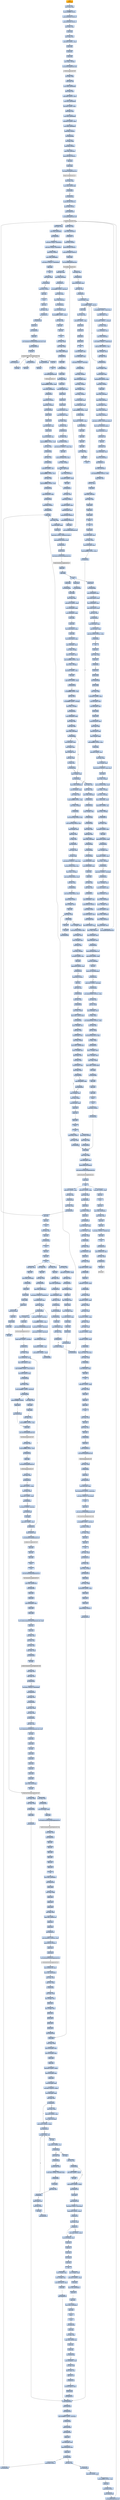 digraph G {
node[shape=rectangle,style=filled,fillcolor=lightsteelblue,color=lightsteelblue]
bgcolor="transparent"
a0x004020bapushl_ebp[label="start\npushl %ebp",color="lightgrey",fillcolor="orange"];
a0x004020bbmovl_esp_ebp[label="0x004020bb\nmovl %esp, %ebp"];
a0x004020bdpushl_0xffffffffUINT8[label="0x004020bd\npushl $0xffffffff<UINT8>"];
a0x004020bfpushl_0x4050c8UINT32[label="0x004020bf\npushl $0x4050c8<UINT32>"];
a0x004020c4pushl_0x402cf4UINT32[label="0x004020c4\npushl $0x402cf4<UINT32>"];
a0x004020c9movl_fs_0_eax[label="0x004020c9\nmovl %fs:0, %eax"];
a0x004020cfpushl_eax[label="0x004020cf\npushl %eax"];
a0x004020d0movl_esp_fs_0[label="0x004020d0\nmovl %esp, %fs:0"];
a0x004020d7subl_0x58UINT8_esp[label="0x004020d7\nsubl $0x58<UINT8>, %esp"];
a0x004020dapushl_ebx[label="0x004020da\npushl %ebx"];
a0x004020dbpushl_esi[label="0x004020db\npushl %esi"];
a0x004020dcpushl_edi[label="0x004020dc\npushl %edi"];
a0x004020ddmovl_esp__24ebp_[label="0x004020dd\nmovl %esp, -24(%ebp)"];
a0x004020e0call_GetVersion_kernel32_dll[label="0x004020e0\ncall GetVersion@kernel32.dll"];
GetVersion_kernel32_dll[label="GetVersion@kernel32.dll",color="lightgrey",fillcolor="lightgrey"];
a0x004020e6xorl_edx_edx[label="0x004020e6\nxorl %edx, %edx"];
a0x004020e8movb_ah_dl[label="0x004020e8\nmovb %ah, %dl"];
a0x004020eamovl_edx_0x00406948[label="0x004020ea\nmovl %edx, 0x00406948"];
a0x004020f0movl_eax_ecx[label="0x004020f0\nmovl %eax, %ecx"];
a0x004020f2andl_0xffUINT32_ecx[label="0x004020f2\nandl $0xff<UINT32>, %ecx"];
a0x004020f8movl_ecx_0x00406944[label="0x004020f8\nmovl %ecx, 0x00406944"];
a0x004020feshll_0x8UINT8_ecx[label="0x004020fe\nshll $0x8<UINT8>, %ecx"];
a0x00402101addl_edx_ecx[label="0x00402101\naddl %edx, %ecx"];
a0x00402103movl_ecx_0x00406940[label="0x00402103\nmovl %ecx, 0x00406940"];
a0x00402109shrl_0x10UINT8_eax[label="0x00402109\nshrl $0x10<UINT8>, %eax"];
a0x0040210cmovl_eax_0x0040693c[label="0x0040210c\nmovl %eax, 0x0040693c"];
a0x00402111pushl_0x1UINT8[label="0x00402111\npushl $0x1<UINT8>"];
a0x00402113call_0x00402bbd[label="0x00402113\ncall 0x00402bbd"];
a0x00402bbdxorl_eax_eax[label="0x00402bbd\nxorl %eax, %eax"];
a0x00402bbfpushl_0x0UINT8[label="0x00402bbf\npushl $0x0<UINT8>"];
a0x00402bc1cmpl_eax_0x8esp_[label="0x00402bc1\ncmpl %eax, 0x8(%esp)"];
a0x00402bc5pushl_0x1000UINT32[label="0x00402bc5\npushl $0x1000<UINT32>"];
a0x00402bcasete_al[label="0x00402bca\nsete %al"];
a0x00402bcdpushl_eax[label="0x00402bcd\npushl %eax"];
a0x00402bcecall_HeapCreate_kernel32_dll[label="0x00402bce\ncall HeapCreate@kernel32.dll"];
HeapCreate_kernel32_dll[label="HeapCreate@kernel32.dll",color="lightgrey",fillcolor="lightgrey"];
a0x00402bd4testl_eax_eax[label="0x00402bd4\ntestl %eax, %eax"];
a0x00402bd6movl_eax_0x00407088[label="0x00402bd6\nmovl %eax, 0x00407088"];
a0x00402bdbje_0x00402bf2[label="0x00402bdb\nje 0x00402bf2"];
a0x00402bddcall_0x00403a42[label="0x00402bdd\ncall 0x00403a42"];
a0x00403a42pushl_0x140UINT32[label="0x00403a42\npushl $0x140<UINT32>"];
a0x00403a47pushl_0x0UINT8[label="0x00403a47\npushl $0x0<UINT8>"];
a0x00403a49pushl_0x00407088[label="0x00403a49\npushl 0x00407088"];
a0x00403a4fcall_HeapAlloc_kernel32_dll[label="0x00403a4f\ncall HeapAlloc@kernel32.dll"];
HeapAlloc_kernel32_dll[label="HeapAlloc@kernel32.dll",color="lightgrey",fillcolor="lightgrey"];
a0x00403a55testl_eax_eax[label="0x00403a55\ntestl %eax, %eax"];
a0x00403a57movl_eax_0x00406e5c[label="0x00403a57\nmovl %eax, 0x00406e5c"];
a0x00403a5cjne_0x00403a5f[label="0x00403a5c\njne 0x00403a5f"];
a0x00403a5fandl_0x0UINT8_0x00406e54[label="0x00403a5f\nandl $0x0<UINT8>, 0x00406e54"];
a0x00403a66andl_0x0UINT8_0x00406e58[label="0x00403a66\nandl $0x0<UINT8>, 0x00406e58"];
a0x00403a6dpushl_0x1UINT8[label="0x00403a6d\npushl $0x1<UINT8>"];
a0x00403a6fmovl_eax_0x00406e50[label="0x00403a6f\nmovl %eax, 0x00406e50"];
a0x00403a74movl_0x10UINT32_0x00406e48[label="0x00403a74\nmovl $0x10<UINT32>, 0x00406e48"];
a0x00403a7epopl_eax[label="0x00403a7e\npopl %eax"];
a0x00403a7fret[label="0x00403a7f\nret"];
a0x00402be2testl_eax_eax[label="0x00402be2\ntestl %eax, %eax"];
a0x00402be4jne_0x00402bf5[label="0x00402be4\njne 0x00402bf5"];
a0x00402bf5pushl_0x1UINT8[label="0x00402bf5\npushl $0x1<UINT8>"];
a0x00402bf7popl_eax[label="0x00402bf7\npopl %eax"];
a0x00402bf8ret[label="0x00402bf8\nret"];
a0x00402118popl_ecx[label="0x00402118\npopl %ecx"];
a0x00402119testl_eax_eax[label="0x00402119\ntestl %eax, %eax"];
a0x0040211bjne_0x00402125[label="0x0040211b\njne 0x00402125"];
a0x00402125call_0x00402aef[label="0x00402125\ncall 0x00402aef"];
a0x00402aefpushl_esi[label="0x00402aef\npushl %esi"];
a0x00402af0call_0x00402f58[label="0x00402af0\ncall 0x00402f58"];
a0x00402f58pushl_esi[label="0x00402f58\npushl %esi"];
a0x00402f59movl_InitializeCriticalSection_kernel32_dll_esi[label="0x00402f59\nmovl InitializeCriticalSection@kernel32.dll, %esi"];
a0x00402f5fpushl_0x00406264[label="0x00402f5f\npushl 0x00406264"];
a0x00402f65call_esi[label="0x00402f65\ncall %esi"];
InitializeCriticalSection_kernel32_dll[label="InitializeCriticalSection@kernel32.dll",color="lightgrey",fillcolor="lightgrey"];
a0x00402f67pushl_0x00406254[label="0x00402f67\npushl 0x00406254"];
a0x00402f6dcall_esi[label="0x00402f6d\ncall %esi"];
a0x00402f6fpushl_0x00406244[label="0x00402f6f\npushl 0x00406244"];
a0x00402f75call_esi[label="0x00402f75\ncall %esi"];
a0x00402f77pushl_0x00406224[label="0x00402f77\npushl 0x00406224"];
a0x00402f7dcall_esi[label="0x00402f7d\ncall %esi"];
a0x00402f7fpopl_esi[label="0x00402f7f\npopl %esi"];
a0x00402f80ret[label="0x00402f80\nret"];
a0x00402af5call_TlsAlloc_kernel32_dll[label="0x00402af5\ncall TlsAlloc@kernel32.dll"];
TlsAlloc_kernel32_dll[label="TlsAlloc@kernel32.dll",color="lightgrey",fillcolor="lightgrey"];
a0x00402afbcmpl_0xffffffffUINT8_eax[label="0x00402afb\ncmpl $0xffffffff<UINT8>, %eax"];
a0x00402afemovl_eax_0x00406174[label="0x00402afe\nmovl %eax, 0x00406174"];
a0x00402b03je_0x00402b3f[label="0x00402b03\nje 0x00402b3f"];
a0x00402b05pushl_0x74UINT8[label="0x00402b05\npushl $0x74<UINT8>"];
a0x00402b07pushl_0x1UINT8[label="0x00402b07\npushl $0x1<UINT8>"];
a0x00402b09call_0x004039b5[label="0x00402b09\ncall 0x004039b5"];
a0x004039b5pushl_ebx[label="0x004039b5\npushl %ebx"];
a0x004039b6pushl_esi[label="0x004039b6\npushl %esi"];
a0x004039b7movl_0xcesp__esi[label="0x004039b7\nmovl 0xc(%esp), %esi"];
a0x004039bbpushl_edi[label="0x004039bb\npushl %edi"];
a0x004039bcimull_0x14esp__esi[label="0x004039bc\nimull 0x14(%esp), %esi"];
a0x004039c1cmpl_0xffffffe0UINT8_esi[label="0x004039c1\ncmpl $0xffffffe0<UINT8>, %esi"];
a0x004039c4movl_esi_ebx[label="0x004039c4\nmovl %esi, %ebx"];
a0x004039c6ja_0x004039d5[label="0x004039c6\nja 0x004039d5"];
a0x004039c8testl_esi_esi[label="0x004039c8\ntestl %esi, %esi"];
a0x004039cajne_0x004039cf[label="0x004039ca\njne 0x004039cf"];
a0x004039cfaddl_0xfUINT8_esi[label="0x004039cf\naddl $0xf<UINT8>, %esi"];
a0x004039d2andl_0xfffffff0UINT8_esi[label="0x004039d2\nandl $0xfffffff0<UINT8>, %esi"];
a0x004039d5xorl_edi_edi[label="0x004039d5\nxorl %edi, %edi"];
a0x004039d7cmpl_0xffffffe0UINT8_esi[label="0x004039d7\ncmpl $0xffffffe0<UINT8>, %esi"];
a0x004039daja_0x00403a16[label="0x004039da\nja 0x00403a16"];
a0x004039dccmpl_0x004063e0_ebx[label="0x004039dc\ncmpl 0x004063e0, %ebx"];
a0x004039e2ja_0x00403a01[label="0x004039e2\nja 0x00403a01"];
a0x004039e4pushl_0x9UINT8[label="0x004039e4\npushl $0x9<UINT8>"];
a0x004039e6call_0x00402f81[label="0x004039e6\ncall 0x00402f81"];
a0x00402f81pushl_ebp[label="0x00402f81\npushl %ebp"];
a0x00402f82movl_esp_ebp[label="0x00402f82\nmovl %esp, %ebp"];
a0x00402f84movl_0x8ebp__eax[label="0x00402f84\nmovl 0x8(%ebp), %eax"];
a0x00402f87pushl_esi[label="0x00402f87\npushl %esi"];
a0x00402f88cmpl_0x0UINT8_0x406220eax4_[label="0x00402f88\ncmpl $0x0<UINT8>, 0x406220(,%eax,4)"];
a0x00402f90leal_0x406220eax4__esi[label="0x00402f90\nleal 0x406220(,%eax,4), %esi"];
a0x00402f97jne_0x00402fd7[label="0x00402f97\njne 0x00402fd7"];
a0x00402fd7pushl_esi_[label="0x00402fd7\npushl (%esi)"];
a0x00402fd9call_EnterCriticalSection_kernel32_dll[label="0x00402fd9\ncall EnterCriticalSection@kernel32.dll"];
EnterCriticalSection_kernel32_dll[label="EnterCriticalSection@kernel32.dll",color="lightgrey",fillcolor="lightgrey"];
a0x00402fdfpopl_esi[label="0x00402fdf\npopl %esi"];
a0x00402fe0popl_ebp[label="0x00402fe0\npopl %ebp"];
a0x00402fe1ret[label="0x00402fe1\nret"];
a0x004039ebpushl_ebx[label="0x004039eb\npushl %ebx"];
a0x004039eccall_0x00403dd6[label="0x004039ec\ncall 0x00403dd6"];
a0x00403dd6pushl_ebp[label="0x00403dd6\npushl %ebp"];
a0x00403dd7movl_esp_ebp[label="0x00403dd7\nmovl %esp, %ebp"];
a0x00403dd9subl_0x14UINT8_esp[label="0x00403dd9\nsubl $0x14<UINT8>, %esp"];
a0x00403ddcmovl_0x00406e58_eax[label="0x00403ddc\nmovl 0x00406e58, %eax"];
a0x00403de1movl_0x00406e5c_edx[label="0x00403de1\nmovl 0x00406e5c, %edx"];
a0x00403de7pushl_ebx[label="0x00403de7\npushl %ebx"];
a0x00403de8pushl_esi[label="0x00403de8\npushl %esi"];
a0x00403de9leal_eaxeax4__eax[label="0x00403de9\nleal (%eax,%eax,4), %eax"];
a0x00403decpushl_edi[label="0x00403dec\npushl %edi"];
a0x00403dedleal_edxeax4__edi[label="0x00403ded\nleal (%edx,%eax,4), %edi"];
a0x00403df0movl_0x8ebp__eax[label="0x00403df0\nmovl 0x8(%ebp), %eax"];
a0x00403df3movl_edi__4ebp_[label="0x00403df3\nmovl %edi, -4(%ebp)"];
a0x00403df6leal_0x17eax__ecx[label="0x00403df6\nleal 0x17(%eax), %ecx"];
a0x00403df9andl_0xfffffff0UINT8_ecx[label="0x00403df9\nandl $0xfffffff0<UINT8>, %ecx"];
a0x00403dfcmovl_ecx__16ebp_[label="0x00403dfc\nmovl %ecx, -16(%ebp)"];
a0x00403dffsarl_0x4UINT8_ecx[label="0x00403dff\nsarl $0x4<UINT8>, %ecx"];
a0x00403e02decl_ecx[label="0x00403e02\ndecl %ecx"];
a0x00403e03cmpl_0x20UINT8_ecx[label="0x00403e03\ncmpl $0x20<UINT8>, %ecx"];
a0x00403e06jnl_0x00403e16[label="0x00403e06\njnl 0x00403e16"];
a0x00403e08orl_0xffffffffUINT8_esi[label="0x00403e08\norl $0xffffffff<UINT8>, %esi"];
a0x00403e0bshrl_cl_esi[label="0x00403e0b\nshrl %cl, %esi"];
a0x00403e0dorl_0xffffffffUINT8__8ebp_[label="0x00403e0d\norl $0xffffffff<UINT8>, -8(%ebp)"];
a0x00403e11movl_esi__12ebp_[label="0x00403e11\nmovl %esi, -12(%ebp)"];
a0x00403e14jmp_0x00403e26[label="0x00403e14\njmp 0x00403e26"];
a0x00403e26movl_0x00406e50_eax[label="0x00403e26\nmovl 0x00406e50, %eax"];
a0x00403e2bmovl_eax_ebx[label="0x00403e2b\nmovl %eax, %ebx"];
a0x00403e2dcmpl_edi_ebx[label="0x00403e2d\ncmpl %edi, %ebx"];
a0x00403e2fmovl_ebx_0x8ebp_[label="0x00403e2f\nmovl %ebx, 0x8(%ebp)"];
a0x00403e32jae_0x00403e4d[label="0x00403e32\njae 0x00403e4d"];
a0x00403e4dcmpl__4ebp__ebx[label="0x00403e4d\ncmpl -4(%ebp), %ebx"];
a0x00403e50jne_0x00403ecb[label="0x00403e50\njne 0x00403ecb"];
a0x00403e52movl_edx_ebx[label="0x00403e52\nmovl %edx, %ebx"];
a0x00403e54cmpl_eax_ebx[label="0x00403e54\ncmpl %eax, %ebx"];
a0x00403e56movl_ebx_0x8ebp_[label="0x00403e56\nmovl %ebx, 0x8(%ebp)"];
a0x00403e59jae_0x00403e70[label="0x00403e59\njae 0x00403e70"];
a0x00403e70jne_0x00403ecb[label="0x00403e70\njne 0x00403ecb"];
a0x00403e72cmpl__4ebp__ebx[label="0x00403e72\ncmpl -4(%ebp), %ebx"];
a0x00403e75jae_0x00403e88[label="0x00403e75\njae 0x00403e88"];
a0x00403e88jne_0x00403eb0[label="0x00403e88\njne 0x00403eb0"];
a0x00403e8amovl_edx_ebx[label="0x00403e8a\nmovl %edx, %ebx"];
a0x00403e8ccmpl_eax_ebx[label="0x00403e8c\ncmpl %eax, %ebx"];
a0x00403e8emovl_ebx_0x8ebp_[label="0x00403e8e\nmovl %ebx, 0x8(%ebp)"];
a0x00403e91jae_0x00403ea0[label="0x00403e91\njae 0x00403ea0"];
a0x00403ea0jne_0x00403eb0[label="0x00403ea0\njne 0x00403eb0"];
a0x00403ea2call_0x004040df[label="0x00403ea2\ncall 0x004040df"];
a0x004040dfmovl_0x00406e58_eax[label="0x004040df\nmovl 0x00406e58, %eax"];
a0x004040e4movl_0x00406e48_ecx[label="0x004040e4\nmovl 0x00406e48, %ecx"];
a0x004040eapushl_esi[label="0x004040ea\npushl %esi"];
a0x004040ebpushl_edi[label="0x004040eb\npushl %edi"];
a0x004040ecxorl_edi_edi[label="0x004040ec\nxorl %edi, %edi"];
a0x004040eecmpl_ecx_eax[label="0x004040ee\ncmpl %ecx, %eax"];
a0x004040f0jne_0x00404122[label="0x004040f0\njne 0x00404122"];
a0x00404122movl_0x00406e5c_ecx[label="0x00404122\nmovl 0x00406e5c, %ecx"];
a0x00404128pushl_0x41c4UINT32[label="0x00404128\npushl $0x41c4<UINT32>"];
a0x0040412dpushl_0x8UINT8[label="0x0040412d\npushl $0x8<UINT8>"];
a0x0040412fleal_eaxeax4__eax[label="0x0040412f\nleal (%eax,%eax,4), %eax"];
a0x00404132pushl_0x00407088[label="0x00404132\npushl 0x00407088"];
a0x00404138leal_ecxeax4__esi[label="0x00404138\nleal (%ecx,%eax,4), %esi"];
a0x0040413bcall_HeapAlloc_kernel32_dll[label="0x0040413b\ncall HeapAlloc@kernel32.dll"];
a0x00404141cmpl_edi_eax[label="0x00404141\ncmpl %edi, %eax"];
a0x00404143movl_eax_0x10esi_[label="0x00404143\nmovl %eax, 0x10(%esi)"];
a0x00404146je_0x00404172[label="0x00404146\nje 0x00404172"];
a0x00404148pushl_0x4UINT8[label="0x00404148\npushl $0x4<UINT8>"];
a0x0040414apushl_0x2000UINT32[label="0x0040414a\npushl $0x2000<UINT32>"];
a0x0040414fpushl_0x100000UINT32[label="0x0040414f\npushl $0x100000<UINT32>"];
a0x00404154pushl_edi[label="0x00404154\npushl %edi"];
a0x00404155call_VirtualAlloc_kernel32_dll[label="0x00404155\ncall VirtualAlloc@kernel32.dll"];
VirtualAlloc_kernel32_dll[label="VirtualAlloc@kernel32.dll",color="lightgrey",fillcolor="lightgrey"];
a0x0040415bcmpl_edi_eax[label="0x0040415b\ncmpl %edi, %eax"];
a0x0040415dmovl_eax_0xcesi_[label="0x0040415d\nmovl %eax, 0xc(%esi)"];
a0x00404160jne_0x00404176[label="0x00404160\njne 0x00404176"];
a0x00404176orl_0xffffffffUINT8_0x8esi_[label="0x00404176\norl $0xffffffff<UINT8>, 0x8(%esi)"];
a0x0040417amovl_edi_esi_[label="0x0040417a\nmovl %edi, (%esi)"];
a0x0040417cmovl_edi_0x4esi_[label="0x0040417c\nmovl %edi, 0x4(%esi)"];
a0x0040417fincl_0x00406e58[label="0x0040417f\nincl 0x00406e58"];
a0x00404185movl_0x10esi__eax[label="0x00404185\nmovl 0x10(%esi), %eax"];
a0x00404188orl_0xffffffffUINT8_eax_[label="0x00404188\norl $0xffffffff<UINT8>, (%eax)"];
a0x0040418bmovl_esi_eax[label="0x0040418b\nmovl %esi, %eax"];
a0x0040418dpopl_edi[label="0x0040418d\npopl %edi"];
a0x0040418epopl_esi[label="0x0040418e\npopl %esi"];
a0x0040418fret[label="0x0040418f\nret"];
a0x00403ea7movl_eax_ebx[label="0x00403ea7\nmovl %eax, %ebx"];
a0x00403ea9testl_ebx_ebx[label="0x00403ea9\ntestl %ebx, %ebx"];
a0x00403eabmovl_ebx_0x8ebp_[label="0x00403eab\nmovl %ebx, 0x8(%ebp)"];
a0x00403eaeje_0x00403ec4[label="0x00403eae\nje 0x00403ec4"];
a0x00403eb0pushl_ebx[label="0x00403eb0\npushl %ebx"];
a0x00403eb1call_0x00404190[label="0x00403eb1\ncall 0x00404190"];
a0x00404190pushl_ebp[label="0x00404190\npushl %ebp"];
a0x00404191movl_esp_ebp[label="0x00404191\nmovl %esp, %ebp"];
a0x00404193pushl_ecx[label="0x00404193\npushl %ecx"];
a0x00404194movl_0x8ebp__ecx[label="0x00404194\nmovl 0x8(%ebp), %ecx"];
a0x00404197pushl_ebx[label="0x00404197\npushl %ebx"];
a0x00404198pushl_esi[label="0x00404198\npushl %esi"];
a0x00404199pushl_edi[label="0x00404199\npushl %edi"];
a0x0040419amovl_0x10ecx__esi[label="0x0040419a\nmovl 0x10(%ecx), %esi"];
a0x0040419dmovl_0x8ecx__eax[label="0x0040419d\nmovl 0x8(%ecx), %eax"];
a0x004041a0xorl_ebx_ebx[label="0x004041a0\nxorl %ebx, %ebx"];
a0x004041a2testl_eax_eax[label="0x004041a2\ntestl %eax, %eax"];
a0x004041a4jl_0x004041ab[label="0x004041a4\njl 0x004041ab"];
a0x004041abmovl_ebx_eax[label="0x004041ab\nmovl %ebx, %eax"];
a0x004041adpushl_0x3fUINT8[label="0x004041ad\npushl $0x3f<UINT8>"];
a0x004041afimull_0x204UINT32_eax_eax[label="0x004041af\nimull $0x204<UINT32>, %eax, %eax"];
a0x004041b5popl_edx[label="0x004041b5\npopl %edx"];
a0x004041b6leal_0x144eaxesi__eax[label="0x004041b6\nleal 0x144(%eax,%esi), %eax"];
a0x004041bdmovl_eax__4ebp_[label="0x004041bd\nmovl %eax, -4(%ebp)"];
a0x004041c0movl_eax_0x8eax_[label="0x004041c0\nmovl %eax, 0x8(%eax)"];
a0x004041c3movl_eax_0x4eax_[label="0x004041c3\nmovl %eax, 0x4(%eax)"];
a0x004041c6addl_0x8UINT8_eax[label="0x004041c6\naddl $0x8<UINT8>, %eax"];
a0x004041c9decl_edx[label="0x004041c9\ndecl %edx"];
a0x004041cajne_0x004041c0[label="0x004041ca\njne 0x004041c0"];
a0x004041ccmovl_ebx_edi[label="0x004041cc\nmovl %ebx, %edi"];
a0x004041cepushl_0x4UINT8[label="0x004041ce\npushl $0x4<UINT8>"];
a0x004041d0shll_0xfUINT8_edi[label="0x004041d0\nshll $0xf<UINT8>, %edi"];
a0x004041d3addl_0xcecx__edi[label="0x004041d3\naddl 0xc(%ecx), %edi"];
a0x004041d6pushl_0x1000UINT32[label="0x004041d6\npushl $0x1000<UINT32>"];
a0x004041dbpushl_0x8000UINT32[label="0x004041db\npushl $0x8000<UINT32>"];
a0x004041e0pushl_edi[label="0x004041e0\npushl %edi"];
a0x004041e1call_VirtualAlloc_kernel32_dll[label="0x004041e1\ncall VirtualAlloc@kernel32.dll"];
a0x004041e7testl_eax_eax[label="0x004041e7\ntestl %eax, %eax"];
a0x004041e9jne_0x004041f3[label="0x004041e9\njne 0x004041f3"];
a0x004041f3leal_0x7000edi__edx[label="0x004041f3\nleal 0x7000(%edi), %edx"];
a0x004041f9cmpl_edx_edi[label="0x004041f9\ncmpl %edx, %edi"];
a0x004041fbja_0x00404239[label="0x004041fb\nja 0x00404239"];
a0x004041fdleal_0x10edi__eax[label="0x004041fd\nleal 0x10(%edi), %eax"];
a0x00404200orl_0xffffffffUINT8__8eax_[label="0x00404200\norl $0xffffffff<UINT8>, -8(%eax)"];
a0x00402cf4pushl_ebp[label="0x00402cf4\npushl %ebp"];
a0x00402cf5movl_esp_ebp[label="0x00402cf5\nmovl %esp, %ebp"];
a0x00402cf7subl_0x8UINT8_esp[label="0x00402cf7\nsubl $0x8<UINT8>, %esp"];
a0x00402cfapushl_ebx[label="0x00402cfa\npushl %ebx"];
a0x00402cfbpushl_esi[label="0x00402cfb\npushl %esi"];
a0x00402cfcpushl_edi[label="0x00402cfc\npushl %edi"];
a0x00402cfdpushl_ebp[label="0x00402cfd\npushl %ebp"];
a0x00402cfecld_[label="0x00402cfe\ncld "];
a0x00402cffmovl_0xcebp__ebx[label="0x00402cff\nmovl 0xc(%ebp), %ebx"];
a0x00402d02movl_0x8ebp__eax[label="0x00402d02\nmovl 0x8(%ebp), %eax"];
a0x00402d05testl_0x6UINT32_0x4eax_[label="0x00402d05\ntestl $0x6<UINT32>, 0x4(%eax)"];
a0x00402d0cjne_0x00402d94[label="0x00402d0c\njne 0x00402d94"];
a0x00402d12movl_eax__8ebp_[label="0x00402d12\nmovl %eax, -8(%ebp)"];
a0x00402d15movl_0x10ebp__eax[label="0x00402d15\nmovl 0x10(%ebp), %eax"];
a0x00402d18movl_eax__4ebp_[label="0x00402d18\nmovl %eax, -4(%ebp)"];
a0x00402d1bleal__8ebp__eax[label="0x00402d1b\nleal -8(%ebp), %eax"];
a0x00402d1emovl_eax__4ebx_[label="0x00402d1e\nmovl %eax, -4(%ebx)"];
a0x00402d21movl_0xcebx__esi[label="0x00402d21\nmovl 0xc(%ebx), %esi"];
a0x00402d24movl_0x8ebx__edi[label="0x00402d24\nmovl 0x8(%ebx), %edi"];
a0x00402d27cmpl_0xffffffffUINT8_esi[label="0x00402d27\ncmpl $0xffffffff<UINT8>, %esi"];
a0x00402d2aje_0x00402d8d[label="0x00402d2a\nje 0x00402d8d"];
a0x00402d8dmovl_0x1UINT32_eax[label="0x00402d8d\nmovl $0x1<UINT32>, %eax"];
a0x00402d92jmp_0x00402da9[label="0x00402d92\njmp 0x00402da9"];
a0x00402da9popl_ebp[label="0x00402da9\npopl %ebp"];
a0x00402daapopl_edi[label="0x00402daa\npopl %edi"];
a0x00402dabpopl_esi[label="0x00402dab\npopl %esi"];
a0x00402dacpopl_ebx[label="0x00402dac\npopl %ebx"];
a0x00402dadmovl_ebp_esp[label="0x00402dad\nmovl %ebp, %esp"];
a0x00402dafpopl_ebp[label="0x00402daf\npopl %ebp"];
a0x00402db0ret[label="0x00402db0\nret"];
a0x00404204orl_0xffffffffUINT8_0xfeceax_[label="0x00404204\norl $0xffffffff<UINT8>, 0xfec(%eax)"];
a0x0040420bleal_0xffceax__ecx[label="0x0040420b\nleal 0xffc(%eax), %ecx"];
a0x00404211movl_0xff0UINT32__4eax_[label="0x00404211\nmovl $0xff0<UINT32>, -4(%eax)"];
a0x00404218movl_ecx_eax_[label="0x00404218\nmovl %ecx, (%eax)"];
a0x0040421aleal__4100eax__ecx[label="0x0040421a\nleal -4100(%eax), %ecx"];
a0x00404220movl_ecx_0x4eax_[label="0x00404220\nmovl %ecx, 0x4(%eax)"];
a0x00404223movl_0xff0UINT32_0xfe8eax_[label="0x00404223\nmovl $0xff0<UINT32>, 0xfe8(%eax)"];
a0x0040422daddl_0x1000UINT32_eax[label="0x0040422d\naddl $0x1000<UINT32>, %eax"];
a0x00404232leal__16eax__ecx[label="0x00404232\nleal -16(%eax), %ecx"];
a0x00404235cmpl_edx_ecx[label="0x00404235\ncmpl %edx, %ecx"];
a0x00404237jbe_0x00404200[label="0x00404237\njbe 0x00404200"];
a0x00404239movl__4ebp__eax[label="0x00404239\nmovl -4(%ebp), %eax"];
a0x0040423cleal_0xcedi__ecx[label="0x0040423c\nleal 0xc(%edi), %ecx"];
a0x0040423faddl_0x1f8UINT32_eax[label="0x0040423f\naddl $0x1f8<UINT32>, %eax"];
a0x00404244pushl_0x1UINT8[label="0x00404244\npushl $0x1<UINT8>"];
a0x00404246popl_edi[label="0x00404246\npopl %edi"];
a0x00404247movl_ecx_0x4eax_[label="0x00404247\nmovl %ecx, 0x4(%eax)"];
a0x0040424amovl_eax_0x8ecx_[label="0x0040424a\nmovl %eax, 0x8(%ecx)"];
a0x0040424dleal_0xcedx__ecx[label="0x0040424d\nleal 0xc(%edx), %ecx"];
a0x00404250movl_ecx_0x8eax_[label="0x00404250\nmovl %ecx, 0x8(%eax)"];
a0x00404253movl_eax_0x4ecx_[label="0x00404253\nmovl %eax, 0x4(%ecx)"];
a0x00404256andl_0x0UINT8_0x44esiebx4_[label="0x00404256\nandl $0x0<UINT8>, 0x44(%esi,%ebx,4)"];
a0x0040425bmovl_edi_0xc4esiebx4_[label="0x0040425b\nmovl %edi, 0xc4(%esi,%ebx,4)"];
a0x00404262movb_0x43esi__al[label="0x00404262\nmovb 0x43(%esi), %al"];
a0x00404265movb_al_cl[label="0x00404265\nmovb %al, %cl"];
a0x00404267incb_cl[label="0x00404267\nincb %cl"];
a0x00404269testb_al_al[label="0x00404269\ntestb %al, %al"];
a0x0040426bmovl_0x8ebp__eax[label="0x0040426b\nmovl 0x8(%ebp), %eax"];
a0x0040426emovb_cl_0x43esi_[label="0x0040426e\nmovb %cl, 0x43(%esi)"];
a0x00404271jne_0x00404276[label="0x00404271\njne 0x00404276"];
a0x00404273orl_edi_0x4eax_[label="0x00404273\norl %edi, 0x4(%eax)"];
a0x00404276movl_0x80000000UINT32_edx[label="0x00404276\nmovl $0x80000000<UINT32>, %edx"];
a0x0040427bmovl_ebx_ecx[label="0x0040427b\nmovl %ebx, %ecx"];
a0x0040427dshrl_cl_edx[label="0x0040427d\nshrl %cl, %edx"];
a0x0040427fnotl_edx[label="0x0040427f\nnotl %edx"];
a0x00404281andl_edx_0x8eax_[label="0x00404281\nandl %edx, 0x8(%eax)"];
a0x00404284movl_ebx_eax[label="0x00404284\nmovl %ebx, %eax"];
a0x00404286popl_edi[label="0x00404286\npopl %edi"];
a0x00404287popl_esi[label="0x00404287\npopl %esi"];
a0x00404288popl_ebx[label="0x00404288\npopl %ebx"];
a0x00404289leave_[label="0x00404289\nleave "];
a0x0040428aret[label="0x0040428a\nret"];
a0x00403eb6popl_ecx[label="0x00403eb6\npopl %ecx"];
a0x00403eb7movl_0x10ebx__ecx[label="0x00403eb7\nmovl 0x10(%ebx), %ecx"];
a0x00403ebamovl_eax_ecx_[label="0x00403eba\nmovl %eax, (%ecx)"];
a0x00403ebcmovl_0x10ebx__eax[label="0x00403ebc\nmovl 0x10(%ebx), %eax"];
a0x00403ebfcmpl_0xffffffffUINT8_eax_[label="0x00403ebf\ncmpl $0xffffffff<UINT8>, (%eax)"];
a0x00403ec2jne_0x00403ecb[label="0x00403ec2\njne 0x00403ecb"];
a0x00403ecbmovl_ebx_0x00406e50[label="0x00403ecb\nmovl %ebx, 0x00406e50"];
a0x00403ed1movl_0x10ebx__eax[label="0x00403ed1\nmovl 0x10(%ebx), %eax"];
a0x00403ed4movl_eax__edx[label="0x00403ed4\nmovl (%eax), %edx"];
a0x00403ed6cmpl_0xffffffffUINT8_edx[label="0x00403ed6\ncmpl $0xffffffff<UINT8>, %edx"];
a0x00403ed9movl_edx__4ebp_[label="0x00403ed9\nmovl %edx, -4(%ebp)"];
a0x00403edcje_0x00403ef2[label="0x00403edc\nje 0x00403ef2"];
a0x00403edemovl_0xc4eaxedx4__ecx[label="0x00403ede\nmovl 0xc4(%eax,%edx,4), %ecx"];
a0x00403ee5movl_0x44eaxedx4__edi[label="0x00403ee5\nmovl 0x44(%eax,%edx,4), %edi"];
a0x00403ee9andl__8ebp__ecx[label="0x00403ee9\nandl -8(%ebp), %ecx"];
a0x00403eecandl_esi_edi[label="0x00403eec\nandl %esi, %edi"];
a0x00403eeeorl_edi_ecx[label="0x00403eee\norl %edi, %ecx"];
a0x00403ef0jne_0x00403f29[label="0x00403ef0\njne 0x00403f29"];
a0x00403f29movl_edx_ecx[label="0x00403f29\nmovl %edx, %ecx"];
a0x00403f2bxorl_edi_edi[label="0x00403f2b\nxorl %edi, %edi"];
a0x00403f2dimull_0x204UINT32_ecx_ecx[label="0x00403f2d\nimull $0x204<UINT32>, %ecx, %ecx"];
a0x00403f33leal_0x144ecxeax__ecx[label="0x00403f33\nleal 0x144(%ecx,%eax), %ecx"];
a0x00403f3amovl_ecx__12ebp_[label="0x00403f3a\nmovl %ecx, -12(%ebp)"];
a0x00403f3dmovl_0x44eaxedx4__ecx[label="0x00403f3d\nmovl 0x44(%eax,%edx,4), %ecx"];
a0x00403f41andl_esi_ecx[label="0x00403f41\nandl %esi, %ecx"];
a0x00403f43jne_0x00403f52[label="0x00403f43\njne 0x00403f52"];
a0x00403f45movl_0xc4eaxedx4__ecx[label="0x00403f45\nmovl 0xc4(%eax,%edx,4), %ecx"];
a0x00403f4cpushl_0x20UINT8[label="0x00403f4c\npushl $0x20<UINT8>"];
a0x00403f4eandl__8ebp__ecx[label="0x00403f4e\nandl -8(%ebp), %ecx"];
a0x00403f51popl_edi[label="0x00403f51\npopl %edi"];
a0x00403f52testl_ecx_ecx[label="0x00403f52\ntestl %ecx, %ecx"];
a0x00403f54jl_0x00403f5b[label="0x00403f54\njl 0x00403f5b"];
a0x00403f56shll_ecx[label="0x00403f56\nshll %ecx"];
a0x00403f58incl_edi[label="0x00403f58\nincl %edi"];
a0x00403f59jmp_0x00403f52[label="0x00403f59\njmp 0x00403f52"];
a0x00403f5bmovl__12ebp__ecx[label="0x00403f5b\nmovl -12(%ebp), %ecx"];
a0x00403f5emovl_0x4ecxedi8__edx[label="0x00403f5e\nmovl 0x4(%ecx,%edi,8), %edx"];
a0x00403f62movl_edx__ecx[label="0x00403f62\nmovl (%edx), %ecx"];
a0x00403f64subl__16ebp__ecx[label="0x00403f64\nsubl -16(%ebp), %ecx"];
a0x00403f67movl_ecx_esi[label="0x00403f67\nmovl %ecx, %esi"];
a0x00403f69movl_ecx__8ebp_[label="0x00403f69\nmovl %ecx, -8(%ebp)"];
a0x00403f6csarl_0x4UINT8_esi[label="0x00403f6c\nsarl $0x4<UINT8>, %esi"];
a0x00403f6fdecl_esi[label="0x00403f6f\ndecl %esi"];
a0x00403f70cmpl_0x3fUINT8_esi[label="0x00403f70\ncmpl $0x3f<UINT8>, %esi"];
a0x00403f73jle_0x00403f78[label="0x00403f73\njle 0x00403f78"];
a0x00403f75pushl_0x3fUINT8[label="0x00403f75\npushl $0x3f<UINT8>"];
a0x00403f77popl_esi[label="0x00403f77\npopl %esi"];
a0x00403f78cmpl_edi_esi[label="0x00403f78\ncmpl %edi, %esi"];
a0x00403f7aje_0x0040408d[label="0x00403f7a\nje 0x0040408d"];
a0x0040408dtestl_ecx_ecx[label="0x0040408d\ntestl %ecx, %ecx"];
a0x0040408fje_0x0040409c[label="0x0040408f\nje 0x0040409c"];
a0x00404091movl_ecx_edx_[label="0x00404091\nmovl %ecx, (%edx)"];
a0x00404093movl_ecx__4ecxedx_[label="0x00404093\nmovl %ecx, -4(%ecx,%edx)"];
a0x00404097jmp_0x0040409c[label="0x00404097\njmp 0x0040409c"];
a0x0040409cmovl__16ebp__esi[label="0x0040409c\nmovl -16(%ebp), %esi"];
a0x0040409faddl_ecx_edx[label="0x0040409f\naddl %ecx, %edx"];
a0x004040a1leal_0x1esi__ecx[label="0x004040a1\nleal 0x1(%esi), %ecx"];
a0x004040a4movl_ecx_edx_[label="0x004040a4\nmovl %ecx, (%edx)"];
a0x004040a6movl_ecx__4edxesi_[label="0x004040a6\nmovl %ecx, -4(%edx,%esi)"];
a0x004040aamovl__12ebp__esi[label="0x004040aa\nmovl -12(%ebp), %esi"];
a0x004040admovl_esi__ecx[label="0x004040ad\nmovl (%esi), %ecx"];
a0x004040aftestl_ecx_ecx[label="0x004040af\ntestl %ecx, %ecx"];
a0x004040b1leal_0x1ecx__edi[label="0x004040b1\nleal 0x1(%ecx), %edi"];
a0x004040b4movl_edi_esi_[label="0x004040b4\nmovl %edi, (%esi)"];
a0x004040b6jne_0x004040d2[label="0x004040b6\njne 0x004040d2"];
a0x004040b8cmpl_0x00406e54_ebx[label="0x004040b8\ncmpl 0x00406e54, %ebx"];
a0x004040bejne_0x004040d2[label="0x004040be\njne 0x004040d2"];
a0x004040d2movl__4ebp__ecx[label="0x004040d2\nmovl -4(%ebp), %ecx"];
a0x004040d5movl_ecx_eax_[label="0x004040d5\nmovl %ecx, (%eax)"];
a0x004040d7leal_0x4edx__eax[label="0x004040d7\nleal 0x4(%edx), %eax"];
a0x004040dapopl_edi[label="0x004040da\npopl %edi"];
a0x004040dbpopl_esi[label="0x004040db\npopl %esi"];
a0x004040dcpopl_ebx[label="0x004040dc\npopl %ebx"];
a0x004040ddleave_[label="0x004040dd\nleave "];
a0x004040deret[label="0x004040de\nret"];
a0x004039f1pushl_0x9UINT8[label="0x004039f1\npushl $0x9<UINT8>"];
a0x004039f3movl_eax_edi[label="0x004039f3\nmovl %eax, %edi"];
a0x004039f5call_0x00402fe2[label="0x004039f5\ncall 0x00402fe2"];
a0x00402fe2pushl_ebp[label="0x00402fe2\npushl %ebp"];
a0x00402fe3movl_esp_ebp[label="0x00402fe3\nmovl %esp, %ebp"];
a0x00402fe5movl_0x8ebp__eax[label="0x00402fe5\nmovl 0x8(%ebp), %eax"];
a0x00402fe8pushl_0x406220eax4_[label="0x00402fe8\npushl 0x406220(,%eax,4)"];
a0x00402fefcall_LeaveCriticalSection_kernel32_dll[label="0x00402fef\ncall LeaveCriticalSection@kernel32.dll"];
LeaveCriticalSection_kernel32_dll[label="LeaveCriticalSection@kernel32.dll",color="lightgrey",fillcolor="lightgrey"];
a0x00402ff5popl_ebp[label="0x00402ff5\npopl %ebp"];
a0x00402ff6ret[label="0x00402ff6\nret"];
a0x004039faaddl_0xcUINT8_esp[label="0x004039fa\naddl $0xc<UINT8>, %esp"];
a0x004039fdtestl_edi_edi[label="0x004039fd\ntestl %edi, %edi"];
a0x004039ffjne_0x00403a2c[label="0x004039ff\njne 0x00403a2c"];
a0x00403a2cpushl_ebx[label="0x00403a2c\npushl %ebx"];
a0x00403a2dpushl_0x0UINT8[label="0x00403a2d\npushl $0x0<UINT8>"];
a0x00403a2fpushl_edi[label="0x00403a2f\npushl %edi"];
a0x00403a30call_0x004047e0[label="0x00403a30\ncall 0x004047e0"];
a0x004047e0movl_0xcesp__edx[label="0x004047e0\nmovl 0xc(%esp), %edx"];
a0x004047e4movl_0x4esp__ecx[label="0x004047e4\nmovl 0x4(%esp), %ecx"];
a0x004047e8testl_edx_edx[label="0x004047e8\ntestl %edx, %edx"];
a0x004047eaje_0x00404833[label="0x004047ea\nje 0x00404833"];
a0x004047ecxorl_eax_eax[label="0x004047ec\nxorl %eax, %eax"];
a0x004047eemovb_0x8esp__al[label="0x004047ee\nmovb 0x8(%esp), %al"];
a0x004047f2pushl_edi[label="0x004047f2\npushl %edi"];
a0x004047f3movl_ecx_edi[label="0x004047f3\nmovl %ecx, %edi"];
a0x004047f5cmpl_0x4UINT8_edx[label="0x004047f5\ncmpl $0x4<UINT8>, %edx"];
a0x004047f8jb_0x00404827[label="0x004047f8\njb 0x00404827"];
a0x004047fanegl_ecx[label="0x004047fa\nnegl %ecx"];
a0x004047fcandl_0x3UINT8_ecx[label="0x004047fc\nandl $0x3<UINT8>, %ecx"];
a0x004047ffje_0x00404809[label="0x004047ff\nje 0x00404809"];
a0x00404809movl_eax_ecx[label="0x00404809\nmovl %eax, %ecx"];
a0x0040480bshll_0x8UINT8_eax[label="0x0040480b\nshll $0x8<UINT8>, %eax"];
a0x0040480eaddl_ecx_eax[label="0x0040480e\naddl %ecx, %eax"];
a0x00404810movl_eax_ecx[label="0x00404810\nmovl %eax, %ecx"];
a0x00404812shll_0x10UINT8_eax[label="0x00404812\nshll $0x10<UINT8>, %eax"];
a0x00404815addl_ecx_eax[label="0x00404815\naddl %ecx, %eax"];
a0x00404817movl_edx_ecx[label="0x00404817\nmovl %edx, %ecx"];
a0x00404819andl_0x3UINT8_edx[label="0x00404819\nandl $0x3<UINT8>, %edx"];
a0x0040481cshrl_0x2UINT8_ecx[label="0x0040481c\nshrl $0x2<UINT8>, %ecx"];
a0x0040481fje_0x00404827[label="0x0040481f\nje 0x00404827"];
a0x00404821repz_stosl_eax_es_edi_[label="0x00404821\nrepz stosl %eax, %es:(%edi)"];
a0x00404823testl_edx_edx[label="0x00404823\ntestl %edx, %edx"];
a0x00404825je_0x0040482d[label="0x00404825\nje 0x0040482d"];
a0x0040482dmovl_0x8esp__eax[label="0x0040482d\nmovl 0x8(%esp), %eax"];
a0x00404831popl_edi[label="0x00404831\npopl %edi"];
a0x00404832ret[label="0x00404832\nret"];
a0x00403a35addl_0xcUINT8_esp[label="0x00403a35\naddl $0xc<UINT8>, %esp"];
a0x00403a38movl_edi_eax[label="0x00403a38\nmovl %edi, %eax"];
a0x00403a3apopl_edi[label="0x00403a3a\npopl %edi"];
a0x00403a3bpopl_esi[label="0x00403a3b\npopl %esi"];
a0x00403a3cpopl_ebx[label="0x00403a3c\npopl %ebx"];
a0x00403a3dret[label="0x00403a3d\nret"];
a0x00402b0emovl_eax_esi[label="0x00402b0e\nmovl %eax, %esi"];
a0x00402b10popl_ecx[label="0x00402b10\npopl %ecx"];
a0x00402b11testl_esi_esi[label="0x00402b11\ntestl %esi, %esi"];
a0x00402b13popl_ecx[label="0x00402b13\npopl %ecx"];
a0x00402b14je_0x00402b3f[label="0x00402b14\nje 0x00402b3f"];
a0x00402b16pushl_esi[label="0x00402b16\npushl %esi"];
a0x00402b17pushl_0x00406174[label="0x00402b17\npushl 0x00406174"];
a0x00402b1dcall_TlsSetValue_kernel32_dll[label="0x00402b1d\ncall TlsSetValue@kernel32.dll"];
TlsSetValue_kernel32_dll[label="TlsSetValue@kernel32.dll",color="lightgrey",fillcolor="lightgrey"];
a0x00402b23testl_eax_eax[label="0x00402b23\ntestl %eax, %eax"];
a0x00402b25je_0x00402b3f[label="0x00402b25\nje 0x00402b3f"];
a0x00402b27pushl_esi[label="0x00402b27\npushl %esi"];
a0x00402b28call_0x00402b43[label="0x00402b28\ncall 0x00402b43"];
a0x00402b43movl_0x4esp__eax[label="0x00402b43\nmovl 0x4(%esp), %eax"];
a0x00402b47movl_0x4060c8UINT32_0x50eax_[label="0x00402b47\nmovl $0x4060c8<UINT32>, 0x50(%eax)"];
a0x00402b4emovl_0x1UINT32_0x14eax_[label="0x00402b4e\nmovl $0x1<UINT32>, 0x14(%eax)"];
a0x00402b55ret[label="0x00402b55\nret"];
a0x00402b2dpopl_ecx[label="0x00402b2d\npopl %ecx"];
a0x00402b2ecall_GetCurrentThreadId_kernel32_dll[label="0x00402b2e\ncall GetCurrentThreadId@kernel32.dll"];
GetCurrentThreadId_kernel32_dll[label="GetCurrentThreadId@kernel32.dll",color="lightgrey",fillcolor="lightgrey"];
a0x00402b34orl_0xffffffffUINT8_0x4esi_[label="0x00402b34\norl $0xffffffff<UINT8>, 0x4(%esi)"];
a0x00402b38pushl_0x1UINT8[label="0x00402b38\npushl $0x1<UINT8>"];
a0x00402b3amovl_eax_esi_[label="0x00402b3a\nmovl %eax, (%esi)"];
a0x00402b3cpopl_eax[label="0x00402b3c\npopl %eax"];
a0x00402b3dpopl_esi[label="0x00402b3d\npopl %esi"];
a0x00402b3eret[label="0x00402b3e\nret"];
a0x0040212atestl_eax_eax[label="0x0040212a\ntestl %eax, %eax"];
a0x0040212cjne_0x00402136[label="0x0040212c\njne 0x00402136"];
a0x00402136xorl_esi_esi[label="0x00402136\nxorl %esi, %esi"];
a0x00402138movl_esi__4ebp_[label="0x00402138\nmovl %esi, -4(%ebp)"];
a0x0040213bcall_0x00402933[label="0x0040213b\ncall 0x00402933"];
a0x00402933pushl_ebp[label="0x00402933\npushl %ebp"];
a0x00402934movl_esp_ebp[label="0x00402934\nmovl %esp, %ebp"];
a0x00402936subl_0x48UINT8_esp[label="0x00402936\nsubl $0x48<UINT8>, %esp"];
a0x00402939pushl_ebx[label="0x00402939\npushl %ebx"];
a0x0040293apushl_esi[label="0x0040293a\npushl %esi"];
a0x0040293bpushl_edi[label="0x0040293b\npushl %edi"];
a0x0040293cpushl_0x480UINT32[label="0x0040293c\npushl $0x480<UINT32>"];
a0x00402941call_0x00403570[label="0x00402941\ncall 0x00403570"];
a0x00403570pushl_0x00406b20[label="0x00403570\npushl 0x00406b20"];
a0x00403576pushl_0x8esp_[label="0x00403576\npushl 0x8(%esp)"];
a0x0040357acall_0x00403582[label="0x0040357a\ncall 0x00403582"];
a0x00403582cmpl_0xffffffe0UINT8_0x4esp_[label="0x00403582\ncmpl $0xffffffe0<UINT8>, 0x4(%esp)"];
a0x00403587ja_0x004035ab[label="0x00403587\nja 0x004035ab"];
a0x00403589pushl_0x4esp_[label="0x00403589\npushl 0x4(%esp)"];
a0x0040358dcall_0x004035ae[label="0x0040358d\ncall 0x004035ae"];
a0x004035aepushl_esi[label="0x004035ae\npushl %esi"];
a0x004035afmovl_0x8esp__esi[label="0x004035af\nmovl 0x8(%esp), %esi"];
a0x004035b3cmpl_0x004063e0_esi[label="0x004035b3\ncmpl 0x004063e0, %esi"];
a0x004035b9pushl_edi[label="0x004035b9\npushl %edi"];
a0x004035baja_0x004035dd[label="0x004035ba\nja 0x004035dd"];
a0x004035ddtestl_esi_esi[label="0x004035dd\ntestl %esi, %esi"];
a0x004035dfjne_0x004035e4[label="0x004035df\njne 0x004035e4"];
a0x004035e4addl_0xfUINT8_esi[label="0x004035e4\naddl $0xf<UINT8>, %esi"];
a0x004035e7andl_0xfffffff0UINT8_esi[label="0x004035e7\nandl $0xfffffff0<UINT8>, %esi"];
a0x004035eapushl_esi[label="0x004035ea\npushl %esi"];
a0x004035ebpushl_0x0UINT8[label="0x004035eb\npushl $0x0<UINT8>"];
a0x004035edpushl_0x00407088[label="0x004035ed\npushl 0x00407088"];
a0x004035f3call_HeapAlloc_kernel32_dll[label="0x004035f3\ncall HeapAlloc@kernel32.dll"];
a0x004035f9popl_edi[label="0x004035f9\npopl %edi"];
a0x004035fapopl_esi[label="0x004035fa\npopl %esi"];
a0x004035fbret[label="0x004035fb\nret"];
a0x00403592testl_eax_eax[label="0x00403592\ntestl %eax, %eax"];
a0x00403594popl_ecx[label="0x00403594\npopl %ecx"];
a0x00403595jne_0x004035ad[label="0x00403595\njne 0x004035ad"];
a0x004035adret[label="0x004035ad\nret"];
a0x0040357fpopl_ecx[label="0x0040357f\npopl %ecx"];
a0x00403580popl_ecx[label="0x00403580\npopl %ecx"];
a0x00403581ret[label="0x00403581\nret"];
a0x00402946movl_eax_esi[label="0x00402946\nmovl %eax, %esi"];
a0x00402948popl_ecx[label="0x00402948\npopl %ecx"];
a0x00402949testl_esi_esi[label="0x00402949\ntestl %esi, %esi"];
a0x0040294bjne_0x00402955[label="0x0040294b\njne 0x00402955"];
a0x00402955movl_esi_0x004070a0[label="0x00402955\nmovl %esi, 0x004070a0"];
a0x0040295bmovl_0x20UINT32_0x004071a0[label="0x0040295b\nmovl $0x20<UINT32>, 0x004071a0"];
a0x00402965leal_0x480esi__eax[label="0x00402965\nleal 0x480(%esi), %eax"];
a0x0040296bcmpl_eax_esi[label="0x0040296b\ncmpl %eax, %esi"];
a0x0040296djae_0x0040298d[label="0x0040296d\njae 0x0040298d"];
a0x0040296fandb_0x0UINT8_0x4esi_[label="0x0040296f\nandb $0x0<UINT8>, 0x4(%esi)"];
a0x00402973orl_0xffffffffUINT8_esi_[label="0x00402973\norl $0xffffffff<UINT8>, (%esi)"];
a0x00402976andl_0x0UINT8_0x8esi_[label="0x00402976\nandl $0x0<UINT8>, 0x8(%esi)"];
a0x0040297amovb_0xaUINT8_0x5esi_[label="0x0040297a\nmovb $0xa<UINT8>, 0x5(%esi)"];
a0x0040297emovl_0x004070a0_eax[label="0x0040297e\nmovl 0x004070a0, %eax"];
a0x00402983addl_0x24UINT8_esi[label="0x00402983\naddl $0x24<UINT8>, %esi"];
a0x00402986addl_0x480UINT32_eax[label="0x00402986\naddl $0x480<UINT32>, %eax"];
a0x0040298bjmp_0x0040296b[label="0x0040298b\njmp 0x0040296b"];
a0x0040298dleal__72ebp__eax[label="0x0040298d\nleal -72(%ebp), %eax"];
a0x00402990pushl_eax[label="0x00402990\npushl %eax"];
a0x00402991call_GetStartupInfoA_kernel32_dll[label="0x00402991\ncall GetStartupInfoA@kernel32.dll"];
GetStartupInfoA_kernel32_dll[label="GetStartupInfoA@kernel32.dll",color="lightgrey",fillcolor="lightgrey"];
a0x00402997cmpw_0x0UINT8__22ebp_[label="0x00402997\ncmpw $0x0<UINT8>, -22(%ebp)"];
a0x0040299cje_0x00402a73[label="0x0040299c\nje 0x00402a73"];
a0x00402a73xorl_ebx_ebx[label="0x00402a73\nxorl %ebx, %ebx"];
a0x00402a75movl_0x004070a0_ecx[label="0x00402a75\nmovl 0x004070a0, %ecx"];
a0x00402a7bleal_ebxebx8__eax[label="0x00402a7b\nleal (%ebx,%ebx,8), %eax"];
a0x00402a7ecmpl_0xffffffffUINT8_ecxeax4_[label="0x00402a7e\ncmpl $0xffffffff<UINT8>, (%ecx,%eax,4)"];
a0x00402a82leal_ecxeax4__esi[label="0x00402a82\nleal (%ecx,%eax,4), %esi"];
a0x00402a85jne_0x00402ad4[label="0x00402a85\njne 0x00402ad4"];
a0x00402a87testl_ebx_ebx[label="0x00402a87\ntestl %ebx, %ebx"];
a0x00402a89movb_0xffffff81UINT8_0x4esi_[label="0x00402a89\nmovb $0xffffff81<UINT8>, 0x4(%esi)"];
a0x00402a8djne_0x00402a94[label="0x00402a8d\njne 0x00402a94"];
a0x00402a8fpushl_0xfffffff6UINT8[label="0x00402a8f\npushl $0xfffffff6<UINT8>"];
a0x00402a91popl_eax[label="0x00402a91\npopl %eax"];
a0x00402a92jmp_0x00402a9e[label="0x00402a92\njmp 0x00402a9e"];
a0x00402a9epushl_eax[label="0x00402a9e\npushl %eax"];
a0x00402a9fcall_GetStdHandle_kernel32_dll[label="0x00402a9f\ncall GetStdHandle@kernel32.dll"];
GetStdHandle_kernel32_dll[label="GetStdHandle@kernel32.dll",color="lightgrey",fillcolor="lightgrey"];
a0x00402aa5movl_eax_edi[label="0x00402aa5\nmovl %eax, %edi"];
a0x00402aa7cmpl_0xffffffffUINT8_edi[label="0x00402aa7\ncmpl $0xffffffff<UINT8>, %edi"];
a0x00402aaaje_0x00402ac3[label="0x00402aaa\nje 0x00402ac3"];
a0x00402aacpushl_edi[label="0x00402aac\npushl %edi"];
a0x00402aadcall_GetFileType_kernel32_dll[label="0x00402aad\ncall GetFileType@kernel32.dll"];
GetFileType_kernel32_dll[label="GetFileType@kernel32.dll",color="lightgrey",fillcolor="lightgrey"];
a0x00402ab3testl_eax_eax[label="0x00402ab3\ntestl %eax, %eax"];
a0x00402ab5je_0x00402ac3[label="0x00402ab5\nje 0x00402ac3"];
a0x00402ab7andl_0xffUINT32_eax[label="0x00402ab7\nandl $0xff<UINT32>, %eax"];
a0x00402abcmovl_edi_esi_[label="0x00402abc\nmovl %edi, (%esi)"];
a0x00402abecmpl_0x2UINT8_eax[label="0x00402abe\ncmpl $0x2<UINT8>, %eax"];
a0x00402ac1jne_0x00402ac9[label="0x00402ac1\njne 0x00402ac9"];
a0x00402ac3orb_0x40UINT8_0x4esi_[label="0x00402ac3\norb $0x40<UINT8>, 0x4(%esi)"];
a0x00402ac7jmp_0x00402ad8[label="0x00402ac7\njmp 0x00402ad8"];
a0x00402ad8incl_ebx[label="0x00402ad8\nincl %ebx"];
a0x00402ad9cmpl_0x3UINT8_ebx[label="0x00402ad9\ncmpl $0x3<UINT8>, %ebx"];
a0x00402adcjl_0x00402a75[label="0x00402adc\njl 0x00402a75"];
a0x00402a94movl_ebx_eax[label="0x00402a94\nmovl %ebx, %eax"];
a0x00402a96decl_eax[label="0x00402a96\ndecl %eax"];
a0x00402a97negl_eax[label="0x00402a97\nnegl %eax"];
a0x00402a99sbbl_eax_eax[label="0x00402a99\nsbbl %eax, %eax"];
a0x00402a9baddl_0xfffffff5UINT8_eax[label="0x00402a9b\naddl $0xfffffff5<UINT8>, %eax"];
a0x00402adepushl_0x004071a0[label="0x00402ade\npushl 0x004071a0"];
a0x00402ae4call_SetHandleCount_kernel32_dll[label="0x00402ae4\ncall SetHandleCount@kernel32.dll"];
LockResource_kernel32_dll[label="LockResource@kernel32.dll",color="lightgrey",fillcolor="lightgrey"];
a0x00402aeapopl_edi[label="0x00402aea\npopl %edi"];
a0x00402aebpopl_esi[label="0x00402aeb\npopl %esi"];
a0x00402aecpopl_ebx[label="0x00402aec\npopl %ebx"];
a0x00402aedleave_[label="0x00402aed\nleave "];
a0x00402aeeret[label="0x00402aee\nret"];
a0x00402140call_GetCommandLineA_kernel32_dll[label="0x00402140\ncall GetCommandLineA@kernel32.dll"];
GetCommandLineA_kernel32_dll[label="GetCommandLineA@kernel32.dll",color="lightgrey",fillcolor="lightgrey"];
a0x00402146movl_eax_0x004071b8[label="0x00402146\nmovl %eax, 0x004071b8"];
a0x0040214bcall_0x00402801[label="0x0040214b\ncall 0x00402801"];
a0x00402801pushl_ecx[label="0x00402801\npushl %ecx"];
a0x00402802pushl_ecx[label="0x00402802\npushl %ecx"];
a0x00402803movl_0x00406a80_eax[label="0x00402803\nmovl 0x00406a80, %eax"];
a0x00402808pushl_ebx[label="0x00402808\npushl %ebx"];
a0x00402809pushl_ebp[label="0x00402809\npushl %ebp"];
a0x0040280amovl_GetEnvironmentStringsW_kernel32_dll_ebp[label="0x0040280a\nmovl GetEnvironmentStringsW@kernel32.dll, %ebp"];
a0x00402810pushl_esi[label="0x00402810\npushl %esi"];
a0x00402811pushl_edi[label="0x00402811\npushl %edi"];
a0x00402812xorl_ebx_ebx[label="0x00402812\nxorl %ebx, %ebx"];
a0x00402814xorl_esi_esi[label="0x00402814\nxorl %esi, %esi"];
a0x00402816xorl_edi_edi[label="0x00402816\nxorl %edi, %edi"];
a0x00402818cmpl_ebx_eax[label="0x00402818\ncmpl %ebx, %eax"];
a0x0040281ajne_0x0040284f[label="0x0040281a\njne 0x0040284f"];
a0x0040281ccall_ebp[label="0x0040281c\ncall %ebp"];
GetEnvironmentStringsW_kernel32_dll[label="GetEnvironmentStringsW@kernel32.dll",color="lightgrey",fillcolor="lightgrey"];
a0x0040281emovl_eax_esi[label="0x0040281e\nmovl %eax, %esi"];
a0x00402820cmpl_ebx_esi[label="0x00402820\ncmpl %ebx, %esi"];
a0x00402822je_0x00402830[label="0x00402822\nje 0x00402830"];
a0x00402824movl_0x1UINT32_0x00406a80[label="0x00402824\nmovl $0x1<UINT32>, 0x00406a80"];
a0x0040282ejmp_0x00402858[label="0x0040282e\njmp 0x00402858"];
a0x00402858cmpl_ebx_esi[label="0x00402858\ncmpl %ebx, %esi"];
a0x0040285ajne_0x00402868[label="0x0040285a\njne 0x00402868"];
a0x00402868cmpw_bx_esi_[label="0x00402868\ncmpw %bx, (%esi)"];
a0x0040286bmovl_esi_eax[label="0x0040286b\nmovl %esi, %eax"];
a0x0040286dje_0x0040287d[label="0x0040286d\nje 0x0040287d"];
a0x0040287dsubl_esi_eax[label="0x0040287d\nsubl %esi, %eax"];
a0x0040287fmovl_WideCharToMultiByte_kernel32_dll_edi[label="0x0040287f\nmovl WideCharToMultiByte@kernel32.dll, %edi"];
a0x00402885sarl_eax[label="0x00402885\nsarl %eax"];
a0x00402887pushl_ebx[label="0x00402887\npushl %ebx"];
a0x00402888pushl_ebx[label="0x00402888\npushl %ebx"];
a0x00402889incl_eax[label="0x00402889\nincl %eax"];
a0x0040288apushl_ebx[label="0x0040288a\npushl %ebx"];
a0x0040288bpushl_ebx[label="0x0040288b\npushl %ebx"];
a0x0040288cpushl_eax[label="0x0040288c\npushl %eax"];
a0x0040288dpushl_esi[label="0x0040288d\npushl %esi"];
a0x0040288epushl_ebx[label="0x0040288e\npushl %ebx"];
a0x0040288fpushl_ebx[label="0x0040288f\npushl %ebx"];
a0x00402890movl_eax_0x34esp_[label="0x00402890\nmovl %eax, 0x34(%esp)"];
a0x00402894call_edi[label="0x00402894\ncall %edi"];
WideCharToMultiByte_kernel32_dll[label="WideCharToMultiByte@kernel32.dll",color="lightgrey",fillcolor="lightgrey"];
a0x00402896movl_eax_ebp[label="0x00402896\nmovl %eax, %ebp"];
a0x00402898cmpl_ebx_ebp[label="0x00402898\ncmpl %ebx, %ebp"];
a0x0040289aje_0x004028ce[label="0x0040289a\nje 0x004028ce"];
a0x0040289cpushl_ebp[label="0x0040289c\npushl %ebp"];
a0x0040289dcall_0x00403570[label="0x0040289d\ncall 0x00403570"];
a0x004035bcpushl_0x9UINT8[label="0x004035bc\npushl $0x9<UINT8>"];
a0x004035becall_0x00402f81[label="0x004035be\ncall 0x00402f81"];
a0x004035c3pushl_esi[label="0x004035c3\npushl %esi"];
a0x004035c4call_0x00403dd6[label="0x004035c4\ncall 0x00403dd6"];
a0x00403e34movl_0x4ebx__ecx[label="0x00403e34\nmovl 0x4(%ebx), %ecx"];
a0x00403e37movl_ebx__edi[label="0x00403e37\nmovl (%ebx), %edi"];
a0x00403e39andl__8ebp__ecx[label="0x00403e39\nandl -8(%ebp), %ecx"];
a0x00403e3candl_esi_edi[label="0x00403e3c\nandl %esi, %edi"];
a0x00403e3eorl_edi_ecx[label="0x00403e3e\norl %edi, %ecx"];
a0x00403e40jne_0x00403e4d[label="0x00403e40\njne 0x00403e4d"];
a0x004035c9pushl_0x9UINT8[label="0x004035c9\npushl $0x9<UINT8>"];
a0x004035cbmovl_eax_edi[label="0x004035cb\nmovl %eax, %edi"];
a0x004035cdcall_0x00402fe2[label="0x004035cd\ncall 0x00402fe2"];
a0x004035d2addl_0xcUINT8_esp[label="0x004035d2\naddl $0xc<UINT8>, %esp"];
a0x004035d5testl_edi_edi[label="0x004035d5\ntestl %edi, %edi"];
a0x004035d7je_0x004035dd[label="0x004035d7\nje 0x004035dd"];
a0x004035d9movl_edi_eax[label="0x004035d9\nmovl %edi, %eax"];
a0x004035dbjmp_0x004035f9[label="0x004035db\njmp 0x004035f9"];
a0x004028a2cmpl_ebx_eax[label="0x004028a2\ncmpl %ebx, %eax"];
a0x004028a4popl_ecx[label="0x004028a4\npopl %ecx"];
a0x004028a5movl_eax_0x10esp_[label="0x004028a5\nmovl %eax, 0x10(%esp)"];
a0x004028a9je_0x004028ce[label="0x004028a9\nje 0x004028ce"];
a0x004028abpushl_ebx[label="0x004028ab\npushl %ebx"];
a0x004028acpushl_ebx[label="0x004028ac\npushl %ebx"];
a0x004028adpushl_ebp[label="0x004028ad\npushl %ebp"];
a0x004028aepushl_eax[label="0x004028ae\npushl %eax"];
a0x004028afpushl_0x24esp_[label="0x004028af\npushl 0x24(%esp)"];
a0x004028b3pushl_esi[label="0x004028b3\npushl %esi"];
a0x004028b4pushl_ebx[label="0x004028b4\npushl %ebx"];
a0x004028b5pushl_ebx[label="0x004028b5\npushl %ebx"];
a0x004028b6call_edi[label="0x004028b6\ncall %edi"];
a0x004028b8testl_eax_eax[label="0x004028b8\ntestl %eax, %eax"];
a0x004028bajne_0x004028ca[label="0x004028ba\njne 0x004028ca"];
a0x004028camovl_0x10esp__ebx[label="0x004028ca\nmovl 0x10(%esp), %ebx"];
a0x004028cepushl_esi[label="0x004028ce\npushl %esi"];
a0x004028cfcall_FreeEnvironmentStringsW_kernel32_dll[label="0x004028cf\ncall FreeEnvironmentStringsW@kernel32.dll"];
FreeEnvironmentStringsW_kernel32_dll[label="FreeEnvironmentStringsW@kernel32.dll",color="lightgrey",fillcolor="lightgrey"];
a0x004028d5movl_ebx_eax[label="0x004028d5\nmovl %ebx, %eax"];
a0x004028d7jmp_0x0040292c[label="0x004028d7\njmp 0x0040292c"];
a0x0040292cpopl_edi[label="0x0040292c\npopl %edi"];
a0x0040292dpopl_esi[label="0x0040292d\npopl %esi"];
a0x0040292epopl_ebp[label="0x0040292e\npopl %ebp"];
a0x0040292fpopl_ebx[label="0x0040292f\npopl %ebx"];
a0x00402930popl_ecx[label="0x00402930\npopl %ecx"];
a0x00402931popl_ecx[label="0x00402931\npopl %ecx"];
a0x00402932ret[label="0x00402932\nret"];
a0x00402150movl_eax_0x0040692c[label="0x00402150\nmovl %eax, 0x0040692c"];
a0x00402155call_0x004025b4[label="0x00402155\ncall 0x004025b4"];
a0x004025b4pushl_ebp[label="0x004025b4\npushl %ebp"];
a0x004025b5movl_esp_ebp[label="0x004025b5\nmovl %esp, %ebp"];
a0x004025b7pushl_ecx[label="0x004025b7\npushl %ecx"];
a0x004025b8pushl_ecx[label="0x004025b8\npushl %ecx"];
a0x004025b9pushl_ebx[label="0x004025b9\npushl %ebx"];
a0x004025baxorl_ebx_ebx[label="0x004025ba\nxorl %ebx, %ebx"];
a0x004025bccmpl_ebx_0x004071a8[label="0x004025bc\ncmpl %ebx, 0x004071a8"];
a0x004025c2pushl_esi[label="0x004025c2\npushl %esi"];
a0x004025c3pushl_edi[label="0x004025c3\npushl %edi"];
a0x004025c4jne_0x004025cb[label="0x004025c4\njne 0x004025cb"];
a0x004025cbmovl_0x40697cUINT32_esi[label="0x004025cb\nmovl $0x40697c<UINT32>, %esi"];
a0x004025d0pushl_0x104UINT32[label="0x004025d0\npushl $0x104<UINT32>"];
a0x004025d5pushl_esi[label="0x004025d5\npushl %esi"];
a0x004025d6pushl_ebx[label="0x004025d6\npushl %ebx"];
a0x004025d7call_GetModuleFileNameA_kernel32_dll[label="0x004025d7\ncall GetModuleFileNameA@kernel32.dll"];
GetModuleFileNameA_kernel32_dll[label="GetModuleFileNameA@kernel32.dll",color="lightgrey",fillcolor="lightgrey"];
a0x004025ddmovl_0x004071b8_eax[label="0x004025dd\nmovl 0x004071b8, %eax"];
a0x004025e2movl_esi_0x00406968[label="0x004025e2\nmovl %esi, 0x00406968"];
a0x004025e8movl_esi_edi[label="0x004025e8\nmovl %esi, %edi"];
a0x004025eacmpb_bl_eax_[label="0x004025ea\ncmpb %bl, (%eax)"];
a0x004025ecje_0x004025f0[label="0x004025ec\nje 0x004025f0"];
a0x004025eemovl_eax_edi[label="0x004025ee\nmovl %eax, %edi"];
a0x004025f0leal__8ebp__eax[label="0x004025f0\nleal -8(%ebp), %eax"];
a0x004025f3pushl_eax[label="0x004025f3\npushl %eax"];
a0x004025f4leal__4ebp__eax[label="0x004025f4\nleal -4(%ebp), %eax"];
a0x004025f7pushl_eax[label="0x004025f7\npushl %eax"];
a0x004025f8pushl_ebx[label="0x004025f8\npushl %ebx"];
a0x004025f9pushl_ebx[label="0x004025f9\npushl %ebx"];
a0x004025fapushl_edi[label="0x004025fa\npushl %edi"];
a0x004025fbcall_0x0040264d[label="0x004025fb\ncall 0x0040264d"];
a0x0040264dpushl_ebp[label="0x0040264d\npushl %ebp"];
a0x0040264emovl_esp_ebp[label="0x0040264e\nmovl %esp, %ebp"];
a0x00402650movl_0x18ebp__ecx[label="0x00402650\nmovl 0x18(%ebp), %ecx"];
a0x00402653movl_0x14ebp__eax[label="0x00402653\nmovl 0x14(%ebp), %eax"];
a0x00402656pushl_ebx[label="0x00402656\npushl %ebx"];
a0x00402657pushl_esi[label="0x00402657\npushl %esi"];
a0x00402658andl_0x0UINT8_ecx_[label="0x00402658\nandl $0x0<UINT8>, (%ecx)"];
a0x0040265bmovl_0x10ebp__esi[label="0x0040265b\nmovl 0x10(%ebp), %esi"];
a0x0040265epushl_edi[label="0x0040265e\npushl %edi"];
a0x0040265fmovl_0xcebp__edi[label="0x0040265f\nmovl 0xc(%ebp), %edi"];
a0x00402662movl_0x1UINT32_eax_[label="0x00402662\nmovl $0x1<UINT32>, (%eax)"];
a0x00402668movl_0x8ebp__eax[label="0x00402668\nmovl 0x8(%ebp), %eax"];
a0x0040266btestl_edi_edi[label="0x0040266b\ntestl %edi, %edi"];
a0x0040266dje_0x00402677[label="0x0040266d\nje 0x00402677"];
a0x00402677cmpb_0x22UINT8_eax_[label="0x00402677\ncmpb $0x22<UINT8>, (%eax)"];
a0x0040267ajne_0x004026c0[label="0x0040267a\njne 0x004026c0"];
a0x0040267cmovb_0x1eax__dl[label="0x0040267c\nmovb 0x1(%eax), %dl"];
a0x0040267fincl_eax[label="0x0040267f\nincl %eax"];
a0x00402680cmpb_0x22UINT8_dl[label="0x00402680\ncmpb $0x22<UINT8>, %dl"];
a0x00402683je_0x004026ae[label="0x00402683\nje 0x004026ae"];
a0x00402685testb_dl_dl[label="0x00402685\ntestb %dl, %dl"];
a0x00402687je_0x004026ae[label="0x00402687\nje 0x004026ae"];
a0x00402689movzbl_dl_edx[label="0x00402689\nmovzbl %dl, %edx"];
a0x0040268ctestb_0x4UINT8_0x406f81edx_[label="0x0040268c\ntestb $0x4<UINT8>, 0x406f81(%edx)"];
a0x00402693je_0x004026a1[label="0x00402693\nje 0x004026a1"];
a0x004026a1incl_ecx_[label="0x004026a1\nincl (%ecx)"];
a0x004026a3testl_esi_esi[label="0x004026a3\ntestl %esi, %esi"];
a0x004026a5je_0x0040267c[label="0x004026a5\nje 0x0040267c"];
a0x004026aeincl_ecx_[label="0x004026ae\nincl (%ecx)"];
a0x004026b0testl_esi_esi[label="0x004026b0\ntestl %esi, %esi"];
a0x004026b2je_0x004026b8[label="0x004026b2\nje 0x004026b8"];
a0x004026b8cmpb_0x22UINT8_eax_[label="0x004026b8\ncmpb $0x22<UINT8>, (%eax)"];
a0x004026bbjne_0x00402703[label="0x004026bb\njne 0x00402703"];
a0x004026bdincl_eax[label="0x004026bd\nincl %eax"];
a0x004026bejmp_0x00402703[label="0x004026be\njmp 0x00402703"];
a0x00402703andl_0x0UINT8_0x18ebp_[label="0x00402703\nandl $0x0<UINT8>, 0x18(%ebp)"];
a0x00402707cmpb_0x0UINT8_eax_[label="0x00402707\ncmpb $0x0<UINT8>, (%eax)"];
a0x0040270aje_0x004027f0[label="0x0040270a\nje 0x004027f0"];
a0x004027f0testl_edi_edi[label="0x004027f0\ntestl %edi, %edi"];
a0x004027f2je_0x004027f7[label="0x004027f2\nje 0x004027f7"];
a0x004027f7movl_0x14ebp__eax[label="0x004027f7\nmovl 0x14(%ebp), %eax"];
a0x004027fapopl_edi[label="0x004027fa\npopl %edi"];
a0x004027fbpopl_esi[label="0x004027fb\npopl %esi"];
a0x004027fcpopl_ebx[label="0x004027fc\npopl %ebx"];
a0x004027fdincl_eax_[label="0x004027fd\nincl (%eax)"];
a0x004027ffpopl_ebp[label="0x004027ff\npopl %ebp"];
a0x00402800ret[label="0x00402800\nret"];
a0x00402600movl__8ebp__eax[label="0x00402600\nmovl -8(%ebp), %eax"];
a0x00402603movl__4ebp__ecx[label="0x00402603\nmovl -4(%ebp), %ecx"];
a0x00402606leal_eaxecx4__eax[label="0x00402606\nleal (%eax,%ecx,4), %eax"];
a0x00402609pushl_eax[label="0x00402609\npushl %eax"];
a0x0040260acall_0x00403570[label="0x0040260a\ncall 0x00403570"];
a0x0040260fmovl_eax_esi[label="0x0040260f\nmovl %eax, %esi"];
a0x00402611addl_0x18UINT8_esp[label="0x00402611\naddl $0x18<UINT8>, %esp"];
a0x00402614cmpl_ebx_esi[label="0x00402614\ncmpl %ebx, %esi"];
a0x00402616jne_0x00402620[label="0x00402616\njne 0x00402620"];
a0x00402620leal__8ebp__eax[label="0x00402620\nleal -8(%ebp), %eax"];
a0x00402623pushl_eax[label="0x00402623\npushl %eax"];
a0x00402624leal__4ebp__eax[label="0x00402624\nleal -4(%ebp), %eax"];
a0x00402627pushl_eax[label="0x00402627\npushl %eax"];
a0x00402628movl__4ebp__eax[label="0x00402628\nmovl -4(%ebp), %eax"];
a0x0040262bleal_esieax4__eax[label="0x0040262b\nleal (%esi,%eax,4), %eax"];
a0x0040262epushl_eax[label="0x0040262e\npushl %eax"];
a0x0040262fpushl_esi[label="0x0040262f\npushl %esi"];
a0x00402630pushl_edi[label="0x00402630\npushl %edi"];
a0x00402631call_0x0040264d[label="0x00402631\ncall 0x0040264d"];
a0x0040266fmovl_esi_edi_[label="0x0040266f\nmovl %esi, (%edi)"];
a0x00402671addl_0x4UINT8_edi[label="0x00402671\naddl $0x4<UINT8>, %edi"];
a0x00402674movl_edi_0xcebp_[label="0x00402674\nmovl %edi, 0xc(%ebp)"];
a0x004026a7movb_eax__dl[label="0x004026a7\nmovb (%eax), %dl"];
a0x004026a9movb_dl_esi_[label="0x004026a9\nmovb %dl, (%esi)"];
a0x004026abincl_esi[label="0x004026ab\nincl %esi"];
a0x004026acjmp_0x0040267c[label="0x004026ac\njmp 0x0040267c"];
a0x004026b4andb_0x0UINT8_esi_[label="0x004026b4\nandb $0x0<UINT8>, (%esi)"];
a0x004026b7incl_esi[label="0x004026b7\nincl %esi"];
a0x004027f4andl_0x0UINT8_edi_[label="0x004027f4\nandl $0x0<UINT8>, (%edi)"];
a0x00402636movl__4ebp__eax[label="0x00402636\nmovl -4(%ebp), %eax"];
a0x00402639addl_0x14UINT8_esp[label="0x00402639\naddl $0x14<UINT8>, %esp"];
a0x0040263cdecl_eax[label="0x0040263c\ndecl %eax"];
a0x0040263dmovl_esi_0x00406950[label="0x0040263d\nmovl %esi, 0x00406950"];
a0x00402643popl_edi[label="0x00402643\npopl %edi"];
a0x00402644popl_esi[label="0x00402644\npopl %esi"];
a0x00402645movl_eax_0x0040694c[label="0x00402645\nmovl %eax, 0x0040694c"];
a0x0040264apopl_ebx[label="0x0040264a\npopl %ebx"];
a0x0040264bleave_[label="0x0040264b\nleave "];
a0x0040264cret[label="0x0040264c\nret"];
a0x0040215acall_0x004024fb[label="0x0040215a\ncall 0x004024fb"];
a0x004024fbpushl_ebx[label="0x004024fb\npushl %ebx"];
a0x004024fcxorl_ebx_ebx[label="0x004024fc\nxorl %ebx, %ebx"];
a0x004024fecmpl_ebx_0x004071a8[label="0x004024fe\ncmpl %ebx, 0x004071a8"];
a0x00402504pushl_esi[label="0x00402504\npushl %esi"];
a0x00402505pushl_edi[label="0x00402505\npushl %edi"];
a0x00402506jne_0x0040250d[label="0x00402506\njne 0x0040250d"];
a0x0040250dmovl_0x0040692c_esi[label="0x0040250d\nmovl 0x0040692c, %esi"];
a0x00402513xorl_edi_edi[label="0x00402513\nxorl %edi, %edi"];
a0x00402515movb_esi__al[label="0x00402515\nmovb (%esi), %al"];
a0x00402517cmpb_bl_al[label="0x00402517\ncmpb %bl, %al"];
a0x00402519je_0x0040252d[label="0x00402519\nje 0x0040252d"];
a0x0040252dleal_0x4edi4__eax[label="0x0040252d\nleal 0x4(,%edi,4), %eax"];
a0x00402534pushl_eax[label="0x00402534\npushl %eax"];
a0x00402535call_0x00403570[label="0x00402535\ncall 0x00403570"];
a0x0040253amovl_eax_esi[label="0x0040253a\nmovl %eax, %esi"];
a0x0040253cpopl_ecx[label="0x0040253c\npopl %ecx"];
a0x0040253dcmpl_ebx_esi[label="0x0040253d\ncmpl %ebx, %esi"];
a0x0040253fmovl_esi_0x00406958[label="0x0040253f\nmovl %esi, 0x00406958"];
a0x00402545jne_0x0040254f[label="0x00402545\njne 0x0040254f"];
a0x0040254fmovl_0x0040692c_edi[label="0x0040254f\nmovl 0x0040692c, %edi"];
a0x00402555cmpb_bl_edi_[label="0x00402555\ncmpb %bl, (%edi)"];
a0x00402557je_0x00402592[label="0x00402557\nje 0x00402592"];
a0x00402592pushl_0x0040692c[label="0x00402592\npushl 0x0040692c"];
a0x00402598call_0x0040342d[label="0x00402598\ncall 0x0040342d"];
a0x0040342dpushl_esi[label="0x0040342d\npushl %esi"];
a0x0040342emovl_0x8esp__esi[label="0x0040342e\nmovl 0x8(%esp), %esi"];
a0x00403432testl_esi_esi[label="0x00403432\ntestl %esi, %esi"];
a0x00403434je_0x00403473[label="0x00403434\nje 0x00403473"];
a0x00403436pushl_0x9UINT8[label="0x00403436\npushl $0x9<UINT8>"];
a0x00403438call_0x00402f81[label="0x00403438\ncall 0x00402f81"];
a0x0040343dpushl_esi[label="0x0040343d\npushl %esi"];
a0x0040343ecall_0x00403a80[label="0x0040343e\ncall 0x00403a80"];
a0x00403a80movl_0x00406e58_eax[label="0x00403a80\nmovl 0x00406e58, %eax"];
a0x00403a85leal_eaxeax4__ecx[label="0x00403a85\nleal (%eax,%eax,4), %ecx"];
a0x00403a88movl_0x00406e5c_eax[label="0x00403a88\nmovl 0x00406e5c, %eax"];
a0x00403a8dleal_eaxecx4__ecx[label="0x00403a8d\nleal (%eax,%ecx,4), %ecx"];
a0x00403a90cmpl_ecx_eax[label="0x00403a90\ncmpl %ecx, %eax"];
a0x00403a92jae_0x00403aa8[label="0x00403a92\njae 0x00403aa8"];
a0x00403a94movl_0x4esp__edx[label="0x00403a94\nmovl 0x4(%esp), %edx"];
a0x00403a98subl_0xceax__edx[label="0x00403a98\nsubl 0xc(%eax), %edx"];
a0x00403a9bcmpl_0x100000UINT32_edx[label="0x00403a9b\ncmpl $0x100000<UINT32>, %edx"];
a0x00403aa1jb_0x00403aaa[label="0x00403aa1\njb 0x00403aaa"];
a0x00403aaaret[label="0x00403aaa\nret"];
a0x00403443popl_ecx[label="0x00403443\npopl %ecx"];
a0x00403444testl_eax_eax[label="0x00403444\ntestl %eax, %eax"];
a0x00403446popl_ecx[label="0x00403446\npopl %ecx"];
a0x00403447je_0x0040345c[label="0x00403447\nje 0x0040345c"];
a0x00403449pushl_esi[label="0x00403449\npushl %esi"];
a0x0040344apushl_eax[label="0x0040344a\npushl %eax"];
a0x0040344bcall_0x00403aab[label="0x0040344b\ncall 0x00403aab"];
a0x00403aabpushl_ebp[label="0x00403aab\npushl %ebp"];
a0x00403aacmovl_esp_ebp[label="0x00403aac\nmovl %esp, %ebp"];
a0x00403aaesubl_0x14UINT8_esp[label="0x00403aae\nsubl $0x14<UINT8>, %esp"];
a0x00403ab1movl_0xcebp__edx[label="0x00403ab1\nmovl 0xc(%ebp), %edx"];
a0x00403ab4movl_0x8ebp__ecx[label="0x00403ab4\nmovl 0x8(%ebp), %ecx"];
a0x00403ab7pushl_ebx[label="0x00403ab7\npushl %ebx"];
a0x00403ab8pushl_esi[label="0x00403ab8\npushl %esi"];
a0x00403ab9movl_0x10ecx__eax[label="0x00403ab9\nmovl 0x10(%ecx), %eax"];
a0x00403abcmovl_edx_esi[label="0x00403abc\nmovl %edx, %esi"];
a0x00403abesubl_0xcecx__esi[label="0x00403abe\nsubl 0xc(%ecx), %esi"];
a0x00403ac1movl__4edx__ebx[label="0x00403ac1\nmovl -4(%edx), %ebx"];
a0x00403ac4addl_0xfffffffcUINT8_edx[label="0x00403ac4\naddl $0xfffffffc<UINT8>, %edx"];
a0x00403ac7pushl_edi[label="0x00403ac7\npushl %edi"];
a0x00403ac8shrl_0xfUINT8_esi[label="0x00403ac8\nshrl $0xf<UINT8>, %esi"];
a0x00403acbmovl_esi_ecx[label="0x00403acb\nmovl %esi, %ecx"];
a0x00403acdmovl__4edx__edi[label="0x00403acd\nmovl -4(%edx), %edi"];
a0x00403ad0imull_0x204UINT32_ecx_ecx[label="0x00403ad0\nimull $0x204<UINT32>, %ecx, %ecx"];
a0x00403ad6decl_ebx[label="0x00403ad6\ndecl %ebx"];
a0x00403ad7movl_edi__4ebp_[label="0x00403ad7\nmovl %edi, -4(%ebp)"];
a0x00403adaleal_0x144ecxeax__ecx[label="0x00403ada\nleal 0x144(%ecx,%eax), %ecx"];
a0x00403ae1movl_ebx__12ebp_[label="0x00403ae1\nmovl %ebx, -12(%ebp)"];
a0x00403ae4movl_ecx__16ebp_[label="0x00403ae4\nmovl %ecx, -16(%ebp)"];
a0x00403ae7movl_ebxedx__ecx[label="0x00403ae7\nmovl (%ebx,%edx), %ecx"];
a0x00403aeatestb_0x1UINT8_cl[label="0x00403aea\ntestb $0x1<UINT8>, %cl"];
a0x00403aedmovl_ecx__8ebp_[label="0x00403aed\nmovl %ecx, -8(%ebp)"];
a0x00403af0jne_0x00403b71[label="0x00403af0\njne 0x00403b71"];
a0x00403b71movl_ebx_edi[label="0x00403b71\nmovl %ebx, %edi"];
a0x00403b73sarl_0x4UINT8_edi[label="0x00403b73\nsarl $0x4<UINT8>, %edi"];
a0x00403b76decl_edi[label="0x00403b76\ndecl %edi"];
a0x00403b77cmpl_0x3fUINT8_edi[label="0x00403b77\ncmpl $0x3f<UINT8>, %edi"];
a0x00403b7ajbe_0x00403b7f[label="0x00403b7a\njbe 0x00403b7f"];
a0x00403b7fmovl__4ebp__ecx[label="0x00403b7f\nmovl -4(%ebp), %ecx"];
a0x00403b82andl_0x1UINT8_ecx[label="0x00403b82\nandl $0x1<UINT8>, %ecx"];
a0x00403b85movl_ecx__20ebp_[label="0x00403b85\nmovl %ecx, -20(%ebp)"];
a0x00403b88jne_0x00403c2e[label="0x00403b88\njne 0x00403c2e"];
a0x00403c2ecmpl_0x0UINT8__20ebp_[label="0x00403c2e\ncmpl $0x0<UINT8>, -20(%ebp)"];
a0x00403c32jne_0x00403c3d[label="0x00403c32\njne 0x00403c3d"];
a0x00403c3dmovl__16ebp__ecx[label="0x00403c3d\nmovl -16(%ebp), %ecx"];
a0x00403c40leal_ecxedi8__ecx[label="0x00403c40\nleal (%ecx,%edi,8), %ecx"];
a0x00403c43movl_0x4ecx__ecx[label="0x00403c43\nmovl 0x4(%ecx), %ecx"];
a0x00403c46movl_ecx_0x4edx_[label="0x00403c46\nmovl %ecx, 0x4(%edx)"];
a0x00403c49movl__16ebp__ecx[label="0x00403c49\nmovl -16(%ebp), %ecx"];
a0x00403c4cleal_ecxedi8__ecx[label="0x00403c4c\nleal (%ecx,%edi,8), %ecx"];
a0x00403c4fmovl_ecx_0x8edx_[label="0x00403c4f\nmovl %ecx, 0x8(%edx)"];
a0x00403c52movl_edx_0x4ecx_[label="0x00403c52\nmovl %edx, 0x4(%ecx)"];
a0x00403c55movl_0x4edx__ecx[label="0x00403c55\nmovl 0x4(%edx), %ecx"];
a0x00403c58movl_edx_0x8ecx_[label="0x00403c58\nmovl %edx, 0x8(%ecx)"];
a0x00403c5bmovl_0x4edx__ecx[label="0x00403c5b\nmovl 0x4(%edx), %ecx"];
a0x00403c5ecmpl_0x8edx__ecx[label="0x00403c5e\ncmpl 0x8(%edx), %ecx"];
a0x00403c61jne_0x00403cc6[label="0x00403c61\njne 0x00403cc6"];
a0x00403c63movb_0x4edieax__cl[label="0x00403c63\nmovb 0x4(%edi,%eax), %cl"];
a0x00403c67cmpl_0x20UINT8_edi[label="0x00403c67\ncmpl $0x20<UINT8>, %edi"];
a0x00403c6amovb_cl_0xfebp_[label="0x00403c6a\nmovb %cl, 0xf(%ebp)"];
a0x00403c6dincb_cl[label="0x00403c6d\nincb %cl"];
a0x00403c6fmovb_cl_0x4edieax_[label="0x00403c6f\nmovb %cl, 0x4(%edi,%eax)"];
a0x00403c73jae_0x00403c9a[label="0x00403c73\njae 0x00403c9a"];
a0x00403c75cmpb_0x0UINT8_0xfebp_[label="0x00403c75\ncmpb $0x0<UINT8>, 0xf(%ebp)"];
a0x00403c79jne_0x00403c89[label="0x00403c79\njne 0x00403c89"];
a0x00403c7bmovl_0x80000000UINT32_ebx[label="0x00403c7b\nmovl $0x80000000<UINT32>, %ebx"];
a0x00403c80movl_edi_ecx[label="0x00403c80\nmovl %edi, %ecx"];
a0x00403c82shrl_cl_ebx[label="0x00403c82\nshrl %cl, %ebx"];
a0x00403c84movl_0x8ebp__ecx[label="0x00403c84\nmovl 0x8(%ebp), %ecx"];
a0x00403c87orl_ebx_ecx_[label="0x00403c87\norl %ebx, (%ecx)"];
a0x00403c89movl_0x80000000UINT32_ebx[label="0x00403c89\nmovl $0x80000000<UINT32>, %ebx"];
a0x00403c8emovl_edi_ecx[label="0x00403c8e\nmovl %edi, %ecx"];
a0x00403c90shrl_cl_ebx[label="0x00403c90\nshrl %cl, %ebx"];
a0x00403c92leal_0x44eaxesi4__eax[label="0x00403c92\nleal 0x44(%eax,%esi,4), %eax"];
a0x00403c96orl_ebx_eax_[label="0x00403c96\norl %ebx, (%eax)"];
a0x00403c98jmp_0x00403cc3[label="0x00403c98\njmp 0x00403cc3"];
a0x00403cc3movl__12ebp__ebx[label="0x00403cc3\nmovl -12(%ebp), %ebx"];
a0x00403cc6movl__16ebp__eax[label="0x00403cc6\nmovl -16(%ebp), %eax"];
a0x00403cc9movl_ebx_edx_[label="0x00403cc9\nmovl %ebx, (%edx)"];
a0x00403ccbmovl_ebx__4ebxedx_[label="0x00403ccb\nmovl %ebx, -4(%ebx,%edx)"];
a0x00403ccfdecl_eax_[label="0x00403ccf\ndecl (%eax)"];
a0x00403cd1jne_0x00403dd1[label="0x00403cd1\njne 0x00403dd1"];
a0x00403dd1popl_edi[label="0x00403dd1\npopl %edi"];
a0x00403dd2popl_esi[label="0x00403dd2\npopl %esi"];
a0x00403dd3popl_ebx[label="0x00403dd3\npopl %ebx"];
a0x00403dd4leave_[label="0x00403dd4\nleave "];
a0x00403dd5ret[label="0x00403dd5\nret"];
a0x00403450pushl_0x9UINT8[label="0x00403450\npushl $0x9<UINT8>"];
a0x00403452call_0x00402fe2[label="0x00403452\ncall 0x00402fe2"];
a0x00403457addl_0xcUINT8_esp[label="0x00403457\naddl $0xc<UINT8>, %esp"];
a0x0040345apopl_esi[label="0x0040345a\npopl %esi"];
a0x0040345bret[label="0x0040345b\nret"];
a0x0040259dpopl_ecx[label="0x0040259d\npopl %ecx"];
a0x0040259emovl_ebx_0x0040692c[label="0x0040259e\nmovl %ebx, 0x0040692c"];
a0x004025a4movl_ebx_esi_[label="0x004025a4\nmovl %ebx, (%esi)"];
a0x004025a6popl_edi[label="0x004025a6\npopl %edi"];
a0x004025a7popl_esi[label="0x004025a7\npopl %esi"];
a0x004025a8movl_0x1UINT32_0x004071a4[label="0x004025a8\nmovl $0x1<UINT32>, 0x004071a4"];
a0x004025b2popl_ebx[label="0x004025b2\npopl %ebx"];
a0x004025b3ret[label="0x004025b3\nret"];
a0x0040215fcall_0x0040220b[label="0x0040215f\ncall 0x0040220b"];
a0x0040220bmovl_0x004071b4_eax[label="0x0040220b\nmovl 0x004071b4, %eax"];
a0x00402210testl_eax_eax[label="0x00402210\ntestl %eax, %eax"];
a0x00402212je_0x00402216[label="0x00402212\nje 0x00402216"];
a0x00402214call_eax[label="0x00402214\ncall %eax"];
a0xcccccccc[label="0xcccccccc",color="lightgrey",fillcolor="lightgrey"];
a0x004020bapushl_ebp -> a0x004020bbmovl_esp_ebp [color="#000000"];
a0x004020bbmovl_esp_ebp -> a0x004020bdpushl_0xffffffffUINT8 [color="#000000"];
a0x004020bdpushl_0xffffffffUINT8 -> a0x004020bfpushl_0x4050c8UINT32 [color="#000000"];
a0x004020bfpushl_0x4050c8UINT32 -> a0x004020c4pushl_0x402cf4UINT32 [color="#000000"];
a0x004020c4pushl_0x402cf4UINT32 -> a0x004020c9movl_fs_0_eax [color="#000000"];
a0x004020c9movl_fs_0_eax -> a0x004020cfpushl_eax [color="#000000"];
a0x004020cfpushl_eax -> a0x004020d0movl_esp_fs_0 [color="#000000"];
a0x004020d0movl_esp_fs_0 -> a0x004020d7subl_0x58UINT8_esp [color="#000000"];
a0x004020d7subl_0x58UINT8_esp -> a0x004020dapushl_ebx [color="#000000"];
a0x004020dapushl_ebx -> a0x004020dbpushl_esi [color="#000000"];
a0x004020dbpushl_esi -> a0x004020dcpushl_edi [color="#000000"];
a0x004020dcpushl_edi -> a0x004020ddmovl_esp__24ebp_ [color="#000000"];
a0x004020ddmovl_esp__24ebp_ -> a0x004020e0call_GetVersion_kernel32_dll [color="#000000"];
a0x004020e0call_GetVersion_kernel32_dll -> GetVersion_kernel32_dll [color="#000000"];
GetVersion_kernel32_dll -> a0x004020e6xorl_edx_edx [color="#000000"];
a0x004020e6xorl_edx_edx -> a0x004020e8movb_ah_dl [color="#000000"];
a0x004020e8movb_ah_dl -> a0x004020eamovl_edx_0x00406948 [color="#000000"];
a0x004020eamovl_edx_0x00406948 -> a0x004020f0movl_eax_ecx [color="#000000"];
a0x004020f0movl_eax_ecx -> a0x004020f2andl_0xffUINT32_ecx [color="#000000"];
a0x004020f2andl_0xffUINT32_ecx -> a0x004020f8movl_ecx_0x00406944 [color="#000000"];
a0x004020f8movl_ecx_0x00406944 -> a0x004020feshll_0x8UINT8_ecx [color="#000000"];
a0x004020feshll_0x8UINT8_ecx -> a0x00402101addl_edx_ecx [color="#000000"];
a0x00402101addl_edx_ecx -> a0x00402103movl_ecx_0x00406940 [color="#000000"];
a0x00402103movl_ecx_0x00406940 -> a0x00402109shrl_0x10UINT8_eax [color="#000000"];
a0x00402109shrl_0x10UINT8_eax -> a0x0040210cmovl_eax_0x0040693c [color="#000000"];
a0x0040210cmovl_eax_0x0040693c -> a0x00402111pushl_0x1UINT8 [color="#000000"];
a0x00402111pushl_0x1UINT8 -> a0x00402113call_0x00402bbd [color="#000000"];
a0x00402113call_0x00402bbd -> a0x00402bbdxorl_eax_eax [color="#000000"];
a0x00402bbdxorl_eax_eax -> a0x00402bbfpushl_0x0UINT8 [color="#000000"];
a0x00402bbfpushl_0x0UINT8 -> a0x00402bc1cmpl_eax_0x8esp_ [color="#000000"];
a0x00402bc1cmpl_eax_0x8esp_ -> a0x00402bc5pushl_0x1000UINT32 [color="#000000"];
a0x00402bc5pushl_0x1000UINT32 -> a0x00402bcasete_al [color="#000000"];
a0x00402bcasete_al -> a0x00402bcdpushl_eax [color="#000000"];
a0x00402bcdpushl_eax -> a0x00402bcecall_HeapCreate_kernel32_dll [color="#000000"];
a0x00402bcecall_HeapCreate_kernel32_dll -> HeapCreate_kernel32_dll [color="#000000"];
HeapCreate_kernel32_dll -> a0x00402bd4testl_eax_eax [color="#000000"];
a0x00402bd4testl_eax_eax -> a0x00402bd6movl_eax_0x00407088 [color="#000000"];
a0x00402bd6movl_eax_0x00407088 -> a0x00402bdbje_0x00402bf2 [color="#000000"];
a0x00402bdbje_0x00402bf2 -> a0x00402bddcall_0x00403a42 [color="#000000",label="F"];
a0x00402bddcall_0x00403a42 -> a0x00403a42pushl_0x140UINT32 [color="#000000"];
a0x00403a42pushl_0x140UINT32 -> a0x00403a47pushl_0x0UINT8 [color="#000000"];
a0x00403a47pushl_0x0UINT8 -> a0x00403a49pushl_0x00407088 [color="#000000"];
a0x00403a49pushl_0x00407088 -> a0x00403a4fcall_HeapAlloc_kernel32_dll [color="#000000"];
a0x00403a4fcall_HeapAlloc_kernel32_dll -> HeapAlloc_kernel32_dll [color="#000000"];
HeapAlloc_kernel32_dll -> a0x00403a55testl_eax_eax [color="#000000"];
a0x00403a55testl_eax_eax -> a0x00403a57movl_eax_0x00406e5c [color="#000000"];
a0x00403a57movl_eax_0x00406e5c -> a0x00403a5cjne_0x00403a5f [color="#000000"];
a0x00403a5cjne_0x00403a5f -> a0x00403a5fandl_0x0UINT8_0x00406e54 [color="#000000",label="T"];
a0x00403a5fandl_0x0UINT8_0x00406e54 -> a0x00403a66andl_0x0UINT8_0x00406e58 [color="#000000"];
a0x00403a66andl_0x0UINT8_0x00406e58 -> a0x00403a6dpushl_0x1UINT8 [color="#000000"];
a0x00403a6dpushl_0x1UINT8 -> a0x00403a6fmovl_eax_0x00406e50 [color="#000000"];
a0x00403a6fmovl_eax_0x00406e50 -> a0x00403a74movl_0x10UINT32_0x00406e48 [color="#000000"];
a0x00403a74movl_0x10UINT32_0x00406e48 -> a0x00403a7epopl_eax [color="#000000"];
a0x00403a7epopl_eax -> a0x00403a7fret [color="#000000"];
a0x00403a7fret -> a0x00402be2testl_eax_eax [color="#000000"];
a0x00402be2testl_eax_eax -> a0x00402be4jne_0x00402bf5 [color="#000000"];
a0x00402be4jne_0x00402bf5 -> a0x00402bf5pushl_0x1UINT8 [color="#000000",label="T"];
a0x00402bf5pushl_0x1UINT8 -> a0x00402bf7popl_eax [color="#000000"];
a0x00402bf7popl_eax -> a0x00402bf8ret [color="#000000"];
a0x00402bf8ret -> a0x00402118popl_ecx [color="#000000"];
a0x00402118popl_ecx -> a0x00402119testl_eax_eax [color="#000000"];
a0x00402119testl_eax_eax -> a0x0040211bjne_0x00402125 [color="#000000"];
a0x0040211bjne_0x00402125 -> a0x00402125call_0x00402aef [color="#000000",label="T"];
a0x00402125call_0x00402aef -> a0x00402aefpushl_esi [color="#000000"];
a0x00402aefpushl_esi -> a0x00402af0call_0x00402f58 [color="#000000"];
a0x00402af0call_0x00402f58 -> a0x00402f58pushl_esi [color="#000000"];
a0x00402f58pushl_esi -> a0x00402f59movl_InitializeCriticalSection_kernel32_dll_esi [color="#000000"];
a0x00402f59movl_InitializeCriticalSection_kernel32_dll_esi -> a0x00402f5fpushl_0x00406264 [color="#000000"];
a0x00402f5fpushl_0x00406264 -> a0x00402f65call_esi [color="#000000"];
a0x00402f65call_esi -> InitializeCriticalSection_kernel32_dll [color="#000000"];
InitializeCriticalSection_kernel32_dll -> a0x00402f67pushl_0x00406254 [color="#000000"];
a0x00402f67pushl_0x00406254 -> a0x00402f6dcall_esi [color="#000000"];
a0x00402f6dcall_esi -> InitializeCriticalSection_kernel32_dll [color="#000000"];
InitializeCriticalSection_kernel32_dll -> a0x00402f6fpushl_0x00406244 [color="#000000"];
a0x00402f6fpushl_0x00406244 -> a0x00402f75call_esi [color="#000000"];
a0x00402f75call_esi -> InitializeCriticalSection_kernel32_dll [color="#000000"];
InitializeCriticalSection_kernel32_dll -> a0x00402f77pushl_0x00406224 [color="#000000"];
a0x00402f77pushl_0x00406224 -> a0x00402f7dcall_esi [color="#000000"];
a0x00402f7dcall_esi -> InitializeCriticalSection_kernel32_dll [color="#000000"];
InitializeCriticalSection_kernel32_dll -> a0x00402f7fpopl_esi [color="#000000"];
a0x00402f7fpopl_esi -> a0x00402f80ret [color="#000000"];
a0x00402f80ret -> a0x00402af5call_TlsAlloc_kernel32_dll [color="#000000"];
a0x00402af5call_TlsAlloc_kernel32_dll -> TlsAlloc_kernel32_dll [color="#000000"];
TlsAlloc_kernel32_dll -> a0x00402afbcmpl_0xffffffffUINT8_eax [color="#000000"];
a0x00402afbcmpl_0xffffffffUINT8_eax -> a0x00402afemovl_eax_0x00406174 [color="#000000"];
a0x00402afemovl_eax_0x00406174 -> a0x00402b03je_0x00402b3f [color="#000000"];
a0x00402b03je_0x00402b3f -> a0x00402b05pushl_0x74UINT8 [color="#000000",label="F"];
a0x00402b05pushl_0x74UINT8 -> a0x00402b07pushl_0x1UINT8 [color="#000000"];
a0x00402b07pushl_0x1UINT8 -> a0x00402b09call_0x004039b5 [color="#000000"];
a0x00402b09call_0x004039b5 -> a0x004039b5pushl_ebx [color="#000000"];
a0x004039b5pushl_ebx -> a0x004039b6pushl_esi [color="#000000"];
a0x004039b6pushl_esi -> a0x004039b7movl_0xcesp__esi [color="#000000"];
a0x004039b7movl_0xcesp__esi -> a0x004039bbpushl_edi [color="#000000"];
a0x004039bbpushl_edi -> a0x004039bcimull_0x14esp__esi [color="#000000"];
a0x004039bcimull_0x14esp__esi -> a0x004039c1cmpl_0xffffffe0UINT8_esi [color="#000000"];
a0x004039c1cmpl_0xffffffe0UINT8_esi -> a0x004039c4movl_esi_ebx [color="#000000"];
a0x004039c4movl_esi_ebx -> a0x004039c6ja_0x004039d5 [color="#000000"];
a0x004039c6ja_0x004039d5 -> a0x004039c8testl_esi_esi [color="#000000",label="F"];
a0x004039c8testl_esi_esi -> a0x004039cajne_0x004039cf [color="#000000"];
a0x004039cajne_0x004039cf -> a0x004039cfaddl_0xfUINT8_esi [color="#000000",label="T"];
a0x004039cfaddl_0xfUINT8_esi -> a0x004039d2andl_0xfffffff0UINT8_esi [color="#000000"];
a0x004039d2andl_0xfffffff0UINT8_esi -> a0x004039d5xorl_edi_edi [color="#000000"];
a0x004039d5xorl_edi_edi -> a0x004039d7cmpl_0xffffffe0UINT8_esi [color="#000000"];
a0x004039d7cmpl_0xffffffe0UINT8_esi -> a0x004039daja_0x00403a16 [color="#000000"];
a0x004039daja_0x00403a16 -> a0x004039dccmpl_0x004063e0_ebx [color="#000000",label="F"];
a0x004039dccmpl_0x004063e0_ebx -> a0x004039e2ja_0x00403a01 [color="#000000"];
a0x004039e2ja_0x00403a01 -> a0x004039e4pushl_0x9UINT8 [color="#000000",label="F"];
a0x004039e4pushl_0x9UINT8 -> a0x004039e6call_0x00402f81 [color="#000000"];
a0x004039e6call_0x00402f81 -> a0x00402f81pushl_ebp [color="#000000"];
a0x00402f81pushl_ebp -> a0x00402f82movl_esp_ebp [color="#000000"];
a0x00402f82movl_esp_ebp -> a0x00402f84movl_0x8ebp__eax [color="#000000"];
a0x00402f84movl_0x8ebp__eax -> a0x00402f87pushl_esi [color="#000000"];
a0x00402f87pushl_esi -> a0x00402f88cmpl_0x0UINT8_0x406220eax4_ [color="#000000"];
a0x00402f88cmpl_0x0UINT8_0x406220eax4_ -> a0x00402f90leal_0x406220eax4__esi [color="#000000"];
a0x00402f90leal_0x406220eax4__esi -> a0x00402f97jne_0x00402fd7 [color="#000000"];
a0x00402f97jne_0x00402fd7 -> a0x00402fd7pushl_esi_ [color="#000000",label="T"];
a0x00402fd7pushl_esi_ -> a0x00402fd9call_EnterCriticalSection_kernel32_dll [color="#000000"];
a0x00402fd9call_EnterCriticalSection_kernel32_dll -> EnterCriticalSection_kernel32_dll [color="#000000"];
EnterCriticalSection_kernel32_dll -> a0x00402fdfpopl_esi [color="#000000"];
a0x00402fdfpopl_esi -> a0x00402fe0popl_ebp [color="#000000"];
a0x00402fe0popl_ebp -> a0x00402fe1ret [color="#000000"];
a0x00402fe1ret -> a0x004039ebpushl_ebx [color="#000000"];
a0x004039ebpushl_ebx -> a0x004039eccall_0x00403dd6 [color="#000000"];
a0x004039eccall_0x00403dd6 -> a0x00403dd6pushl_ebp [color="#000000"];
a0x00403dd6pushl_ebp -> a0x00403dd7movl_esp_ebp [color="#000000"];
a0x00403dd7movl_esp_ebp -> a0x00403dd9subl_0x14UINT8_esp [color="#000000"];
a0x00403dd9subl_0x14UINT8_esp -> a0x00403ddcmovl_0x00406e58_eax [color="#000000"];
a0x00403ddcmovl_0x00406e58_eax -> a0x00403de1movl_0x00406e5c_edx [color="#000000"];
a0x00403de1movl_0x00406e5c_edx -> a0x00403de7pushl_ebx [color="#000000"];
a0x00403de7pushl_ebx -> a0x00403de8pushl_esi [color="#000000"];
a0x00403de8pushl_esi -> a0x00403de9leal_eaxeax4__eax [color="#000000"];
a0x00403de9leal_eaxeax4__eax -> a0x00403decpushl_edi [color="#000000"];
a0x00403decpushl_edi -> a0x00403dedleal_edxeax4__edi [color="#000000"];
a0x00403dedleal_edxeax4__edi -> a0x00403df0movl_0x8ebp__eax [color="#000000"];
a0x00403df0movl_0x8ebp__eax -> a0x00403df3movl_edi__4ebp_ [color="#000000"];
a0x00403df3movl_edi__4ebp_ -> a0x00403df6leal_0x17eax__ecx [color="#000000"];
a0x00403df6leal_0x17eax__ecx -> a0x00403df9andl_0xfffffff0UINT8_ecx [color="#000000"];
a0x00403df9andl_0xfffffff0UINT8_ecx -> a0x00403dfcmovl_ecx__16ebp_ [color="#000000"];
a0x00403dfcmovl_ecx__16ebp_ -> a0x00403dffsarl_0x4UINT8_ecx [color="#000000"];
a0x00403dffsarl_0x4UINT8_ecx -> a0x00403e02decl_ecx [color="#000000"];
a0x00403e02decl_ecx -> a0x00403e03cmpl_0x20UINT8_ecx [color="#000000"];
a0x00403e03cmpl_0x20UINT8_ecx -> a0x00403e06jnl_0x00403e16 [color="#000000"];
a0x00403e06jnl_0x00403e16 -> a0x00403e08orl_0xffffffffUINT8_esi [color="#000000",label="F"];
a0x00403e08orl_0xffffffffUINT8_esi -> a0x00403e0bshrl_cl_esi [color="#000000"];
a0x00403e0bshrl_cl_esi -> a0x00403e0dorl_0xffffffffUINT8__8ebp_ [color="#000000"];
a0x00403e0dorl_0xffffffffUINT8__8ebp_ -> a0x00403e11movl_esi__12ebp_ [color="#000000"];
a0x00403e11movl_esi__12ebp_ -> a0x00403e14jmp_0x00403e26 [color="#000000"];
a0x00403e14jmp_0x00403e26 -> a0x00403e26movl_0x00406e50_eax [color="#000000"];
a0x00403e26movl_0x00406e50_eax -> a0x00403e2bmovl_eax_ebx [color="#000000"];
a0x00403e2bmovl_eax_ebx -> a0x00403e2dcmpl_edi_ebx [color="#000000"];
a0x00403e2dcmpl_edi_ebx -> a0x00403e2fmovl_ebx_0x8ebp_ [color="#000000"];
a0x00403e2fmovl_ebx_0x8ebp_ -> a0x00403e32jae_0x00403e4d [color="#000000"];
a0x00403e32jae_0x00403e4d -> a0x00403e4dcmpl__4ebp__ebx [color="#000000",label="T"];
a0x00403e4dcmpl__4ebp__ebx -> a0x00403e50jne_0x00403ecb [color="#000000"];
a0x00403e50jne_0x00403ecb -> a0x00403e52movl_edx_ebx [color="#000000",label="F"];
a0x00403e52movl_edx_ebx -> a0x00403e54cmpl_eax_ebx [color="#000000"];
a0x00403e54cmpl_eax_ebx -> a0x00403e56movl_ebx_0x8ebp_ [color="#000000"];
a0x00403e56movl_ebx_0x8ebp_ -> a0x00403e59jae_0x00403e70 [color="#000000"];
a0x00403e59jae_0x00403e70 -> a0x00403e70jne_0x00403ecb [color="#000000",label="T"];
a0x00403e70jne_0x00403ecb -> a0x00403e72cmpl__4ebp__ebx [color="#000000",label="F"];
a0x00403e72cmpl__4ebp__ebx -> a0x00403e75jae_0x00403e88 [color="#000000"];
a0x00403e75jae_0x00403e88 -> a0x00403e88jne_0x00403eb0 [color="#000000",label="T"];
a0x00403e88jne_0x00403eb0 -> a0x00403e8amovl_edx_ebx [color="#000000",label="F"];
a0x00403e8amovl_edx_ebx -> a0x00403e8ccmpl_eax_ebx [color="#000000"];
a0x00403e8ccmpl_eax_ebx -> a0x00403e8emovl_ebx_0x8ebp_ [color="#000000"];
a0x00403e8emovl_ebx_0x8ebp_ -> a0x00403e91jae_0x00403ea0 [color="#000000"];
a0x00403e91jae_0x00403ea0 -> a0x00403ea0jne_0x00403eb0 [color="#000000",label="T"];
a0x00403ea0jne_0x00403eb0 -> a0x00403ea2call_0x004040df [color="#000000",label="F"];
a0x00403ea2call_0x004040df -> a0x004040dfmovl_0x00406e58_eax [color="#000000"];
a0x004040dfmovl_0x00406e58_eax -> a0x004040e4movl_0x00406e48_ecx [color="#000000"];
a0x004040e4movl_0x00406e48_ecx -> a0x004040eapushl_esi [color="#000000"];
a0x004040eapushl_esi -> a0x004040ebpushl_edi [color="#000000"];
a0x004040ebpushl_edi -> a0x004040ecxorl_edi_edi [color="#000000"];
a0x004040ecxorl_edi_edi -> a0x004040eecmpl_ecx_eax [color="#000000"];
a0x004040eecmpl_ecx_eax -> a0x004040f0jne_0x00404122 [color="#000000"];
a0x004040f0jne_0x00404122 -> a0x00404122movl_0x00406e5c_ecx [color="#000000",label="T"];
a0x00404122movl_0x00406e5c_ecx -> a0x00404128pushl_0x41c4UINT32 [color="#000000"];
a0x00404128pushl_0x41c4UINT32 -> a0x0040412dpushl_0x8UINT8 [color="#000000"];
a0x0040412dpushl_0x8UINT8 -> a0x0040412fleal_eaxeax4__eax [color="#000000"];
a0x0040412fleal_eaxeax4__eax -> a0x00404132pushl_0x00407088 [color="#000000"];
a0x00404132pushl_0x00407088 -> a0x00404138leal_ecxeax4__esi [color="#000000"];
a0x00404138leal_ecxeax4__esi -> a0x0040413bcall_HeapAlloc_kernel32_dll [color="#000000"];
a0x0040413bcall_HeapAlloc_kernel32_dll -> HeapAlloc_kernel32_dll [color="#000000"];
HeapAlloc_kernel32_dll -> a0x00404141cmpl_edi_eax [color="#000000"];
a0x00404141cmpl_edi_eax -> a0x00404143movl_eax_0x10esi_ [color="#000000"];
a0x00404143movl_eax_0x10esi_ -> a0x00404146je_0x00404172 [color="#000000"];
a0x00404146je_0x00404172 -> a0x00404148pushl_0x4UINT8 [color="#000000",label="F"];
a0x00404148pushl_0x4UINT8 -> a0x0040414apushl_0x2000UINT32 [color="#000000"];
a0x0040414apushl_0x2000UINT32 -> a0x0040414fpushl_0x100000UINT32 [color="#000000"];
a0x0040414fpushl_0x100000UINT32 -> a0x00404154pushl_edi [color="#000000"];
a0x00404154pushl_edi -> a0x00404155call_VirtualAlloc_kernel32_dll [color="#000000"];
a0x00404155call_VirtualAlloc_kernel32_dll -> VirtualAlloc_kernel32_dll [color="#000000"];
VirtualAlloc_kernel32_dll -> a0x0040415bcmpl_edi_eax [color="#000000"];
a0x0040415bcmpl_edi_eax -> a0x0040415dmovl_eax_0xcesi_ [color="#000000"];
a0x0040415dmovl_eax_0xcesi_ -> a0x00404160jne_0x00404176 [color="#000000"];
a0x00404160jne_0x00404176 -> a0x00404176orl_0xffffffffUINT8_0x8esi_ [color="#000000",label="T"];
a0x00404176orl_0xffffffffUINT8_0x8esi_ -> a0x0040417amovl_edi_esi_ [color="#000000"];
a0x0040417amovl_edi_esi_ -> a0x0040417cmovl_edi_0x4esi_ [color="#000000"];
a0x0040417cmovl_edi_0x4esi_ -> a0x0040417fincl_0x00406e58 [color="#000000"];
a0x0040417fincl_0x00406e58 -> a0x00404185movl_0x10esi__eax [color="#000000"];
a0x00404185movl_0x10esi__eax -> a0x00404188orl_0xffffffffUINT8_eax_ [color="#000000"];
a0x00404188orl_0xffffffffUINT8_eax_ -> a0x0040418bmovl_esi_eax [color="#000000"];
a0x0040418bmovl_esi_eax -> a0x0040418dpopl_edi [color="#000000"];
a0x0040418dpopl_edi -> a0x0040418epopl_esi [color="#000000"];
a0x0040418epopl_esi -> a0x0040418fret [color="#000000"];
a0x0040418fret -> a0x00403ea7movl_eax_ebx [color="#000000"];
a0x00403ea7movl_eax_ebx -> a0x00403ea9testl_ebx_ebx [color="#000000"];
a0x00403ea9testl_ebx_ebx -> a0x00403eabmovl_ebx_0x8ebp_ [color="#000000"];
a0x00403eabmovl_ebx_0x8ebp_ -> a0x00403eaeje_0x00403ec4 [color="#000000"];
a0x00403eaeje_0x00403ec4 -> a0x00403eb0pushl_ebx [color="#000000",label="F"];
a0x00403eb0pushl_ebx -> a0x00403eb1call_0x00404190 [color="#000000"];
a0x00403eb1call_0x00404190 -> a0x00404190pushl_ebp [color="#000000"];
a0x00404190pushl_ebp -> a0x00404191movl_esp_ebp [color="#000000"];
a0x00404191movl_esp_ebp -> a0x00404193pushl_ecx [color="#000000"];
a0x00404193pushl_ecx -> a0x00404194movl_0x8ebp__ecx [color="#000000"];
a0x00404194movl_0x8ebp__ecx -> a0x00404197pushl_ebx [color="#000000"];
a0x00404197pushl_ebx -> a0x00404198pushl_esi [color="#000000"];
a0x00404198pushl_esi -> a0x00404199pushl_edi [color="#000000"];
a0x00404199pushl_edi -> a0x0040419amovl_0x10ecx__esi [color="#000000"];
a0x0040419amovl_0x10ecx__esi -> a0x0040419dmovl_0x8ecx__eax [color="#000000"];
a0x0040419dmovl_0x8ecx__eax -> a0x004041a0xorl_ebx_ebx [color="#000000"];
a0x004041a0xorl_ebx_ebx -> a0x004041a2testl_eax_eax [color="#000000"];
a0x004041a2testl_eax_eax -> a0x004041a4jl_0x004041ab [color="#000000"];
a0x004041a4jl_0x004041ab -> a0x004041abmovl_ebx_eax [color="#000000",label="T"];
a0x004041abmovl_ebx_eax -> a0x004041adpushl_0x3fUINT8 [color="#000000"];
a0x004041adpushl_0x3fUINT8 -> a0x004041afimull_0x204UINT32_eax_eax [color="#000000"];
a0x004041afimull_0x204UINT32_eax_eax -> a0x004041b5popl_edx [color="#000000"];
a0x004041b5popl_edx -> a0x004041b6leal_0x144eaxesi__eax [color="#000000"];
a0x004041b6leal_0x144eaxesi__eax -> a0x004041bdmovl_eax__4ebp_ [color="#000000"];
a0x004041bdmovl_eax__4ebp_ -> a0x004041c0movl_eax_0x8eax_ [color="#000000"];
a0x004041c0movl_eax_0x8eax_ -> a0x004041c3movl_eax_0x4eax_ [color="#000000"];
a0x004041c3movl_eax_0x4eax_ -> a0x004041c6addl_0x8UINT8_eax [color="#000000"];
a0x004041c6addl_0x8UINT8_eax -> a0x004041c9decl_edx [color="#000000"];
a0x004041c9decl_edx -> a0x004041cajne_0x004041c0 [color="#000000"];
a0x004041cajne_0x004041c0 -> a0x004041c0movl_eax_0x8eax_ [color="#000000",label="T"];
a0x004041cajne_0x004041c0 -> a0x004041ccmovl_ebx_edi [color="#000000",label="F"];
a0x004041ccmovl_ebx_edi -> a0x004041cepushl_0x4UINT8 [color="#000000"];
a0x004041cepushl_0x4UINT8 -> a0x004041d0shll_0xfUINT8_edi [color="#000000"];
a0x004041d0shll_0xfUINT8_edi -> a0x004041d3addl_0xcecx__edi [color="#000000"];
a0x004041d3addl_0xcecx__edi -> a0x004041d6pushl_0x1000UINT32 [color="#000000"];
a0x004041d6pushl_0x1000UINT32 -> a0x004041dbpushl_0x8000UINT32 [color="#000000"];
a0x004041dbpushl_0x8000UINT32 -> a0x004041e0pushl_edi [color="#000000"];
a0x004041e0pushl_edi -> a0x004041e1call_VirtualAlloc_kernel32_dll [color="#000000"];
a0x004041e1call_VirtualAlloc_kernel32_dll -> VirtualAlloc_kernel32_dll [color="#000000"];
VirtualAlloc_kernel32_dll -> a0x004041e7testl_eax_eax [color="#000000"];
a0x004041e7testl_eax_eax -> a0x004041e9jne_0x004041f3 [color="#000000"];
a0x004041e9jne_0x004041f3 -> a0x004041f3leal_0x7000edi__edx [color="#000000",label="T"];
a0x004041f3leal_0x7000edi__edx -> a0x004041f9cmpl_edx_edi [color="#000000"];
a0x004041f9cmpl_edx_edi -> a0x004041fbja_0x00404239 [color="#000000"];
a0x004041fbja_0x00404239 -> a0x004041fdleal_0x10edi__eax [color="#000000",label="F"];
a0x004041fdleal_0x10edi__eax -> a0x00404200orl_0xffffffffUINT8__8eax_ [color="#000000"];
a0x00404200orl_0xffffffffUINT8__8eax_ -> a0x00402cf4pushl_ebp [color="#000000"];
a0x00402cf4pushl_ebp -> a0x00402cf5movl_esp_ebp [color="#000000"];
a0x00402cf5movl_esp_ebp -> a0x00402cf7subl_0x8UINT8_esp [color="#000000"];
a0x00402cf7subl_0x8UINT8_esp -> a0x00402cfapushl_ebx [color="#000000"];
a0x00402cfapushl_ebx -> a0x00402cfbpushl_esi [color="#000000"];
a0x00402cfbpushl_esi -> a0x00402cfcpushl_edi [color="#000000"];
a0x00402cfcpushl_edi -> a0x00402cfdpushl_ebp [color="#000000"];
a0x00402cfdpushl_ebp -> a0x00402cfecld_ [color="#000000"];
a0x00402cfecld_ -> a0x00402cffmovl_0xcebp__ebx [color="#000000"];
a0x00402cffmovl_0xcebp__ebx -> a0x00402d02movl_0x8ebp__eax [color="#000000"];
a0x00402d02movl_0x8ebp__eax -> a0x00402d05testl_0x6UINT32_0x4eax_ [color="#000000"];
a0x00402d05testl_0x6UINT32_0x4eax_ -> a0x00402d0cjne_0x00402d94 [color="#000000"];
a0x00402d0cjne_0x00402d94 -> a0x00402d12movl_eax__8ebp_ [color="#000000",label="F"];
a0x00402d12movl_eax__8ebp_ -> a0x00402d15movl_0x10ebp__eax [color="#000000"];
a0x00402d15movl_0x10ebp__eax -> a0x00402d18movl_eax__4ebp_ [color="#000000"];
a0x00402d18movl_eax__4ebp_ -> a0x00402d1bleal__8ebp__eax [color="#000000"];
a0x00402d1bleal__8ebp__eax -> a0x00402d1emovl_eax__4ebx_ [color="#000000"];
a0x00402d1emovl_eax__4ebx_ -> a0x00402d21movl_0xcebx__esi [color="#000000"];
a0x00402d21movl_0xcebx__esi -> a0x00402d24movl_0x8ebx__edi [color="#000000"];
a0x00402d24movl_0x8ebx__edi -> a0x00402d27cmpl_0xffffffffUINT8_esi [color="#000000"];
a0x00402d27cmpl_0xffffffffUINT8_esi -> a0x00402d2aje_0x00402d8d [color="#000000"];
a0x00402d2aje_0x00402d8d -> a0x00402d8dmovl_0x1UINT32_eax [color="#000000",label="T"];
a0x00402d8dmovl_0x1UINT32_eax -> a0x00402d92jmp_0x00402da9 [color="#000000"];
a0x00402d92jmp_0x00402da9 -> a0x00402da9popl_ebp [color="#000000"];
a0x00402da9popl_ebp -> a0x00402daapopl_edi [color="#000000"];
a0x00402daapopl_edi -> a0x00402dabpopl_esi [color="#000000"];
a0x00402dabpopl_esi -> a0x00402dacpopl_ebx [color="#000000"];
a0x00402dacpopl_ebx -> a0x00402dadmovl_ebp_esp [color="#000000"];
a0x00402dadmovl_ebp_esp -> a0x00402dafpopl_ebp [color="#000000"];
a0x00402dafpopl_ebp -> a0x00402db0ret [color="#000000"];
a0x00402db0ret -> a0x00404200orl_0xffffffffUINT8__8eax_ [color="#000000"];
a0x00404200orl_0xffffffffUINT8__8eax_ -> a0x00404204orl_0xffffffffUINT8_0xfeceax_ [color="#000000"];
a0x00404204orl_0xffffffffUINT8_0xfeceax_ -> a0x0040420bleal_0xffceax__ecx [color="#000000"];
a0x0040420bleal_0xffceax__ecx -> a0x00404211movl_0xff0UINT32__4eax_ [color="#000000"];
a0x00404211movl_0xff0UINT32__4eax_ -> a0x00404218movl_ecx_eax_ [color="#000000"];
a0x00404218movl_ecx_eax_ -> a0x0040421aleal__4100eax__ecx [color="#000000"];
a0x0040421aleal__4100eax__ecx -> a0x00404220movl_ecx_0x4eax_ [color="#000000"];
a0x00404220movl_ecx_0x4eax_ -> a0x00404223movl_0xff0UINT32_0xfe8eax_ [color="#000000"];
a0x00404223movl_0xff0UINT32_0xfe8eax_ -> a0x0040422daddl_0x1000UINT32_eax [color="#000000"];
a0x0040422daddl_0x1000UINT32_eax -> a0x00404232leal__16eax__ecx [color="#000000"];
a0x00404232leal__16eax__ecx -> a0x00404235cmpl_edx_ecx [color="#000000"];
a0x00404235cmpl_edx_ecx -> a0x00404237jbe_0x00404200 [color="#000000"];
a0x00404237jbe_0x00404200 -> a0x00404200orl_0xffffffffUINT8__8eax_ [color="#000000",label="T"];
a0x00404237jbe_0x00404200 -> a0x00404239movl__4ebp__eax [color="#000000",label="F"];
a0x00404239movl__4ebp__eax -> a0x0040423cleal_0xcedi__ecx [color="#000000"];
a0x0040423cleal_0xcedi__ecx -> a0x0040423faddl_0x1f8UINT32_eax [color="#000000"];
a0x0040423faddl_0x1f8UINT32_eax -> a0x00404244pushl_0x1UINT8 [color="#000000"];
a0x00404244pushl_0x1UINT8 -> a0x00404246popl_edi [color="#000000"];
a0x00404246popl_edi -> a0x00404247movl_ecx_0x4eax_ [color="#000000"];
a0x00404247movl_ecx_0x4eax_ -> a0x0040424amovl_eax_0x8ecx_ [color="#000000"];
a0x0040424amovl_eax_0x8ecx_ -> a0x0040424dleal_0xcedx__ecx [color="#000000"];
a0x0040424dleal_0xcedx__ecx -> a0x00404250movl_ecx_0x8eax_ [color="#000000"];
a0x00404250movl_ecx_0x8eax_ -> a0x00404253movl_eax_0x4ecx_ [color="#000000"];
a0x00404253movl_eax_0x4ecx_ -> a0x00404256andl_0x0UINT8_0x44esiebx4_ [color="#000000"];
a0x00404256andl_0x0UINT8_0x44esiebx4_ -> a0x0040425bmovl_edi_0xc4esiebx4_ [color="#000000"];
a0x0040425bmovl_edi_0xc4esiebx4_ -> a0x00404262movb_0x43esi__al [color="#000000"];
a0x00404262movb_0x43esi__al -> a0x00404265movb_al_cl [color="#000000"];
a0x00404265movb_al_cl -> a0x00404267incb_cl [color="#000000"];
a0x00404267incb_cl -> a0x00404269testb_al_al [color="#000000"];
a0x00404269testb_al_al -> a0x0040426bmovl_0x8ebp__eax [color="#000000"];
a0x0040426bmovl_0x8ebp__eax -> a0x0040426emovb_cl_0x43esi_ [color="#000000"];
a0x0040426emovb_cl_0x43esi_ -> a0x00404271jne_0x00404276 [color="#000000"];
a0x00404271jne_0x00404276 -> a0x00404273orl_edi_0x4eax_ [color="#000000",label="F"];
a0x00404273orl_edi_0x4eax_ -> a0x00404276movl_0x80000000UINT32_edx [color="#000000"];
a0x00404276movl_0x80000000UINT32_edx -> a0x0040427bmovl_ebx_ecx [color="#000000"];
a0x0040427bmovl_ebx_ecx -> a0x0040427dshrl_cl_edx [color="#000000"];
a0x0040427dshrl_cl_edx -> a0x0040427fnotl_edx [color="#000000"];
a0x0040427fnotl_edx -> a0x00404281andl_edx_0x8eax_ [color="#000000"];
a0x00404281andl_edx_0x8eax_ -> a0x00404284movl_ebx_eax [color="#000000"];
a0x00404284movl_ebx_eax -> a0x00404286popl_edi [color="#000000"];
a0x00404286popl_edi -> a0x00404287popl_esi [color="#000000"];
a0x00404287popl_esi -> a0x00404288popl_ebx [color="#000000"];
a0x00404288popl_ebx -> a0x00404289leave_ [color="#000000"];
a0x00404289leave_ -> a0x0040428aret [color="#000000"];
a0x0040428aret -> a0x00403eb6popl_ecx [color="#000000"];
a0x00403eb6popl_ecx -> a0x00403eb7movl_0x10ebx__ecx [color="#000000"];
a0x00403eb7movl_0x10ebx__ecx -> a0x00403ebamovl_eax_ecx_ [color="#000000"];
a0x00403ebamovl_eax_ecx_ -> a0x00403ebcmovl_0x10ebx__eax [color="#000000"];
a0x00403ebcmovl_0x10ebx__eax -> a0x00403ebfcmpl_0xffffffffUINT8_eax_ [color="#000000"];
a0x00403ebfcmpl_0xffffffffUINT8_eax_ -> a0x00403ec2jne_0x00403ecb [color="#000000"];
a0x00403ec2jne_0x00403ecb -> a0x00403ecbmovl_ebx_0x00406e50 [color="#000000",label="T"];
a0x00403ecbmovl_ebx_0x00406e50 -> a0x00403ed1movl_0x10ebx__eax [color="#000000"];
a0x00403ed1movl_0x10ebx__eax -> a0x00403ed4movl_eax__edx [color="#000000"];
a0x00403ed4movl_eax__edx -> a0x00403ed6cmpl_0xffffffffUINT8_edx [color="#000000"];
a0x00403ed6cmpl_0xffffffffUINT8_edx -> a0x00403ed9movl_edx__4ebp_ [color="#000000"];
a0x00403ed9movl_edx__4ebp_ -> a0x00403edcje_0x00403ef2 [color="#000000"];
a0x00403edcje_0x00403ef2 -> a0x00403edemovl_0xc4eaxedx4__ecx [color="#000000",label="F"];
a0x00403edemovl_0xc4eaxedx4__ecx -> a0x00403ee5movl_0x44eaxedx4__edi [color="#000000"];
a0x00403ee5movl_0x44eaxedx4__edi -> a0x00403ee9andl__8ebp__ecx [color="#000000"];
a0x00403ee9andl__8ebp__ecx -> a0x00403eecandl_esi_edi [color="#000000"];
a0x00403eecandl_esi_edi -> a0x00403eeeorl_edi_ecx [color="#000000"];
a0x00403eeeorl_edi_ecx -> a0x00403ef0jne_0x00403f29 [color="#000000"];
a0x00403ef0jne_0x00403f29 -> a0x00403f29movl_edx_ecx [color="#000000",label="T"];
a0x00403f29movl_edx_ecx -> a0x00403f2bxorl_edi_edi [color="#000000"];
a0x00403f2bxorl_edi_edi -> a0x00403f2dimull_0x204UINT32_ecx_ecx [color="#000000"];
a0x00403f2dimull_0x204UINT32_ecx_ecx -> a0x00403f33leal_0x144ecxeax__ecx [color="#000000"];
a0x00403f33leal_0x144ecxeax__ecx -> a0x00403f3amovl_ecx__12ebp_ [color="#000000"];
a0x00403f3amovl_ecx__12ebp_ -> a0x00403f3dmovl_0x44eaxedx4__ecx [color="#000000"];
a0x00403f3dmovl_0x44eaxedx4__ecx -> a0x00403f41andl_esi_ecx [color="#000000"];
a0x00403f41andl_esi_ecx -> a0x00403f43jne_0x00403f52 [color="#000000"];
a0x00403f43jne_0x00403f52 -> a0x00403f45movl_0xc4eaxedx4__ecx [color="#000000",label="F"];
a0x00403f45movl_0xc4eaxedx4__ecx -> a0x00403f4cpushl_0x20UINT8 [color="#000000"];
a0x00403f4cpushl_0x20UINT8 -> a0x00403f4eandl__8ebp__ecx [color="#000000"];
a0x00403f4eandl__8ebp__ecx -> a0x00403f51popl_edi [color="#000000"];
a0x00403f51popl_edi -> a0x00403f52testl_ecx_ecx [color="#000000"];
a0x00403f52testl_ecx_ecx -> a0x00403f54jl_0x00403f5b [color="#000000"];
a0x00403f54jl_0x00403f5b -> a0x00403f56shll_ecx [color="#000000",label="F"];
a0x00403f56shll_ecx -> a0x00403f58incl_edi [color="#000000"];
a0x00403f58incl_edi -> a0x00403f59jmp_0x00403f52 [color="#000000"];
a0x00403f59jmp_0x00403f52 -> a0x00403f52testl_ecx_ecx [color="#000000"];
a0x00403f54jl_0x00403f5b -> a0x00403f5bmovl__12ebp__ecx [color="#000000",label="T"];
a0x00403f5bmovl__12ebp__ecx -> a0x00403f5emovl_0x4ecxedi8__edx [color="#000000"];
a0x00403f5emovl_0x4ecxedi8__edx -> a0x00403f62movl_edx__ecx [color="#000000"];
a0x00403f62movl_edx__ecx -> a0x00403f64subl__16ebp__ecx [color="#000000"];
a0x00403f64subl__16ebp__ecx -> a0x00403f67movl_ecx_esi [color="#000000"];
a0x00403f67movl_ecx_esi -> a0x00403f69movl_ecx__8ebp_ [color="#000000"];
a0x00403f69movl_ecx__8ebp_ -> a0x00403f6csarl_0x4UINT8_esi [color="#000000"];
a0x00403f6csarl_0x4UINT8_esi -> a0x00403f6fdecl_esi [color="#000000"];
a0x00403f6fdecl_esi -> a0x00403f70cmpl_0x3fUINT8_esi [color="#000000"];
a0x00403f70cmpl_0x3fUINT8_esi -> a0x00403f73jle_0x00403f78 [color="#000000"];
a0x00403f73jle_0x00403f78 -> a0x00403f75pushl_0x3fUINT8 [color="#000000",label="F"];
a0x00403f75pushl_0x3fUINT8 -> a0x00403f77popl_esi [color="#000000"];
a0x00403f77popl_esi -> a0x00403f78cmpl_edi_esi [color="#000000"];
a0x00403f78cmpl_edi_esi -> a0x00403f7aje_0x0040408d [color="#000000"];
a0x00403f7aje_0x0040408d -> a0x0040408dtestl_ecx_ecx [color="#000000",label="T"];
a0x0040408dtestl_ecx_ecx -> a0x0040408fje_0x0040409c [color="#000000"];
a0x0040408fje_0x0040409c -> a0x00404091movl_ecx_edx_ [color="#000000",label="F"];
a0x00404091movl_ecx_edx_ -> a0x00404093movl_ecx__4ecxedx_ [color="#000000"];
a0x00404093movl_ecx__4ecxedx_ -> a0x00404097jmp_0x0040409c [color="#000000"];
a0x00404097jmp_0x0040409c -> a0x0040409cmovl__16ebp__esi [color="#000000"];
a0x0040409cmovl__16ebp__esi -> a0x0040409faddl_ecx_edx [color="#000000"];
a0x0040409faddl_ecx_edx -> a0x004040a1leal_0x1esi__ecx [color="#000000"];
a0x004040a1leal_0x1esi__ecx -> a0x004040a4movl_ecx_edx_ [color="#000000"];
a0x004040a4movl_ecx_edx_ -> a0x004040a6movl_ecx__4edxesi_ [color="#000000"];
a0x004040a6movl_ecx__4edxesi_ -> a0x004040aamovl__12ebp__esi [color="#000000"];
a0x004040aamovl__12ebp__esi -> a0x004040admovl_esi__ecx [color="#000000"];
a0x004040admovl_esi__ecx -> a0x004040aftestl_ecx_ecx [color="#000000"];
a0x004040aftestl_ecx_ecx -> a0x004040b1leal_0x1ecx__edi [color="#000000"];
a0x004040b1leal_0x1ecx__edi -> a0x004040b4movl_edi_esi_ [color="#000000"];
a0x004040b4movl_edi_esi_ -> a0x004040b6jne_0x004040d2 [color="#000000"];
a0x004040b6jne_0x004040d2 -> a0x004040b8cmpl_0x00406e54_ebx [color="#000000",label="F"];
a0x004040b8cmpl_0x00406e54_ebx -> a0x004040bejne_0x004040d2 [color="#000000"];
a0x004040bejne_0x004040d2 -> a0x004040d2movl__4ebp__ecx [color="#000000",label="T"];
a0x004040d2movl__4ebp__ecx -> a0x004040d5movl_ecx_eax_ [color="#000000"];
a0x004040d5movl_ecx_eax_ -> a0x004040d7leal_0x4edx__eax [color="#000000"];
a0x004040d7leal_0x4edx__eax -> a0x004040dapopl_edi [color="#000000"];
a0x004040dapopl_edi -> a0x004040dbpopl_esi [color="#000000"];
a0x004040dbpopl_esi -> a0x004040dcpopl_ebx [color="#000000"];
a0x004040dcpopl_ebx -> a0x004040ddleave_ [color="#000000"];
a0x004040ddleave_ -> a0x004040deret [color="#000000"];
a0x004040deret -> a0x004039f1pushl_0x9UINT8 [color="#000000"];
a0x004039f1pushl_0x9UINT8 -> a0x004039f3movl_eax_edi [color="#000000"];
a0x004039f3movl_eax_edi -> a0x004039f5call_0x00402fe2 [color="#000000"];
a0x004039f5call_0x00402fe2 -> a0x00402fe2pushl_ebp [color="#000000"];
a0x00402fe2pushl_ebp -> a0x00402fe3movl_esp_ebp [color="#000000"];
a0x00402fe3movl_esp_ebp -> a0x00402fe5movl_0x8ebp__eax [color="#000000"];
a0x00402fe5movl_0x8ebp__eax -> a0x00402fe8pushl_0x406220eax4_ [color="#000000"];
a0x00402fe8pushl_0x406220eax4_ -> a0x00402fefcall_LeaveCriticalSection_kernel32_dll [color="#000000"];
a0x00402fefcall_LeaveCriticalSection_kernel32_dll -> LeaveCriticalSection_kernel32_dll [color="#000000"];
LeaveCriticalSection_kernel32_dll -> a0x00402ff5popl_ebp [color="#000000"];
a0x00402ff5popl_ebp -> a0x00402ff6ret [color="#000000"];
a0x00402ff6ret -> a0x004039faaddl_0xcUINT8_esp [color="#000000"];
a0x004039faaddl_0xcUINT8_esp -> a0x004039fdtestl_edi_edi [color="#000000"];
a0x004039fdtestl_edi_edi -> a0x004039ffjne_0x00403a2c [color="#000000"];
a0x004039ffjne_0x00403a2c -> a0x00403a2cpushl_ebx [color="#000000",label="T"];
a0x00403a2cpushl_ebx -> a0x00403a2dpushl_0x0UINT8 [color="#000000"];
a0x00403a2dpushl_0x0UINT8 -> a0x00403a2fpushl_edi [color="#000000"];
a0x00403a2fpushl_edi -> a0x00403a30call_0x004047e0 [color="#000000"];
a0x00403a30call_0x004047e0 -> a0x004047e0movl_0xcesp__edx [color="#000000"];
a0x004047e0movl_0xcesp__edx -> a0x004047e4movl_0x4esp__ecx [color="#000000"];
a0x004047e4movl_0x4esp__ecx -> a0x004047e8testl_edx_edx [color="#000000"];
a0x004047e8testl_edx_edx -> a0x004047eaje_0x00404833 [color="#000000"];
a0x004047eaje_0x00404833 -> a0x004047ecxorl_eax_eax [color="#000000",label="F"];
a0x004047ecxorl_eax_eax -> a0x004047eemovb_0x8esp__al [color="#000000"];
a0x004047eemovb_0x8esp__al -> a0x004047f2pushl_edi [color="#000000"];
a0x004047f2pushl_edi -> a0x004047f3movl_ecx_edi [color="#000000"];
a0x004047f3movl_ecx_edi -> a0x004047f5cmpl_0x4UINT8_edx [color="#000000"];
a0x004047f5cmpl_0x4UINT8_edx -> a0x004047f8jb_0x00404827 [color="#000000"];
a0x004047f8jb_0x00404827 -> a0x004047fanegl_ecx [color="#000000",label="F"];
a0x004047fanegl_ecx -> a0x004047fcandl_0x3UINT8_ecx [color="#000000"];
a0x004047fcandl_0x3UINT8_ecx -> a0x004047ffje_0x00404809 [color="#000000"];
a0x004047ffje_0x00404809 -> a0x00404809movl_eax_ecx [color="#000000",label="T"];
a0x00404809movl_eax_ecx -> a0x0040480bshll_0x8UINT8_eax [color="#000000"];
a0x0040480bshll_0x8UINT8_eax -> a0x0040480eaddl_ecx_eax [color="#000000"];
a0x0040480eaddl_ecx_eax -> a0x00404810movl_eax_ecx [color="#000000"];
a0x00404810movl_eax_ecx -> a0x00404812shll_0x10UINT8_eax [color="#000000"];
a0x00404812shll_0x10UINT8_eax -> a0x00404815addl_ecx_eax [color="#000000"];
a0x00404815addl_ecx_eax -> a0x00404817movl_edx_ecx [color="#000000"];
a0x00404817movl_edx_ecx -> a0x00404819andl_0x3UINT8_edx [color="#000000"];
a0x00404819andl_0x3UINT8_edx -> a0x0040481cshrl_0x2UINT8_ecx [color="#000000"];
a0x0040481cshrl_0x2UINT8_ecx -> a0x0040481fje_0x00404827 [color="#000000"];
a0x0040481fje_0x00404827 -> a0x00404821repz_stosl_eax_es_edi_ [color="#000000",label="F"];
a0x00404821repz_stosl_eax_es_edi_ -> a0x00404823testl_edx_edx [color="#000000"];
a0x00404823testl_edx_edx -> a0x00404825je_0x0040482d [color="#000000"];
a0x00404825je_0x0040482d -> a0x0040482dmovl_0x8esp__eax [color="#000000",label="T"];
a0x0040482dmovl_0x8esp__eax -> a0x00404831popl_edi [color="#000000"];
a0x00404831popl_edi -> a0x00404832ret [color="#000000"];
a0x00404832ret -> a0x00403a35addl_0xcUINT8_esp [color="#000000"];
a0x00403a35addl_0xcUINT8_esp -> a0x00403a38movl_edi_eax [color="#000000"];
a0x00403a38movl_edi_eax -> a0x00403a3apopl_edi [color="#000000"];
a0x00403a3apopl_edi -> a0x00403a3bpopl_esi [color="#000000"];
a0x00403a3bpopl_esi -> a0x00403a3cpopl_ebx [color="#000000"];
a0x00403a3cpopl_ebx -> a0x00403a3dret [color="#000000"];
a0x00403a3dret -> a0x00402b0emovl_eax_esi [color="#000000"];
a0x00402b0emovl_eax_esi -> a0x00402b10popl_ecx [color="#000000"];
a0x00402b10popl_ecx -> a0x00402b11testl_esi_esi [color="#000000"];
a0x00402b11testl_esi_esi -> a0x00402b13popl_ecx [color="#000000"];
a0x00402b13popl_ecx -> a0x00402b14je_0x00402b3f [color="#000000"];
a0x00402b14je_0x00402b3f -> a0x00402b16pushl_esi [color="#000000",label="F"];
a0x00402b16pushl_esi -> a0x00402b17pushl_0x00406174 [color="#000000"];
a0x00402b17pushl_0x00406174 -> a0x00402b1dcall_TlsSetValue_kernel32_dll [color="#000000"];
a0x00402b1dcall_TlsSetValue_kernel32_dll -> TlsSetValue_kernel32_dll [color="#000000"];
TlsSetValue_kernel32_dll -> a0x00402b23testl_eax_eax [color="#000000"];
a0x00402b23testl_eax_eax -> a0x00402b25je_0x00402b3f [color="#000000"];
a0x00402b25je_0x00402b3f -> a0x00402b27pushl_esi [color="#000000",label="F"];
a0x00402b27pushl_esi -> a0x00402b28call_0x00402b43 [color="#000000"];
a0x00402b28call_0x00402b43 -> a0x00402b43movl_0x4esp__eax [color="#000000"];
a0x00402b43movl_0x4esp__eax -> a0x00402b47movl_0x4060c8UINT32_0x50eax_ [color="#000000"];
a0x00402b47movl_0x4060c8UINT32_0x50eax_ -> a0x00402b4emovl_0x1UINT32_0x14eax_ [color="#000000"];
a0x00402b4emovl_0x1UINT32_0x14eax_ -> a0x00402b55ret [color="#000000"];
a0x00402b55ret -> a0x00402b2dpopl_ecx [color="#000000"];
a0x00402b2dpopl_ecx -> a0x00402b2ecall_GetCurrentThreadId_kernel32_dll [color="#000000"];
a0x00402b2ecall_GetCurrentThreadId_kernel32_dll -> GetCurrentThreadId_kernel32_dll [color="#000000"];
GetCurrentThreadId_kernel32_dll -> a0x00402b34orl_0xffffffffUINT8_0x4esi_ [color="#000000"];
a0x00402b34orl_0xffffffffUINT8_0x4esi_ -> a0x00402b38pushl_0x1UINT8 [color="#000000"];
a0x00402b38pushl_0x1UINT8 -> a0x00402b3amovl_eax_esi_ [color="#000000"];
a0x00402b3amovl_eax_esi_ -> a0x00402b3cpopl_eax [color="#000000"];
a0x00402b3cpopl_eax -> a0x00402b3dpopl_esi [color="#000000"];
a0x00402b3dpopl_esi -> a0x00402b3eret [color="#000000"];
a0x00402b3eret -> a0x0040212atestl_eax_eax [color="#000000"];
a0x0040212atestl_eax_eax -> a0x0040212cjne_0x00402136 [color="#000000"];
a0x0040212cjne_0x00402136 -> a0x00402136xorl_esi_esi [color="#000000",label="T"];
a0x00402136xorl_esi_esi -> a0x00402138movl_esi__4ebp_ [color="#000000"];
a0x00402138movl_esi__4ebp_ -> a0x0040213bcall_0x00402933 [color="#000000"];
a0x0040213bcall_0x00402933 -> a0x00402933pushl_ebp [color="#000000"];
a0x00402933pushl_ebp -> a0x00402934movl_esp_ebp [color="#000000"];
a0x00402934movl_esp_ebp -> a0x00402936subl_0x48UINT8_esp [color="#000000"];
a0x00402936subl_0x48UINT8_esp -> a0x00402939pushl_ebx [color="#000000"];
a0x00402939pushl_ebx -> a0x0040293apushl_esi [color="#000000"];
a0x0040293apushl_esi -> a0x0040293bpushl_edi [color="#000000"];
a0x0040293bpushl_edi -> a0x0040293cpushl_0x480UINT32 [color="#000000"];
a0x0040293cpushl_0x480UINT32 -> a0x00402941call_0x00403570 [color="#000000"];
a0x00402941call_0x00403570 -> a0x00403570pushl_0x00406b20 [color="#000000"];
a0x00403570pushl_0x00406b20 -> a0x00403576pushl_0x8esp_ [color="#000000"];
a0x00403576pushl_0x8esp_ -> a0x0040357acall_0x00403582 [color="#000000"];
a0x0040357acall_0x00403582 -> a0x00403582cmpl_0xffffffe0UINT8_0x4esp_ [color="#000000"];
a0x00403582cmpl_0xffffffe0UINT8_0x4esp_ -> a0x00403587ja_0x004035ab [color="#000000"];
a0x00403587ja_0x004035ab -> a0x00403589pushl_0x4esp_ [color="#000000",label="F"];
a0x00403589pushl_0x4esp_ -> a0x0040358dcall_0x004035ae [color="#000000"];
a0x0040358dcall_0x004035ae -> a0x004035aepushl_esi [color="#000000"];
a0x004035aepushl_esi -> a0x004035afmovl_0x8esp__esi [color="#000000"];
a0x004035afmovl_0x8esp__esi -> a0x004035b3cmpl_0x004063e0_esi [color="#000000"];
a0x004035b3cmpl_0x004063e0_esi -> a0x004035b9pushl_edi [color="#000000"];
a0x004035b9pushl_edi -> a0x004035baja_0x004035dd [color="#000000"];
a0x004035baja_0x004035dd -> a0x004035ddtestl_esi_esi [color="#000000",label="T"];
a0x004035ddtestl_esi_esi -> a0x004035dfjne_0x004035e4 [color="#000000"];
a0x004035dfjne_0x004035e4 -> a0x004035e4addl_0xfUINT8_esi [color="#000000",label="T"];
a0x004035e4addl_0xfUINT8_esi -> a0x004035e7andl_0xfffffff0UINT8_esi [color="#000000"];
a0x004035e7andl_0xfffffff0UINT8_esi -> a0x004035eapushl_esi [color="#000000"];
a0x004035eapushl_esi -> a0x004035ebpushl_0x0UINT8 [color="#000000"];
a0x004035ebpushl_0x0UINT8 -> a0x004035edpushl_0x00407088 [color="#000000"];
a0x004035edpushl_0x00407088 -> a0x004035f3call_HeapAlloc_kernel32_dll [color="#000000"];
a0x004035f3call_HeapAlloc_kernel32_dll -> HeapAlloc_kernel32_dll [color="#000000"];
HeapAlloc_kernel32_dll -> a0x004035f9popl_edi [color="#000000"];
a0x004035f9popl_edi -> a0x004035fapopl_esi [color="#000000"];
a0x004035fapopl_esi -> a0x004035fbret [color="#000000"];
a0x004035fbret -> a0x00403592testl_eax_eax [color="#000000"];
a0x00403592testl_eax_eax -> a0x00403594popl_ecx [color="#000000"];
a0x00403594popl_ecx -> a0x00403595jne_0x004035ad [color="#000000"];
a0x00403595jne_0x004035ad -> a0x004035adret [color="#000000",label="T"];
a0x004035adret -> a0x0040357fpopl_ecx [color="#000000"];
a0x0040357fpopl_ecx -> a0x00403580popl_ecx [color="#000000"];
a0x00403580popl_ecx -> a0x00403581ret [color="#000000"];
a0x00403581ret -> a0x00402946movl_eax_esi [color="#000000"];
a0x00402946movl_eax_esi -> a0x00402948popl_ecx [color="#000000"];
a0x00402948popl_ecx -> a0x00402949testl_esi_esi [color="#000000"];
a0x00402949testl_esi_esi -> a0x0040294bjne_0x00402955 [color="#000000"];
a0x0040294bjne_0x00402955 -> a0x00402955movl_esi_0x004070a0 [color="#000000",label="T"];
a0x00402955movl_esi_0x004070a0 -> a0x0040295bmovl_0x20UINT32_0x004071a0 [color="#000000"];
a0x0040295bmovl_0x20UINT32_0x004071a0 -> a0x00402965leal_0x480esi__eax [color="#000000"];
a0x00402965leal_0x480esi__eax -> a0x0040296bcmpl_eax_esi [color="#000000"];
a0x0040296bcmpl_eax_esi -> a0x0040296djae_0x0040298d [color="#000000"];
a0x0040296djae_0x0040298d -> a0x0040296fandb_0x0UINT8_0x4esi_ [color="#000000",label="F"];
a0x0040296fandb_0x0UINT8_0x4esi_ -> a0x00402973orl_0xffffffffUINT8_esi_ [color="#000000"];
a0x00402973orl_0xffffffffUINT8_esi_ -> a0x00402976andl_0x0UINT8_0x8esi_ [color="#000000"];
a0x00402976andl_0x0UINT8_0x8esi_ -> a0x0040297amovb_0xaUINT8_0x5esi_ [color="#000000"];
a0x0040297amovb_0xaUINT8_0x5esi_ -> a0x0040297emovl_0x004070a0_eax [color="#000000"];
a0x0040297emovl_0x004070a0_eax -> a0x00402983addl_0x24UINT8_esi [color="#000000"];
a0x00402983addl_0x24UINT8_esi -> a0x00402986addl_0x480UINT32_eax [color="#000000"];
a0x00402986addl_0x480UINT32_eax -> a0x0040298bjmp_0x0040296b [color="#000000"];
a0x0040298bjmp_0x0040296b -> a0x0040296bcmpl_eax_esi [color="#000000"];
a0x0040296djae_0x0040298d -> a0x0040298dleal__72ebp__eax [color="#000000",label="T"];
a0x0040298dleal__72ebp__eax -> a0x00402990pushl_eax [color="#000000"];
a0x00402990pushl_eax -> a0x00402991call_GetStartupInfoA_kernel32_dll [color="#000000"];
a0x00402991call_GetStartupInfoA_kernel32_dll -> GetStartupInfoA_kernel32_dll [color="#000000"];
GetStartupInfoA_kernel32_dll -> a0x00402997cmpw_0x0UINT8__22ebp_ [color="#000000"];
a0x00402997cmpw_0x0UINT8__22ebp_ -> a0x0040299cje_0x00402a73 [color="#000000"];
a0x0040299cje_0x00402a73 -> a0x00402a73xorl_ebx_ebx [color="#000000",label="T"];
a0x00402a73xorl_ebx_ebx -> a0x00402a75movl_0x004070a0_ecx [color="#000000"];
a0x00402a75movl_0x004070a0_ecx -> a0x00402a7bleal_ebxebx8__eax [color="#000000"];
a0x00402a7bleal_ebxebx8__eax -> a0x00402a7ecmpl_0xffffffffUINT8_ecxeax4_ [color="#000000"];
a0x00402a7ecmpl_0xffffffffUINT8_ecxeax4_ -> a0x00402a82leal_ecxeax4__esi [color="#000000"];
a0x00402a82leal_ecxeax4__esi -> a0x00402a85jne_0x00402ad4 [color="#000000"];
a0x00402a85jne_0x00402ad4 -> a0x00402a87testl_ebx_ebx [color="#000000",label="F"];
a0x00402a87testl_ebx_ebx -> a0x00402a89movb_0xffffff81UINT8_0x4esi_ [color="#000000"];
a0x00402a89movb_0xffffff81UINT8_0x4esi_ -> a0x00402a8djne_0x00402a94 [color="#000000"];
a0x00402a8djne_0x00402a94 -> a0x00402a8fpushl_0xfffffff6UINT8 [color="#000000",label="F"];
a0x00402a8fpushl_0xfffffff6UINT8 -> a0x00402a91popl_eax [color="#000000"];
a0x00402a91popl_eax -> a0x00402a92jmp_0x00402a9e [color="#000000"];
a0x00402a92jmp_0x00402a9e -> a0x00402a9epushl_eax [color="#000000"];
a0x00402a9epushl_eax -> a0x00402a9fcall_GetStdHandle_kernel32_dll [color="#000000"];
a0x00402a9fcall_GetStdHandle_kernel32_dll -> GetStdHandle_kernel32_dll [color="#000000"];
GetStdHandle_kernel32_dll -> a0x00402aa5movl_eax_edi [color="#000000"];
a0x00402aa5movl_eax_edi -> a0x00402aa7cmpl_0xffffffffUINT8_edi [color="#000000"];
a0x00402aa7cmpl_0xffffffffUINT8_edi -> a0x00402aaaje_0x00402ac3 [color="#000000"];
a0x00402aaaje_0x00402ac3 -> a0x00402aacpushl_edi [color="#000000",label="F"];
a0x00402aacpushl_edi -> a0x00402aadcall_GetFileType_kernel32_dll [color="#000000"];
a0x00402aadcall_GetFileType_kernel32_dll -> GetFileType_kernel32_dll [color="#000000"];
GetFileType_kernel32_dll -> a0x00402ab3testl_eax_eax [color="#000000"];
a0x00402ab3testl_eax_eax -> a0x00402ab5je_0x00402ac3 [color="#000000"];
a0x00402ab5je_0x00402ac3 -> a0x00402ab7andl_0xffUINT32_eax [color="#000000",label="F"];
a0x00402ab7andl_0xffUINT32_eax -> a0x00402abcmovl_edi_esi_ [color="#000000"];
a0x00402abcmovl_edi_esi_ -> a0x00402abecmpl_0x2UINT8_eax [color="#000000"];
a0x00402abecmpl_0x2UINT8_eax -> a0x00402ac1jne_0x00402ac9 [color="#000000"];
a0x00402ac1jne_0x00402ac9 -> a0x00402ac3orb_0x40UINT8_0x4esi_ [color="#000000",label="F"];
a0x00402ac3orb_0x40UINT8_0x4esi_ -> a0x00402ac7jmp_0x00402ad8 [color="#000000"];
a0x00402ac7jmp_0x00402ad8 -> a0x00402ad8incl_ebx [color="#000000"];
a0x00402ad8incl_ebx -> a0x00402ad9cmpl_0x3UINT8_ebx [color="#000000"];
a0x00402ad9cmpl_0x3UINT8_ebx -> a0x00402adcjl_0x00402a75 [color="#000000"];
a0x00402adcjl_0x00402a75 -> a0x00402a75movl_0x004070a0_ecx [color="#000000",label="T"];
a0x00402a8djne_0x00402a94 -> a0x00402a94movl_ebx_eax [color="#000000",label="T"];
a0x00402a94movl_ebx_eax -> a0x00402a96decl_eax [color="#000000"];
a0x00402a96decl_eax -> a0x00402a97negl_eax [color="#000000"];
a0x00402a97negl_eax -> a0x00402a99sbbl_eax_eax [color="#000000"];
a0x00402a99sbbl_eax_eax -> a0x00402a9baddl_0xfffffff5UINT8_eax [color="#000000"];
a0x00402a9baddl_0xfffffff5UINT8_eax -> a0x00402a9epushl_eax [color="#000000"];
a0x00402adcjl_0x00402a75 -> a0x00402adepushl_0x004071a0 [color="#000000",label="F"];
a0x00402adepushl_0x004071a0 -> a0x00402ae4call_SetHandleCount_kernel32_dll [color="#000000"];
a0x00402ae4call_SetHandleCount_kernel32_dll -> LockResource_kernel32_dll [color="#000000"];
LockResource_kernel32_dll -> a0x00402aeapopl_edi [color="#000000"];
a0x00402aeapopl_edi -> a0x00402aebpopl_esi [color="#000000"];
a0x00402aebpopl_esi -> a0x00402aecpopl_ebx [color="#000000"];
a0x00402aecpopl_ebx -> a0x00402aedleave_ [color="#000000"];
a0x00402aedleave_ -> a0x00402aeeret [color="#000000"];
a0x00402aeeret -> a0x00402140call_GetCommandLineA_kernel32_dll [color="#000000"];
a0x00402140call_GetCommandLineA_kernel32_dll -> GetCommandLineA_kernel32_dll [color="#000000"];
GetCommandLineA_kernel32_dll -> a0x00402146movl_eax_0x004071b8 [color="#000000"];
a0x00402146movl_eax_0x004071b8 -> a0x0040214bcall_0x00402801 [color="#000000"];
a0x0040214bcall_0x00402801 -> a0x00402801pushl_ecx [color="#000000"];
a0x00402801pushl_ecx -> a0x00402802pushl_ecx [color="#000000"];
a0x00402802pushl_ecx -> a0x00402803movl_0x00406a80_eax [color="#000000"];
a0x00402803movl_0x00406a80_eax -> a0x00402808pushl_ebx [color="#000000"];
a0x00402808pushl_ebx -> a0x00402809pushl_ebp [color="#000000"];
a0x00402809pushl_ebp -> a0x0040280amovl_GetEnvironmentStringsW_kernel32_dll_ebp [color="#000000"];
a0x0040280amovl_GetEnvironmentStringsW_kernel32_dll_ebp -> a0x00402810pushl_esi [color="#000000"];
a0x00402810pushl_esi -> a0x00402811pushl_edi [color="#000000"];
a0x00402811pushl_edi -> a0x00402812xorl_ebx_ebx [color="#000000"];
a0x00402812xorl_ebx_ebx -> a0x00402814xorl_esi_esi [color="#000000"];
a0x00402814xorl_esi_esi -> a0x00402816xorl_edi_edi [color="#000000"];
a0x00402816xorl_edi_edi -> a0x00402818cmpl_ebx_eax [color="#000000"];
a0x00402818cmpl_ebx_eax -> a0x0040281ajne_0x0040284f [color="#000000"];
a0x0040281ajne_0x0040284f -> a0x0040281ccall_ebp [color="#000000",label="F"];
a0x0040281ccall_ebp -> GetEnvironmentStringsW_kernel32_dll [color="#000000"];
GetEnvironmentStringsW_kernel32_dll -> a0x0040281emovl_eax_esi [color="#000000"];
a0x0040281emovl_eax_esi -> a0x00402820cmpl_ebx_esi [color="#000000"];
a0x00402820cmpl_ebx_esi -> a0x00402822je_0x00402830 [color="#000000"];
a0x00402822je_0x00402830 -> a0x00402824movl_0x1UINT32_0x00406a80 [color="#000000",label="F"];
a0x00402824movl_0x1UINT32_0x00406a80 -> a0x0040282ejmp_0x00402858 [color="#000000"];
a0x0040282ejmp_0x00402858 -> a0x00402858cmpl_ebx_esi [color="#000000"];
a0x00402858cmpl_ebx_esi -> a0x0040285ajne_0x00402868 [color="#000000"];
a0x0040285ajne_0x00402868 -> a0x00402868cmpw_bx_esi_ [color="#000000",label="T"];
a0x00402868cmpw_bx_esi_ -> a0x0040286bmovl_esi_eax [color="#000000"];
a0x0040286bmovl_esi_eax -> a0x0040286dje_0x0040287d [color="#000000"];
a0x0040286dje_0x0040287d -> a0x0040287dsubl_esi_eax [color="#000000",label="T"];
a0x0040287dsubl_esi_eax -> a0x0040287fmovl_WideCharToMultiByte_kernel32_dll_edi [color="#000000"];
a0x0040287fmovl_WideCharToMultiByte_kernel32_dll_edi -> a0x00402885sarl_eax [color="#000000"];
a0x00402885sarl_eax -> a0x00402887pushl_ebx [color="#000000"];
a0x00402887pushl_ebx -> a0x00402888pushl_ebx [color="#000000"];
a0x00402888pushl_ebx -> a0x00402889incl_eax [color="#000000"];
a0x00402889incl_eax -> a0x0040288apushl_ebx [color="#000000"];
a0x0040288apushl_ebx -> a0x0040288bpushl_ebx [color="#000000"];
a0x0040288bpushl_ebx -> a0x0040288cpushl_eax [color="#000000"];
a0x0040288cpushl_eax -> a0x0040288dpushl_esi [color="#000000"];
a0x0040288dpushl_esi -> a0x0040288epushl_ebx [color="#000000"];
a0x0040288epushl_ebx -> a0x0040288fpushl_ebx [color="#000000"];
a0x0040288fpushl_ebx -> a0x00402890movl_eax_0x34esp_ [color="#000000"];
a0x00402890movl_eax_0x34esp_ -> a0x00402894call_edi [color="#000000"];
a0x00402894call_edi -> WideCharToMultiByte_kernel32_dll [color="#000000"];
WideCharToMultiByte_kernel32_dll -> a0x00402896movl_eax_ebp [color="#000000"];
a0x00402896movl_eax_ebp -> a0x00402898cmpl_ebx_ebp [color="#000000"];
a0x00402898cmpl_ebx_ebp -> a0x0040289aje_0x004028ce [color="#000000"];
a0x0040289aje_0x004028ce -> a0x0040289cpushl_ebp [color="#000000",label="F"];
a0x0040289cpushl_ebp -> a0x0040289dcall_0x00403570 [color="#000000"];
a0x0040289dcall_0x00403570 -> a0x00403570pushl_0x00406b20 [color="#000000"];
a0x004035baja_0x004035dd -> a0x004035bcpushl_0x9UINT8 [color="#000000",label="F"];
a0x004035bcpushl_0x9UINT8 -> a0x004035becall_0x00402f81 [color="#000000"];
a0x004035becall_0x00402f81 -> a0x00402f81pushl_ebp [color="#000000"];
a0x00402fe1ret -> a0x004035c3pushl_esi [color="#000000"];
a0x004035c3pushl_esi -> a0x004035c4call_0x00403dd6 [color="#000000"];
a0x004035c4call_0x00403dd6 -> a0x00403dd6pushl_ebp [color="#000000"];
a0x00403e32jae_0x00403e4d -> a0x00403e34movl_0x4ebx__ecx [color="#000000",label="F"];
a0x00403e34movl_0x4ebx__ecx -> a0x00403e37movl_ebx__edi [color="#000000"];
a0x00403e37movl_ebx__edi -> a0x00403e39andl__8ebp__ecx [color="#000000"];
a0x00403e39andl__8ebp__ecx -> a0x00403e3candl_esi_edi [color="#000000"];
a0x00403e3candl_esi_edi -> a0x00403e3eorl_edi_ecx [color="#000000"];
a0x00403e3eorl_edi_ecx -> a0x00403e40jne_0x00403e4d [color="#000000"];
a0x00403e40jne_0x00403e4d -> a0x00403e4dcmpl__4ebp__ebx [color="#000000",label="T"];
a0x00403e50jne_0x00403ecb -> a0x00403ecbmovl_ebx_0x00406e50 [color="#000000",label="T"];
a0x004040b6jne_0x004040d2 -> a0x004040d2movl__4ebp__ecx [color="#000000",label="T"];
a0x004040deret -> a0x004035c9pushl_0x9UINT8 [color="#000000"];
a0x004035c9pushl_0x9UINT8 -> a0x004035cbmovl_eax_edi [color="#000000"];
a0x004035cbmovl_eax_edi -> a0x004035cdcall_0x00402fe2 [color="#000000"];
a0x004035cdcall_0x00402fe2 -> a0x00402fe2pushl_ebp [color="#000000"];
a0x00402ff6ret -> a0x004035d2addl_0xcUINT8_esp [color="#000000"];
a0x004035d2addl_0xcUINT8_esp -> a0x004035d5testl_edi_edi [color="#000000"];
a0x004035d5testl_edi_edi -> a0x004035d7je_0x004035dd [color="#000000"];
a0x004035d7je_0x004035dd -> a0x004035d9movl_edi_eax [color="#000000",label="F"];
a0x004035d9movl_edi_eax -> a0x004035dbjmp_0x004035f9 [color="#000000"];
a0x004035dbjmp_0x004035f9 -> a0x004035f9popl_edi [color="#000000"];
a0x00403581ret -> a0x004028a2cmpl_ebx_eax [color="#000000"];
a0x004028a2cmpl_ebx_eax -> a0x004028a4popl_ecx [color="#000000"];
a0x004028a4popl_ecx -> a0x004028a5movl_eax_0x10esp_ [color="#000000"];
a0x004028a5movl_eax_0x10esp_ -> a0x004028a9je_0x004028ce [color="#000000"];
a0x004028a9je_0x004028ce -> a0x004028abpushl_ebx [color="#000000",label="F"];
a0x004028abpushl_ebx -> a0x004028acpushl_ebx [color="#000000"];
a0x004028acpushl_ebx -> a0x004028adpushl_ebp [color="#000000"];
a0x004028adpushl_ebp -> a0x004028aepushl_eax [color="#000000"];
a0x004028aepushl_eax -> a0x004028afpushl_0x24esp_ [color="#000000"];
a0x004028afpushl_0x24esp_ -> a0x004028b3pushl_esi [color="#000000"];
a0x004028b3pushl_esi -> a0x004028b4pushl_ebx [color="#000000"];
a0x004028b4pushl_ebx -> a0x004028b5pushl_ebx [color="#000000"];
a0x004028b5pushl_ebx -> a0x004028b6call_edi [color="#000000"];
a0x004028b6call_edi -> WideCharToMultiByte_kernel32_dll [color="#000000"];
WideCharToMultiByte_kernel32_dll -> a0x004028b8testl_eax_eax [color="#000000"];
a0x004028b8testl_eax_eax -> a0x004028bajne_0x004028ca [color="#000000"];
a0x004028bajne_0x004028ca -> a0x004028camovl_0x10esp__ebx [color="#000000",label="T"];
a0x004028camovl_0x10esp__ebx -> a0x004028cepushl_esi [color="#000000"];
a0x004028cepushl_esi -> a0x004028cfcall_FreeEnvironmentStringsW_kernel32_dll [color="#000000"];
a0x004028cfcall_FreeEnvironmentStringsW_kernel32_dll -> FreeEnvironmentStringsW_kernel32_dll [color="#000000"];
FreeEnvironmentStringsW_kernel32_dll -> a0x004028d5movl_ebx_eax [color="#000000"];
a0x004028d5movl_ebx_eax -> a0x004028d7jmp_0x0040292c [color="#000000"];
a0x004028d7jmp_0x0040292c -> a0x0040292cpopl_edi [color="#000000"];
a0x0040292cpopl_edi -> a0x0040292dpopl_esi [color="#000000"];
a0x0040292dpopl_esi -> a0x0040292epopl_ebp [color="#000000"];
a0x0040292epopl_ebp -> a0x0040292fpopl_ebx [color="#000000"];
a0x0040292fpopl_ebx -> a0x00402930popl_ecx [color="#000000"];
a0x00402930popl_ecx -> a0x00402931popl_ecx [color="#000000"];
a0x00402931popl_ecx -> a0x00402932ret [color="#000000"];
a0x00402932ret -> a0x00402150movl_eax_0x0040692c [color="#000000"];
a0x00402150movl_eax_0x0040692c -> a0x00402155call_0x004025b4 [color="#000000"];
a0x00402155call_0x004025b4 -> a0x004025b4pushl_ebp [color="#000000"];
a0x004025b4pushl_ebp -> a0x004025b5movl_esp_ebp [color="#000000"];
a0x004025b5movl_esp_ebp -> a0x004025b7pushl_ecx [color="#000000"];
a0x004025b7pushl_ecx -> a0x004025b8pushl_ecx [color="#000000"];
a0x004025b8pushl_ecx -> a0x004025b9pushl_ebx [color="#000000"];
a0x004025b9pushl_ebx -> a0x004025baxorl_ebx_ebx [color="#000000"];
a0x004025baxorl_ebx_ebx -> a0x004025bccmpl_ebx_0x004071a8 [color="#000000"];
a0x004025bccmpl_ebx_0x004071a8 -> a0x004025c2pushl_esi [color="#000000"];
a0x004025c2pushl_esi -> a0x004025c3pushl_edi [color="#000000"];
a0x004025c3pushl_edi -> a0x004025c4jne_0x004025cb [color="#000000"];
a0x004025c4jne_0x004025cb -> a0x004025cbmovl_0x40697cUINT32_esi [color="#000000",label="T"];
a0x004025cbmovl_0x40697cUINT32_esi -> a0x004025d0pushl_0x104UINT32 [color="#000000"];
a0x004025d0pushl_0x104UINT32 -> a0x004025d5pushl_esi [color="#000000"];
a0x004025d5pushl_esi -> a0x004025d6pushl_ebx [color="#000000"];
a0x004025d6pushl_ebx -> a0x004025d7call_GetModuleFileNameA_kernel32_dll [color="#000000"];
a0x004025d7call_GetModuleFileNameA_kernel32_dll -> GetModuleFileNameA_kernel32_dll [color="#000000"];
GetModuleFileNameA_kernel32_dll -> a0x004025ddmovl_0x004071b8_eax [color="#000000"];
a0x004025ddmovl_0x004071b8_eax -> a0x004025e2movl_esi_0x00406968 [color="#000000"];
a0x004025e2movl_esi_0x00406968 -> a0x004025e8movl_esi_edi [color="#000000"];
a0x004025e8movl_esi_edi -> a0x004025eacmpb_bl_eax_ [color="#000000"];
a0x004025eacmpb_bl_eax_ -> a0x004025ecje_0x004025f0 [color="#000000"];
a0x004025ecje_0x004025f0 -> a0x004025eemovl_eax_edi [color="#000000",label="F"];
a0x004025eemovl_eax_edi -> a0x004025f0leal__8ebp__eax [color="#000000"];
a0x004025f0leal__8ebp__eax -> a0x004025f3pushl_eax [color="#000000"];
a0x004025f3pushl_eax -> a0x004025f4leal__4ebp__eax [color="#000000"];
a0x004025f4leal__4ebp__eax -> a0x004025f7pushl_eax [color="#000000"];
a0x004025f7pushl_eax -> a0x004025f8pushl_ebx [color="#000000"];
a0x004025f8pushl_ebx -> a0x004025f9pushl_ebx [color="#000000"];
a0x004025f9pushl_ebx -> a0x004025fapushl_edi [color="#000000"];
a0x004025fapushl_edi -> a0x004025fbcall_0x0040264d [color="#000000"];
a0x004025fbcall_0x0040264d -> a0x0040264dpushl_ebp [color="#000000"];
a0x0040264dpushl_ebp -> a0x0040264emovl_esp_ebp [color="#000000"];
a0x0040264emovl_esp_ebp -> a0x00402650movl_0x18ebp__ecx [color="#000000"];
a0x00402650movl_0x18ebp__ecx -> a0x00402653movl_0x14ebp__eax [color="#000000"];
a0x00402653movl_0x14ebp__eax -> a0x00402656pushl_ebx [color="#000000"];
a0x00402656pushl_ebx -> a0x00402657pushl_esi [color="#000000"];
a0x00402657pushl_esi -> a0x00402658andl_0x0UINT8_ecx_ [color="#000000"];
a0x00402658andl_0x0UINT8_ecx_ -> a0x0040265bmovl_0x10ebp__esi [color="#000000"];
a0x0040265bmovl_0x10ebp__esi -> a0x0040265epushl_edi [color="#000000"];
a0x0040265epushl_edi -> a0x0040265fmovl_0xcebp__edi [color="#000000"];
a0x0040265fmovl_0xcebp__edi -> a0x00402662movl_0x1UINT32_eax_ [color="#000000"];
a0x00402662movl_0x1UINT32_eax_ -> a0x00402668movl_0x8ebp__eax [color="#000000"];
a0x00402668movl_0x8ebp__eax -> a0x0040266btestl_edi_edi [color="#000000"];
a0x0040266btestl_edi_edi -> a0x0040266dje_0x00402677 [color="#000000"];
a0x0040266dje_0x00402677 -> a0x00402677cmpb_0x22UINT8_eax_ [color="#000000",label="T"];
a0x00402677cmpb_0x22UINT8_eax_ -> a0x0040267ajne_0x004026c0 [color="#000000"];
a0x0040267ajne_0x004026c0 -> a0x0040267cmovb_0x1eax__dl [color="#000000",label="F"];
a0x0040267cmovb_0x1eax__dl -> a0x0040267fincl_eax [color="#000000"];
a0x0040267fincl_eax -> a0x00402680cmpb_0x22UINT8_dl [color="#000000"];
a0x00402680cmpb_0x22UINT8_dl -> a0x00402683je_0x004026ae [color="#000000"];
a0x00402683je_0x004026ae -> a0x00402685testb_dl_dl [color="#000000",label="F"];
a0x00402685testb_dl_dl -> a0x00402687je_0x004026ae [color="#000000"];
a0x00402687je_0x004026ae -> a0x00402689movzbl_dl_edx [color="#000000",label="F"];
a0x00402689movzbl_dl_edx -> a0x0040268ctestb_0x4UINT8_0x406f81edx_ [color="#000000"];
a0x0040268ctestb_0x4UINT8_0x406f81edx_ -> a0x00402693je_0x004026a1 [color="#000000"];
a0x00402693je_0x004026a1 -> a0x004026a1incl_ecx_ [color="#000000",label="T"];
a0x004026a1incl_ecx_ -> a0x004026a3testl_esi_esi [color="#000000"];
a0x004026a3testl_esi_esi -> a0x004026a5je_0x0040267c [color="#000000"];
a0x004026a5je_0x0040267c -> a0x0040267cmovb_0x1eax__dl [color="#000000",label="T"];
a0x00402683je_0x004026ae -> a0x004026aeincl_ecx_ [color="#000000",label="T"];
a0x004026aeincl_ecx_ -> a0x004026b0testl_esi_esi [color="#000000"];
a0x004026b0testl_esi_esi -> a0x004026b2je_0x004026b8 [color="#000000"];
a0x004026b2je_0x004026b8 -> a0x004026b8cmpb_0x22UINT8_eax_ [color="#000000",label="T"];
a0x004026b8cmpb_0x22UINT8_eax_ -> a0x004026bbjne_0x00402703 [color="#000000"];
a0x004026bbjne_0x00402703 -> a0x004026bdincl_eax [color="#000000",label="F"];
a0x004026bdincl_eax -> a0x004026bejmp_0x00402703 [color="#000000"];
a0x004026bejmp_0x00402703 -> a0x00402703andl_0x0UINT8_0x18ebp_ [color="#000000"];
a0x00402703andl_0x0UINT8_0x18ebp_ -> a0x00402707cmpb_0x0UINT8_eax_ [color="#000000"];
a0x00402707cmpb_0x0UINT8_eax_ -> a0x0040270aje_0x004027f0 [color="#000000"];
a0x0040270aje_0x004027f0 -> a0x004027f0testl_edi_edi [color="#000000",label="T"];
a0x004027f0testl_edi_edi -> a0x004027f2je_0x004027f7 [color="#000000"];
a0x004027f2je_0x004027f7 -> a0x004027f7movl_0x14ebp__eax [color="#000000",label="T"];
a0x004027f7movl_0x14ebp__eax -> a0x004027fapopl_edi [color="#000000"];
a0x004027fapopl_edi -> a0x004027fbpopl_esi [color="#000000"];
a0x004027fbpopl_esi -> a0x004027fcpopl_ebx [color="#000000"];
a0x004027fcpopl_ebx -> a0x004027fdincl_eax_ [color="#000000"];
a0x004027fdincl_eax_ -> a0x004027ffpopl_ebp [color="#000000"];
a0x004027ffpopl_ebp -> a0x00402800ret [color="#000000"];
a0x00402800ret -> a0x00402600movl__8ebp__eax [color="#000000"];
a0x00402600movl__8ebp__eax -> a0x00402603movl__4ebp__ecx [color="#000000"];
a0x00402603movl__4ebp__ecx -> a0x00402606leal_eaxecx4__eax [color="#000000"];
a0x00402606leal_eaxecx4__eax -> a0x00402609pushl_eax [color="#000000"];
a0x00402609pushl_eax -> a0x0040260acall_0x00403570 [color="#000000"];
a0x0040260acall_0x00403570 -> a0x00403570pushl_0x00406b20 [color="#000000"];
a0x00403581ret -> a0x0040260fmovl_eax_esi [color="#000000"];
a0x0040260fmovl_eax_esi -> a0x00402611addl_0x18UINT8_esp [color="#000000"];
a0x00402611addl_0x18UINT8_esp -> a0x00402614cmpl_ebx_esi [color="#000000"];
a0x00402614cmpl_ebx_esi -> a0x00402616jne_0x00402620 [color="#000000"];
a0x00402616jne_0x00402620 -> a0x00402620leal__8ebp__eax [color="#000000",label="T"];
a0x00402620leal__8ebp__eax -> a0x00402623pushl_eax [color="#000000"];
a0x00402623pushl_eax -> a0x00402624leal__4ebp__eax [color="#000000"];
a0x00402624leal__4ebp__eax -> a0x00402627pushl_eax [color="#000000"];
a0x00402627pushl_eax -> a0x00402628movl__4ebp__eax [color="#000000"];
a0x00402628movl__4ebp__eax -> a0x0040262bleal_esieax4__eax [color="#000000"];
a0x0040262bleal_esieax4__eax -> a0x0040262epushl_eax [color="#000000"];
a0x0040262epushl_eax -> a0x0040262fpushl_esi [color="#000000"];
a0x0040262fpushl_esi -> a0x00402630pushl_edi [color="#000000"];
a0x00402630pushl_edi -> a0x00402631call_0x0040264d [color="#000000"];
a0x00402631call_0x0040264d -> a0x0040264dpushl_ebp [color="#000000"];
a0x0040266dje_0x00402677 -> a0x0040266fmovl_esi_edi_ [color="#000000",label="F"];
a0x0040266fmovl_esi_edi_ -> a0x00402671addl_0x4UINT8_edi [color="#000000"];
a0x00402671addl_0x4UINT8_edi -> a0x00402674movl_edi_0xcebp_ [color="#000000"];
a0x00402674movl_edi_0xcebp_ -> a0x00402677cmpb_0x22UINT8_eax_ [color="#000000"];
a0x004026a5je_0x0040267c -> a0x004026a7movb_eax__dl [color="#000000",label="F"];
a0x004026a7movb_eax__dl -> a0x004026a9movb_dl_esi_ [color="#000000"];
a0x004026a9movb_dl_esi_ -> a0x004026abincl_esi [color="#000000"];
a0x004026abincl_esi -> a0x004026acjmp_0x0040267c [color="#000000"];
a0x004026acjmp_0x0040267c -> a0x0040267cmovb_0x1eax__dl [color="#000000"];
a0x004026b2je_0x004026b8 -> a0x004026b4andb_0x0UINT8_esi_ [color="#000000",label="F"];
a0x004026b4andb_0x0UINT8_esi_ -> a0x004026b7incl_esi [color="#000000"];
a0x004026b7incl_esi -> a0x004026b8cmpb_0x22UINT8_eax_ [color="#000000"];
a0x004027f2je_0x004027f7 -> a0x004027f4andl_0x0UINT8_edi_ [color="#000000",label="F"];
a0x004027f4andl_0x0UINT8_edi_ -> a0x004027f7movl_0x14ebp__eax [color="#000000"];
a0x00402800ret -> a0x00402636movl__4ebp__eax [color="#000000"];
a0x00402636movl__4ebp__eax -> a0x00402639addl_0x14UINT8_esp [color="#000000"];
a0x00402639addl_0x14UINT8_esp -> a0x0040263cdecl_eax [color="#000000"];
a0x0040263cdecl_eax -> a0x0040263dmovl_esi_0x00406950 [color="#000000"];
a0x0040263dmovl_esi_0x00406950 -> a0x00402643popl_edi [color="#000000"];
a0x00402643popl_edi -> a0x00402644popl_esi [color="#000000"];
a0x00402644popl_esi -> a0x00402645movl_eax_0x0040694c [color="#000000"];
a0x00402645movl_eax_0x0040694c -> a0x0040264apopl_ebx [color="#000000"];
a0x0040264apopl_ebx -> a0x0040264bleave_ [color="#000000"];
a0x0040264bleave_ -> a0x0040264cret [color="#000000"];
a0x0040264cret -> a0x0040215acall_0x004024fb [color="#000000"];
a0x0040215acall_0x004024fb -> a0x004024fbpushl_ebx [color="#000000"];
a0x004024fbpushl_ebx -> a0x004024fcxorl_ebx_ebx [color="#000000"];
a0x004024fcxorl_ebx_ebx -> a0x004024fecmpl_ebx_0x004071a8 [color="#000000"];
a0x004024fecmpl_ebx_0x004071a8 -> a0x00402504pushl_esi [color="#000000"];
a0x00402504pushl_esi -> a0x00402505pushl_edi [color="#000000"];
a0x00402505pushl_edi -> a0x00402506jne_0x0040250d [color="#000000"];
a0x00402506jne_0x0040250d -> a0x0040250dmovl_0x0040692c_esi [color="#000000",label="T"];
a0x0040250dmovl_0x0040692c_esi -> a0x00402513xorl_edi_edi [color="#000000"];
a0x00402513xorl_edi_edi -> a0x00402515movb_esi__al [color="#000000"];
a0x00402515movb_esi__al -> a0x00402517cmpb_bl_al [color="#000000"];
a0x00402517cmpb_bl_al -> a0x00402519je_0x0040252d [color="#000000"];
a0x00402519je_0x0040252d -> a0x0040252dleal_0x4edi4__eax [color="#000000",label="T"];
a0x0040252dleal_0x4edi4__eax -> a0x00402534pushl_eax [color="#000000"];
a0x00402534pushl_eax -> a0x00402535call_0x00403570 [color="#000000"];
a0x00402535call_0x00403570 -> a0x00403570pushl_0x00406b20 [color="#000000"];
a0x00403581ret -> a0x0040253amovl_eax_esi [color="#000000"];
a0x0040253amovl_eax_esi -> a0x0040253cpopl_ecx [color="#000000"];
a0x0040253cpopl_ecx -> a0x0040253dcmpl_ebx_esi [color="#000000"];
a0x0040253dcmpl_ebx_esi -> a0x0040253fmovl_esi_0x00406958 [color="#000000"];
a0x0040253fmovl_esi_0x00406958 -> a0x00402545jne_0x0040254f [color="#000000"];
a0x00402545jne_0x0040254f -> a0x0040254fmovl_0x0040692c_edi [color="#000000",label="T"];
a0x0040254fmovl_0x0040692c_edi -> a0x00402555cmpb_bl_edi_ [color="#000000"];
a0x00402555cmpb_bl_edi_ -> a0x00402557je_0x00402592 [color="#000000"];
a0x00402557je_0x00402592 -> a0x00402592pushl_0x0040692c [color="#000000",label="T"];
a0x00402592pushl_0x0040692c -> a0x00402598call_0x0040342d [color="#000000"];
a0x00402598call_0x0040342d -> a0x0040342dpushl_esi [color="#000000"];
a0x0040342dpushl_esi -> a0x0040342emovl_0x8esp__esi [color="#000000"];
a0x0040342emovl_0x8esp__esi -> a0x00403432testl_esi_esi [color="#000000"];
a0x00403432testl_esi_esi -> a0x00403434je_0x00403473 [color="#000000"];
a0x00403434je_0x00403473 -> a0x00403436pushl_0x9UINT8 [color="#000000",label="F"];
a0x00403436pushl_0x9UINT8 -> a0x00403438call_0x00402f81 [color="#000000"];
a0x00403438call_0x00402f81 -> a0x00402f81pushl_ebp [color="#000000"];
a0x00402fe1ret -> a0x0040343dpushl_esi [color="#000000"];
a0x0040343dpushl_esi -> a0x0040343ecall_0x00403a80 [color="#000000"];
a0x0040343ecall_0x00403a80 -> a0x00403a80movl_0x00406e58_eax [color="#000000"];
a0x00403a80movl_0x00406e58_eax -> a0x00403a85leal_eaxeax4__ecx [color="#000000"];
a0x00403a85leal_eaxeax4__ecx -> a0x00403a88movl_0x00406e5c_eax [color="#000000"];
a0x00403a88movl_0x00406e5c_eax -> a0x00403a8dleal_eaxecx4__ecx [color="#000000"];
a0x00403a8dleal_eaxecx4__ecx -> a0x00403a90cmpl_ecx_eax [color="#000000"];
a0x00403a90cmpl_ecx_eax -> a0x00403a92jae_0x00403aa8 [color="#000000"];
a0x00403a92jae_0x00403aa8 -> a0x00403a94movl_0x4esp__edx [color="#000000",label="F"];
a0x00403a94movl_0x4esp__edx -> a0x00403a98subl_0xceax__edx [color="#000000"];
a0x00403a98subl_0xceax__edx -> a0x00403a9bcmpl_0x100000UINT32_edx [color="#000000"];
a0x00403a9bcmpl_0x100000UINT32_edx -> a0x00403aa1jb_0x00403aaa [color="#000000"];
a0x00403aa1jb_0x00403aaa -> a0x00403aaaret [color="#000000",label="T"];
a0x00403aaaret -> a0x00403443popl_ecx [color="#000000"];
a0x00403443popl_ecx -> a0x00403444testl_eax_eax [color="#000000"];
a0x00403444testl_eax_eax -> a0x00403446popl_ecx [color="#000000"];
a0x00403446popl_ecx -> a0x00403447je_0x0040345c [color="#000000"];
a0x00403447je_0x0040345c -> a0x00403449pushl_esi [color="#000000",label="F"];
a0x00403449pushl_esi -> a0x0040344apushl_eax [color="#000000"];
a0x0040344apushl_eax -> a0x0040344bcall_0x00403aab [color="#000000"];
a0x0040344bcall_0x00403aab -> a0x00403aabpushl_ebp [color="#000000"];
a0x00403aabpushl_ebp -> a0x00403aacmovl_esp_ebp [color="#000000"];
a0x00403aacmovl_esp_ebp -> a0x00403aaesubl_0x14UINT8_esp [color="#000000"];
a0x00403aaesubl_0x14UINT8_esp -> a0x00403ab1movl_0xcebp__edx [color="#000000"];
a0x00403ab1movl_0xcebp__edx -> a0x00403ab4movl_0x8ebp__ecx [color="#000000"];
a0x00403ab4movl_0x8ebp__ecx -> a0x00403ab7pushl_ebx [color="#000000"];
a0x00403ab7pushl_ebx -> a0x00403ab8pushl_esi [color="#000000"];
a0x00403ab8pushl_esi -> a0x00403ab9movl_0x10ecx__eax [color="#000000"];
a0x00403ab9movl_0x10ecx__eax -> a0x00403abcmovl_edx_esi [color="#000000"];
a0x00403abcmovl_edx_esi -> a0x00403abesubl_0xcecx__esi [color="#000000"];
a0x00403abesubl_0xcecx__esi -> a0x00403ac1movl__4edx__ebx [color="#000000"];
a0x00403ac1movl__4edx__ebx -> a0x00403ac4addl_0xfffffffcUINT8_edx [color="#000000"];
a0x00403ac4addl_0xfffffffcUINT8_edx -> a0x00403ac7pushl_edi [color="#000000"];
a0x00403ac7pushl_edi -> a0x00403ac8shrl_0xfUINT8_esi [color="#000000"];
a0x00403ac8shrl_0xfUINT8_esi -> a0x00403acbmovl_esi_ecx [color="#000000"];
a0x00403acbmovl_esi_ecx -> a0x00403acdmovl__4edx__edi [color="#000000"];
a0x00403acdmovl__4edx__edi -> a0x00403ad0imull_0x204UINT32_ecx_ecx [color="#000000"];
a0x00403ad0imull_0x204UINT32_ecx_ecx -> a0x00403ad6decl_ebx [color="#000000"];
a0x00403ad6decl_ebx -> a0x00403ad7movl_edi__4ebp_ [color="#000000"];
a0x00403ad7movl_edi__4ebp_ -> a0x00403adaleal_0x144ecxeax__ecx [color="#000000"];
a0x00403adaleal_0x144ecxeax__ecx -> a0x00403ae1movl_ebx__12ebp_ [color="#000000"];
a0x00403ae1movl_ebx__12ebp_ -> a0x00403ae4movl_ecx__16ebp_ [color="#000000"];
a0x00403ae4movl_ecx__16ebp_ -> a0x00403ae7movl_ebxedx__ecx [color="#000000"];
a0x00403ae7movl_ebxedx__ecx -> a0x00403aeatestb_0x1UINT8_cl [color="#000000"];
a0x00403aeatestb_0x1UINT8_cl -> a0x00403aedmovl_ecx__8ebp_ [color="#000000"];
a0x00403aedmovl_ecx__8ebp_ -> a0x00403af0jne_0x00403b71 [color="#000000"];
a0x00403af0jne_0x00403b71 -> a0x00403b71movl_ebx_edi [color="#000000",label="T"];
a0x00403b71movl_ebx_edi -> a0x00403b73sarl_0x4UINT8_edi [color="#000000"];
a0x00403b73sarl_0x4UINT8_edi -> a0x00403b76decl_edi [color="#000000"];
a0x00403b76decl_edi -> a0x00403b77cmpl_0x3fUINT8_edi [color="#000000"];
a0x00403b77cmpl_0x3fUINT8_edi -> a0x00403b7ajbe_0x00403b7f [color="#000000"];
a0x00403b7ajbe_0x00403b7f -> a0x00403b7fmovl__4ebp__ecx [color="#000000",label="T"];
a0x00403b7fmovl__4ebp__ecx -> a0x00403b82andl_0x1UINT8_ecx [color="#000000"];
a0x00403b82andl_0x1UINT8_ecx -> a0x00403b85movl_ecx__20ebp_ [color="#000000"];
a0x00403b85movl_ecx__20ebp_ -> a0x00403b88jne_0x00403c2e [color="#000000"];
a0x00403b88jne_0x00403c2e -> a0x00403c2ecmpl_0x0UINT8__20ebp_ [color="#000000",label="T"];
a0x00403c2ecmpl_0x0UINT8__20ebp_ -> a0x00403c32jne_0x00403c3d [color="#000000"];
a0x00403c32jne_0x00403c3d -> a0x00403c3dmovl__16ebp__ecx [color="#000000",label="T"];
a0x00403c3dmovl__16ebp__ecx -> a0x00403c40leal_ecxedi8__ecx [color="#000000"];
a0x00403c40leal_ecxedi8__ecx -> a0x00403c43movl_0x4ecx__ecx [color="#000000"];
a0x00403c43movl_0x4ecx__ecx -> a0x00403c46movl_ecx_0x4edx_ [color="#000000"];
a0x00403c46movl_ecx_0x4edx_ -> a0x00403c49movl__16ebp__ecx [color="#000000"];
a0x00403c49movl__16ebp__ecx -> a0x00403c4cleal_ecxedi8__ecx [color="#000000"];
a0x00403c4cleal_ecxedi8__ecx -> a0x00403c4fmovl_ecx_0x8edx_ [color="#000000"];
a0x00403c4fmovl_ecx_0x8edx_ -> a0x00403c52movl_edx_0x4ecx_ [color="#000000"];
a0x00403c52movl_edx_0x4ecx_ -> a0x00403c55movl_0x4edx__ecx [color="#000000"];
a0x00403c55movl_0x4edx__ecx -> a0x00403c58movl_edx_0x8ecx_ [color="#000000"];
a0x00403c58movl_edx_0x8ecx_ -> a0x00403c5bmovl_0x4edx__ecx [color="#000000"];
a0x00403c5bmovl_0x4edx__ecx -> a0x00403c5ecmpl_0x8edx__ecx [color="#000000"];
a0x00403c5ecmpl_0x8edx__ecx -> a0x00403c61jne_0x00403cc6 [color="#000000"];
a0x00403c61jne_0x00403cc6 -> a0x00403c63movb_0x4edieax__cl [color="#000000",label="F"];
a0x00403c63movb_0x4edieax__cl -> a0x00403c67cmpl_0x20UINT8_edi [color="#000000"];
a0x00403c67cmpl_0x20UINT8_edi -> a0x00403c6amovb_cl_0xfebp_ [color="#000000"];
a0x00403c6amovb_cl_0xfebp_ -> a0x00403c6dincb_cl [color="#000000"];
a0x00403c6dincb_cl -> a0x00403c6fmovb_cl_0x4edieax_ [color="#000000"];
a0x00403c6fmovb_cl_0x4edieax_ -> a0x00403c73jae_0x00403c9a [color="#000000"];
a0x00403c73jae_0x00403c9a -> a0x00403c75cmpb_0x0UINT8_0xfebp_ [color="#000000",label="F"];
a0x00403c75cmpb_0x0UINT8_0xfebp_ -> a0x00403c79jne_0x00403c89 [color="#000000"];
a0x00403c79jne_0x00403c89 -> a0x00403c7bmovl_0x80000000UINT32_ebx [color="#000000",label="F"];
a0x00403c7bmovl_0x80000000UINT32_ebx -> a0x00403c80movl_edi_ecx [color="#000000"];
a0x00403c80movl_edi_ecx -> a0x00403c82shrl_cl_ebx [color="#000000"];
a0x00403c82shrl_cl_ebx -> a0x00403c84movl_0x8ebp__ecx [color="#000000"];
a0x00403c84movl_0x8ebp__ecx -> a0x00403c87orl_ebx_ecx_ [color="#000000"];
a0x00403c87orl_ebx_ecx_ -> a0x00403c89movl_0x80000000UINT32_ebx [color="#000000"];
a0x00403c89movl_0x80000000UINT32_ebx -> a0x00403c8emovl_edi_ecx [color="#000000"];
a0x00403c8emovl_edi_ecx -> a0x00403c90shrl_cl_ebx [color="#000000"];
a0x00403c90shrl_cl_ebx -> a0x00403c92leal_0x44eaxesi4__eax [color="#000000"];
a0x00403c92leal_0x44eaxesi4__eax -> a0x00403c96orl_ebx_eax_ [color="#000000"];
a0x00403c96orl_ebx_eax_ -> a0x00403c98jmp_0x00403cc3 [color="#000000"];
a0x00403c98jmp_0x00403cc3 -> a0x00403cc3movl__12ebp__ebx [color="#000000"];
a0x00403cc3movl__12ebp__ebx -> a0x00403cc6movl__16ebp__eax [color="#000000"];
a0x00403cc6movl__16ebp__eax -> a0x00403cc9movl_ebx_edx_ [color="#000000"];
a0x00403cc9movl_ebx_edx_ -> a0x00403ccbmovl_ebx__4ebxedx_ [color="#000000"];
a0x00403ccbmovl_ebx__4ebxedx_ -> a0x00403ccfdecl_eax_ [color="#000000"];
a0x00403ccfdecl_eax_ -> a0x00403cd1jne_0x00403dd1 [color="#000000"];
a0x00403cd1jne_0x00403dd1 -> a0x00403dd1popl_edi [color="#000000",label="T"];
a0x00403dd1popl_edi -> a0x00403dd2popl_esi [color="#000000"];
a0x00403dd2popl_esi -> a0x00403dd3popl_ebx [color="#000000"];
a0x00403dd3popl_ebx -> a0x00403dd4leave_ [color="#000000"];
a0x00403dd4leave_ -> a0x00403dd5ret [color="#000000"];
a0x00403dd5ret -> a0x00403450pushl_0x9UINT8 [color="#000000"];
a0x00403450pushl_0x9UINT8 -> a0x00403452call_0x00402fe2 [color="#000000"];
a0x00403452call_0x00402fe2 -> a0x00402fe2pushl_ebp [color="#000000"];
a0x00402ff6ret -> a0x00403457addl_0xcUINT8_esp [color="#000000"];
a0x00403457addl_0xcUINT8_esp -> a0x0040345apopl_esi [color="#000000"];
a0x0040345apopl_esi -> a0x0040345bret [color="#000000"];
a0x0040345bret -> a0x0040259dpopl_ecx [color="#000000"];
a0x0040259dpopl_ecx -> a0x0040259emovl_ebx_0x0040692c [color="#000000"];
a0x0040259emovl_ebx_0x0040692c -> a0x004025a4movl_ebx_esi_ [color="#000000"];
a0x004025a4movl_ebx_esi_ -> a0x004025a6popl_edi [color="#000000"];
a0x004025a6popl_edi -> a0x004025a7popl_esi [color="#000000"];
a0x004025a7popl_esi -> a0x004025a8movl_0x1UINT32_0x004071a4 [color="#000000"];
a0x004025a8movl_0x1UINT32_0x004071a4 -> a0x004025b2popl_ebx [color="#000000"];
a0x004025b2popl_ebx -> a0x004025b3ret [color="#000000"];
a0x004025b3ret -> a0x0040215fcall_0x0040220b [color="#000000"];
a0x0040215fcall_0x0040220b -> a0x0040220bmovl_0x004071b4_eax [color="#000000"];
a0x0040220bmovl_0x004071b4_eax -> a0x00402210testl_eax_eax [color="#000000"];
a0x00402210testl_eax_eax -> a0x00402212je_0x00402216 [color="#000000"];
a0x00402212je_0x00402216 -> a0x00402214call_eax [color="#000000",label="F"];
a0x00402214call_eax -> a0xcccccccc [color="#000000"];
}
